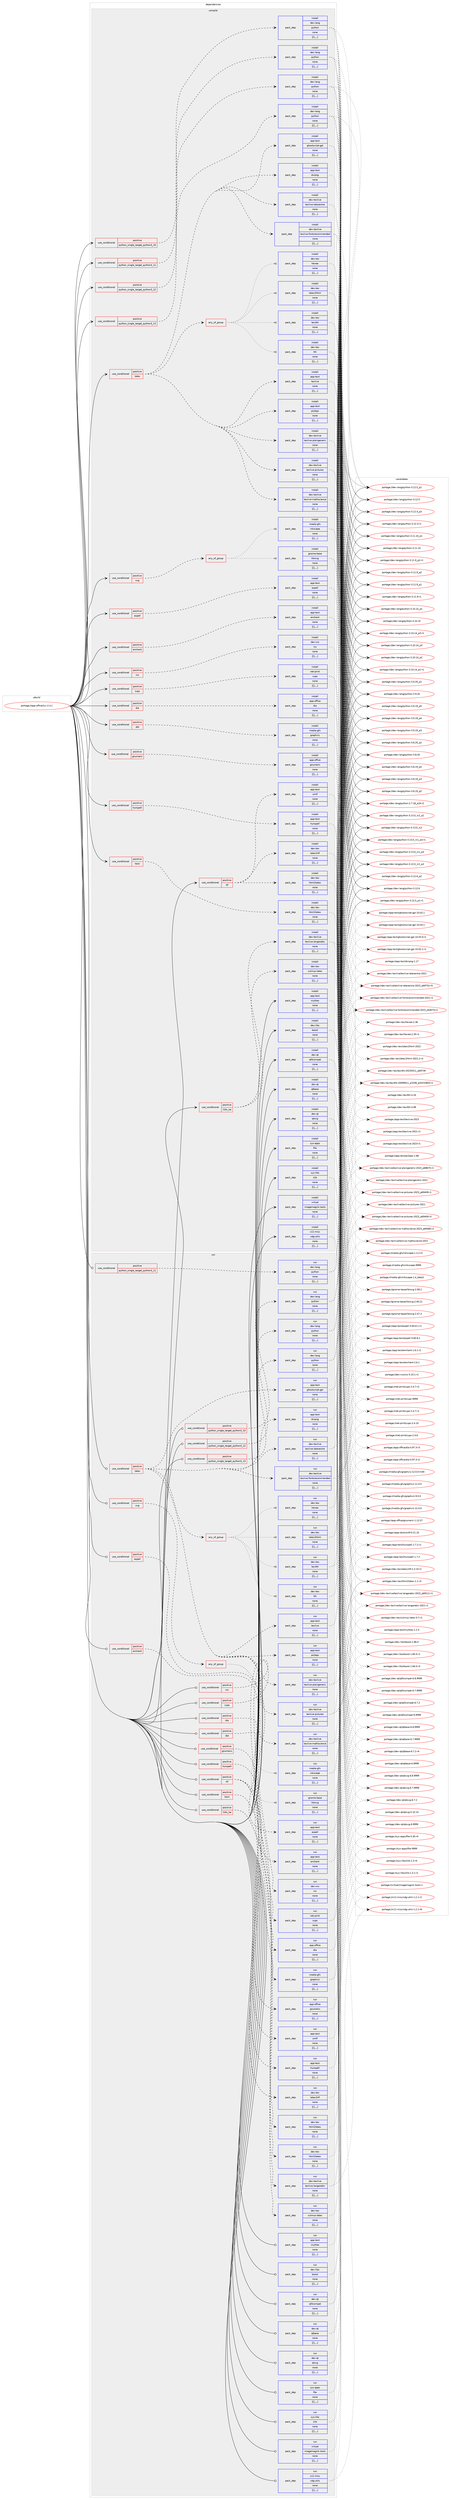 digraph prolog {

# *************
# Graph options
# *************

newrank=true;
concentrate=true;
compound=true;
graph [rankdir=LR,fontname=Helvetica,fontsize=10,ranksep=1.5];#, ranksep=2.5, nodesep=0.2];
edge  [arrowhead=vee];
node  [fontname=Helvetica,fontsize=10];

# **********
# The ebuild
# **********

subgraph cluster_leftcol {
color=gray;
label=<<i>ebuild</i>>;
id [label="portage://app-office/lyx-2.4.1", color=red, width=4, href="../app-office/lyx-2.4.1.svg"];
}

# ****************
# The dependencies
# ****************

subgraph cluster_midcol {
color=gray;
label=<<i>dependencies</i>>;
subgraph cluster_compile {
fillcolor="#eeeeee";
style=filled;
label=<<i>compile</i>>;
subgraph cond14064 {
dependency49041 [label=<<TABLE BORDER="0" CELLBORDER="1" CELLSPACING="0" CELLPADDING="4"><TR><TD ROWSPAN="3" CELLPADDING="10">use_conditional</TD></TR><TR><TD>positive</TD></TR><TR><TD>aspell</TD></TR></TABLE>>, shape=none, color=red];
subgraph pack34551 {
dependency49042 [label=<<TABLE BORDER="0" CELLBORDER="1" CELLSPACING="0" CELLPADDING="4" WIDTH="220"><TR><TD ROWSPAN="6" CELLPADDING="30">pack_dep</TD></TR><TR><TD WIDTH="110">install</TD></TR><TR><TD>app-text</TD></TR><TR><TD>aspell</TD></TR><TR><TD>none</TD></TR><TR><TD>[[],,,,]</TD></TR></TABLE>>, shape=none, color=blue];
}
dependency49041:e -> dependency49042:w [weight=20,style="dashed",arrowhead="vee"];
}
id:e -> dependency49041:w [weight=20,style="solid",arrowhead="vee"];
subgraph cond14065 {
dependency49043 [label=<<TABLE BORDER="0" CELLBORDER="1" CELLSPACING="0" CELLPADDING="4"><TR><TD ROWSPAN="3" CELLPADDING="10">use_conditional</TD></TR><TR><TD>positive</TD></TR><TR><TD>cups</TD></TR></TABLE>>, shape=none, color=red];
subgraph pack34552 {
dependency49044 [label=<<TABLE BORDER="0" CELLBORDER="1" CELLSPACING="0" CELLPADDING="4" WIDTH="220"><TR><TD ROWSPAN="6" CELLPADDING="30">pack_dep</TD></TR><TR><TD WIDTH="110">install</TD></TR><TR><TD>net-print</TD></TR><TR><TD>cups</TD></TR><TR><TD>none</TD></TR><TR><TD>[[],,,,]</TD></TR></TABLE>>, shape=none, color=blue];
}
dependency49043:e -> dependency49044:w [weight=20,style="dashed",arrowhead="vee"];
}
id:e -> dependency49043:w [weight=20,style="solid",arrowhead="vee"];
subgraph cond14066 {
dependency49045 [label=<<TABLE BORDER="0" CELLBORDER="1" CELLSPACING="0" CELLPADDING="4"><TR><TD ROWSPAN="3" CELLPADDING="10">use_conditional</TD></TR><TR><TD>positive</TD></TR><TR><TD>dia</TD></TR></TABLE>>, shape=none, color=red];
subgraph pack34553 {
dependency49046 [label=<<TABLE BORDER="0" CELLBORDER="1" CELLSPACING="0" CELLPADDING="4" WIDTH="220"><TR><TD ROWSPAN="6" CELLPADDING="30">pack_dep</TD></TR><TR><TD WIDTH="110">install</TD></TR><TR><TD>app-office</TD></TR><TR><TD>dia</TD></TR><TR><TD>none</TD></TR><TR><TD>[[],,,,]</TD></TR></TABLE>>, shape=none, color=blue];
}
dependency49045:e -> dependency49046:w [weight=20,style="dashed",arrowhead="vee"];
}
id:e -> dependency49045:w [weight=20,style="solid",arrowhead="vee"];
subgraph cond14067 {
dependency49047 [label=<<TABLE BORDER="0" CELLBORDER="1" CELLSPACING="0" CELLPADDING="4"><TR><TD ROWSPAN="3" CELLPADDING="10">use_conditional</TD></TR><TR><TD>positive</TD></TR><TR><TD>dot</TD></TR></TABLE>>, shape=none, color=red];
subgraph pack34554 {
dependency49048 [label=<<TABLE BORDER="0" CELLBORDER="1" CELLSPACING="0" CELLPADDING="4" WIDTH="220"><TR><TD ROWSPAN="6" CELLPADDING="30">pack_dep</TD></TR><TR><TD WIDTH="110">install</TD></TR><TR><TD>media-gfx</TD></TR><TR><TD>graphviz</TD></TR><TR><TD>none</TD></TR><TR><TD>[[],,,,]</TD></TR></TABLE>>, shape=none, color=blue];
}
dependency49047:e -> dependency49048:w [weight=20,style="dashed",arrowhead="vee"];
}
id:e -> dependency49047:w [weight=20,style="solid",arrowhead="vee"];
subgraph cond14068 {
dependency49049 [label=<<TABLE BORDER="0" CELLBORDER="1" CELLSPACING="0" CELLPADDING="4"><TR><TD ROWSPAN="3" CELLPADDING="10">use_conditional</TD></TR><TR><TD>positive</TD></TR><TR><TD>enchant</TD></TR></TABLE>>, shape=none, color=red];
subgraph pack34555 {
dependency49050 [label=<<TABLE BORDER="0" CELLBORDER="1" CELLSPACING="0" CELLPADDING="4" WIDTH="220"><TR><TD ROWSPAN="6" CELLPADDING="30">pack_dep</TD></TR><TR><TD WIDTH="110">install</TD></TR><TR><TD>app-text</TD></TR><TR><TD>enchant</TD></TR><TR><TD>none</TD></TR><TR><TD>[[],,,,]</TD></TR></TABLE>>, shape=none, color=blue];
}
dependency49049:e -> dependency49050:w [weight=20,style="dashed",arrowhead="vee"];
}
id:e -> dependency49049:w [weight=20,style="solid",arrowhead="vee"];
subgraph cond14069 {
dependency49051 [label=<<TABLE BORDER="0" CELLBORDER="1" CELLSPACING="0" CELLPADDING="4"><TR><TD ROWSPAN="3" CELLPADDING="10">use_conditional</TD></TR><TR><TD>positive</TD></TR><TR><TD>gnumeric</TD></TR></TABLE>>, shape=none, color=red];
subgraph pack34556 {
dependency49052 [label=<<TABLE BORDER="0" CELLBORDER="1" CELLSPACING="0" CELLPADDING="4" WIDTH="220"><TR><TD ROWSPAN="6" CELLPADDING="30">pack_dep</TD></TR><TR><TD WIDTH="110">install</TD></TR><TR><TD>app-office</TD></TR><TR><TD>gnumeric</TD></TR><TR><TD>none</TD></TR><TR><TD>[[],,,,]</TD></TR></TABLE>>, shape=none, color=blue];
}
dependency49051:e -> dependency49052:w [weight=20,style="dashed",arrowhead="vee"];
}
id:e -> dependency49051:w [weight=20,style="solid",arrowhead="vee"];
subgraph cond14070 {
dependency49053 [label=<<TABLE BORDER="0" CELLBORDER="1" CELLSPACING="0" CELLPADDING="4"><TR><TD ROWSPAN="3" CELLPADDING="10">use_conditional</TD></TR><TR><TD>positive</TD></TR><TR><TD>html</TD></TR></TABLE>>, shape=none, color=red];
subgraph pack34557 {
dependency49054 [label=<<TABLE BORDER="0" CELLBORDER="1" CELLSPACING="0" CELLPADDING="4" WIDTH="220"><TR><TD ROWSPAN="6" CELLPADDING="30">pack_dep</TD></TR><TR><TD WIDTH="110">install</TD></TR><TR><TD>dev-tex</TD></TR><TR><TD>html2latex</TD></TR><TR><TD>none</TD></TR><TR><TD>[[],,,,]</TD></TR></TABLE>>, shape=none, color=blue];
}
dependency49053:e -> dependency49054:w [weight=20,style="dashed",arrowhead="vee"];
}
id:e -> dependency49053:w [weight=20,style="solid",arrowhead="vee"];
subgraph cond14071 {
dependency49055 [label=<<TABLE BORDER="0" CELLBORDER="1" CELLSPACING="0" CELLPADDING="4"><TR><TD ROWSPAN="3" CELLPADDING="10">use_conditional</TD></TR><TR><TD>positive</TD></TR><TR><TD>hunspell</TD></TR></TABLE>>, shape=none, color=red];
subgraph pack34558 {
dependency49056 [label=<<TABLE BORDER="0" CELLBORDER="1" CELLSPACING="0" CELLPADDING="4" WIDTH="220"><TR><TD ROWSPAN="6" CELLPADDING="30">pack_dep</TD></TR><TR><TD WIDTH="110">install</TD></TR><TR><TD>app-text</TD></TR><TR><TD>hunspell</TD></TR><TR><TD>none</TD></TR><TR><TD>[[],,,,]</TD></TR></TABLE>>, shape=none, color=blue];
}
dependency49055:e -> dependency49056:w [weight=20,style="dashed",arrowhead="vee"];
}
id:e -> dependency49055:w [weight=20,style="solid",arrowhead="vee"];
subgraph cond14072 {
dependency49057 [label=<<TABLE BORDER="0" CELLBORDER="1" CELLSPACING="0" CELLPADDING="4"><TR><TD ROWSPAN="3" CELLPADDING="10">use_conditional</TD></TR><TR><TD>positive</TD></TR><TR><TD>l10n_he</TD></TR></TABLE>>, shape=none, color=red];
subgraph pack34559 {
dependency49058 [label=<<TABLE BORDER="0" CELLBORDER="1" CELLSPACING="0" CELLPADDING="4" WIDTH="220"><TR><TD ROWSPAN="6" CELLPADDING="30">pack_dep</TD></TR><TR><TD WIDTH="110">install</TD></TR><TR><TD>dev-tex</TD></TR><TR><TD>culmus-latex</TD></TR><TR><TD>none</TD></TR><TR><TD>[[],,,,]</TD></TR></TABLE>>, shape=none, color=blue];
}
dependency49057:e -> dependency49058:w [weight=20,style="dashed",arrowhead="vee"];
subgraph pack34560 {
dependency49059 [label=<<TABLE BORDER="0" CELLBORDER="1" CELLSPACING="0" CELLPADDING="4" WIDTH="220"><TR><TD ROWSPAN="6" CELLPADDING="30">pack_dep</TD></TR><TR><TD WIDTH="110">install</TD></TR><TR><TD>dev-texlive</TD></TR><TR><TD>texlive-langarabic</TD></TR><TR><TD>none</TD></TR><TR><TD>[[],,,,]</TD></TR></TABLE>>, shape=none, color=blue];
}
dependency49057:e -> dependency49059:w [weight=20,style="dashed",arrowhead="vee"];
}
id:e -> dependency49057:w [weight=20,style="solid",arrowhead="vee"];
subgraph cond14073 {
dependency49060 [label=<<TABLE BORDER="0" CELLBORDER="1" CELLSPACING="0" CELLPADDING="4"><TR><TD ROWSPAN="3" CELLPADDING="10">use_conditional</TD></TR><TR><TD>positive</TD></TR><TR><TD>latex</TD></TR></TABLE>>, shape=none, color=red];
subgraph pack34561 {
dependency49061 [label=<<TABLE BORDER="0" CELLBORDER="1" CELLSPACING="0" CELLPADDING="4" WIDTH="220"><TR><TD ROWSPAN="6" CELLPADDING="30">pack_dep</TD></TR><TR><TD WIDTH="110">install</TD></TR><TR><TD>app-text</TD></TR><TR><TD>dvipng</TD></TR><TR><TD>none</TD></TR><TR><TD>[[],,,,]</TD></TR></TABLE>>, shape=none, color=blue];
}
dependency49060:e -> dependency49061:w [weight=20,style="dashed",arrowhead="vee"];
subgraph pack34562 {
dependency49062 [label=<<TABLE BORDER="0" CELLBORDER="1" CELLSPACING="0" CELLPADDING="4" WIDTH="220"><TR><TD ROWSPAN="6" CELLPADDING="30">pack_dep</TD></TR><TR><TD WIDTH="110">install</TD></TR><TR><TD>app-text</TD></TR><TR><TD>ghostscript-gpl</TD></TR><TR><TD>none</TD></TR><TR><TD>[[],,,,]</TD></TR></TABLE>>, shape=none, color=blue];
}
dependency49060:e -> dependency49062:w [weight=20,style="dashed",arrowhead="vee"];
subgraph pack34563 {
dependency49063 [label=<<TABLE BORDER="0" CELLBORDER="1" CELLSPACING="0" CELLPADDING="4" WIDTH="220"><TR><TD ROWSPAN="6" CELLPADDING="30">pack_dep</TD></TR><TR><TD WIDTH="110">install</TD></TR><TR><TD>app-text</TD></TR><TR><TD>ps2eps</TD></TR><TR><TD>none</TD></TR><TR><TD>[[],,,,]</TD></TR></TABLE>>, shape=none, color=blue];
}
dependency49060:e -> dependency49063:w [weight=20,style="dashed",arrowhead="vee"];
subgraph pack34564 {
dependency49064 [label=<<TABLE BORDER="0" CELLBORDER="1" CELLSPACING="0" CELLPADDING="4" WIDTH="220"><TR><TD ROWSPAN="6" CELLPADDING="30">pack_dep</TD></TR><TR><TD WIDTH="110">install</TD></TR><TR><TD>app-text</TD></TR><TR><TD>texlive</TD></TR><TR><TD>none</TD></TR><TR><TD>[[],,,,]</TD></TR></TABLE>>, shape=none, color=blue];
}
dependency49060:e -> dependency49064:w [weight=20,style="dashed",arrowhead="vee"];
subgraph pack34565 {
dependency49065 [label=<<TABLE BORDER="0" CELLBORDER="1" CELLSPACING="0" CELLPADDING="4" WIDTH="220"><TR><TD ROWSPAN="6" CELLPADDING="30">pack_dep</TD></TR><TR><TD WIDTH="110">install</TD></TR><TR><TD>dev-texlive</TD></TR><TR><TD>texlive-fontsrecommended</TD></TR><TR><TD>none</TD></TR><TR><TD>[[],,,,]</TD></TR></TABLE>>, shape=none, color=blue];
}
dependency49060:e -> dependency49065:w [weight=20,style="dashed",arrowhead="vee"];
subgraph pack34566 {
dependency49066 [label=<<TABLE BORDER="0" CELLBORDER="1" CELLSPACING="0" CELLPADDING="4" WIDTH="220"><TR><TD ROWSPAN="6" CELLPADDING="30">pack_dep</TD></TR><TR><TD WIDTH="110">install</TD></TR><TR><TD>dev-texlive</TD></TR><TR><TD>texlive-latexextra</TD></TR><TR><TD>none</TD></TR><TR><TD>[[],,,,]</TD></TR></TABLE>>, shape=none, color=blue];
}
dependency49060:e -> dependency49066:w [weight=20,style="dashed",arrowhead="vee"];
subgraph pack34567 {
dependency49067 [label=<<TABLE BORDER="0" CELLBORDER="1" CELLSPACING="0" CELLPADDING="4" WIDTH="220"><TR><TD ROWSPAN="6" CELLPADDING="30">pack_dep</TD></TR><TR><TD WIDTH="110">install</TD></TR><TR><TD>dev-texlive</TD></TR><TR><TD>texlive-mathscience</TD></TR><TR><TD>none</TD></TR><TR><TD>[[],,,,]</TD></TR></TABLE>>, shape=none, color=blue];
}
dependency49060:e -> dependency49067:w [weight=20,style="dashed",arrowhead="vee"];
subgraph pack34568 {
dependency49068 [label=<<TABLE BORDER="0" CELLBORDER="1" CELLSPACING="0" CELLPADDING="4" WIDTH="220"><TR><TD ROWSPAN="6" CELLPADDING="30">pack_dep</TD></TR><TR><TD WIDTH="110">install</TD></TR><TR><TD>dev-texlive</TD></TR><TR><TD>texlive-pictures</TD></TR><TR><TD>none</TD></TR><TR><TD>[[],,,,]</TD></TR></TABLE>>, shape=none, color=blue];
}
dependency49060:e -> dependency49068:w [weight=20,style="dashed",arrowhead="vee"];
subgraph pack34569 {
dependency49069 [label=<<TABLE BORDER="0" CELLBORDER="1" CELLSPACING="0" CELLPADDING="4" WIDTH="220"><TR><TD ROWSPAN="6" CELLPADDING="30">pack_dep</TD></TR><TR><TD WIDTH="110">install</TD></TR><TR><TD>dev-texlive</TD></TR><TR><TD>texlive-plaingeneric</TD></TR><TR><TD>none</TD></TR><TR><TD>[[],,,,]</TD></TR></TABLE>>, shape=none, color=blue];
}
dependency49060:e -> dependency49069:w [weight=20,style="dashed",arrowhead="vee"];
subgraph any362 {
dependency49070 [label=<<TABLE BORDER="0" CELLBORDER="1" CELLSPACING="0" CELLPADDING="4"><TR><TD CELLPADDING="10">any_of_group</TD></TR></TABLE>>, shape=none, color=red];subgraph pack34570 {
dependency49071 [label=<<TABLE BORDER="0" CELLBORDER="1" CELLSPACING="0" CELLPADDING="4" WIDTH="220"><TR><TD ROWSPAN="6" CELLPADDING="30">pack_dep</TD></TR><TR><TD WIDTH="110">install</TD></TR><TR><TD>dev-tex</TD></TR><TR><TD>latex2html</TD></TR><TR><TD>none</TD></TR><TR><TD>[[],,,,]</TD></TR></TABLE>>, shape=none, color=blue];
}
dependency49070:e -> dependency49071:w [weight=20,style="dotted",arrowhead="oinv"];
subgraph pack34571 {
dependency49072 [label=<<TABLE BORDER="0" CELLBORDER="1" CELLSPACING="0" CELLPADDING="4" WIDTH="220"><TR><TD ROWSPAN="6" CELLPADDING="30">pack_dep</TD></TR><TR><TD WIDTH="110">install</TD></TR><TR><TD>dev-tex</TD></TR><TR><TD>hevea</TD></TR><TR><TD>none</TD></TR><TR><TD>[[],,,,]</TD></TR></TABLE>>, shape=none, color=blue];
}
dependency49070:e -> dependency49072:w [weight=20,style="dotted",arrowhead="oinv"];
subgraph pack34572 {
dependency49073 [label=<<TABLE BORDER="0" CELLBORDER="1" CELLSPACING="0" CELLPADDING="4" WIDTH="220"><TR><TD ROWSPAN="6" CELLPADDING="30">pack_dep</TD></TR><TR><TD WIDTH="110">install</TD></TR><TR><TD>dev-tex</TD></TR><TR><TD>tex4ht</TD></TR><TR><TD>none</TD></TR><TR><TD>[[],,,,]</TD></TR></TABLE>>, shape=none, color=blue];
}
dependency49070:e -> dependency49073:w [weight=20,style="dotted",arrowhead="oinv"];
subgraph pack34573 {
dependency49074 [label=<<TABLE BORDER="0" CELLBORDER="1" CELLSPACING="0" CELLPADDING="4" WIDTH="220"><TR><TD ROWSPAN="6" CELLPADDING="30">pack_dep</TD></TR><TR><TD WIDTH="110">install</TD></TR><TR><TD>dev-tex</TD></TR><TR><TD>tth</TD></TR><TR><TD>none</TD></TR><TR><TD>[[],,,,]</TD></TR></TABLE>>, shape=none, color=blue];
}
dependency49070:e -> dependency49074:w [weight=20,style="dotted",arrowhead="oinv"];
}
dependency49060:e -> dependency49070:w [weight=20,style="dashed",arrowhead="vee"];
}
id:e -> dependency49060:w [weight=20,style="solid",arrowhead="vee"];
subgraph cond14074 {
dependency49075 [label=<<TABLE BORDER="0" CELLBORDER="1" CELLSPACING="0" CELLPADDING="4"><TR><TD ROWSPAN="3" CELLPADDING="10">use_conditional</TD></TR><TR><TD>positive</TD></TR><TR><TD>python_single_target_python3_10</TD></TR></TABLE>>, shape=none, color=red];
subgraph pack34574 {
dependency49076 [label=<<TABLE BORDER="0" CELLBORDER="1" CELLSPACING="0" CELLPADDING="4" WIDTH="220"><TR><TD ROWSPAN="6" CELLPADDING="30">pack_dep</TD></TR><TR><TD WIDTH="110">install</TD></TR><TR><TD>dev-lang</TD></TR><TR><TD>python</TD></TR><TR><TD>none</TD></TR><TR><TD>[[],,,,]</TD></TR></TABLE>>, shape=none, color=blue];
}
dependency49075:e -> dependency49076:w [weight=20,style="dashed",arrowhead="vee"];
}
id:e -> dependency49075:w [weight=20,style="solid",arrowhead="vee"];
subgraph cond14075 {
dependency49077 [label=<<TABLE BORDER="0" CELLBORDER="1" CELLSPACING="0" CELLPADDING="4"><TR><TD ROWSPAN="3" CELLPADDING="10">use_conditional</TD></TR><TR><TD>positive</TD></TR><TR><TD>python_single_target_python3_11</TD></TR></TABLE>>, shape=none, color=red];
subgraph pack34575 {
dependency49078 [label=<<TABLE BORDER="0" CELLBORDER="1" CELLSPACING="0" CELLPADDING="4" WIDTH="220"><TR><TD ROWSPAN="6" CELLPADDING="30">pack_dep</TD></TR><TR><TD WIDTH="110">install</TD></TR><TR><TD>dev-lang</TD></TR><TR><TD>python</TD></TR><TR><TD>none</TD></TR><TR><TD>[[],,,,]</TD></TR></TABLE>>, shape=none, color=blue];
}
dependency49077:e -> dependency49078:w [weight=20,style="dashed",arrowhead="vee"];
}
id:e -> dependency49077:w [weight=20,style="solid",arrowhead="vee"];
subgraph cond14076 {
dependency49079 [label=<<TABLE BORDER="0" CELLBORDER="1" CELLSPACING="0" CELLPADDING="4"><TR><TD ROWSPAN="3" CELLPADDING="10">use_conditional</TD></TR><TR><TD>positive</TD></TR><TR><TD>python_single_target_python3_12</TD></TR></TABLE>>, shape=none, color=red];
subgraph pack34576 {
dependency49080 [label=<<TABLE BORDER="0" CELLBORDER="1" CELLSPACING="0" CELLPADDING="4" WIDTH="220"><TR><TD ROWSPAN="6" CELLPADDING="30">pack_dep</TD></TR><TR><TD WIDTH="110">install</TD></TR><TR><TD>dev-lang</TD></TR><TR><TD>python</TD></TR><TR><TD>none</TD></TR><TR><TD>[[],,,,]</TD></TR></TABLE>>, shape=none, color=blue];
}
dependency49079:e -> dependency49080:w [weight=20,style="dashed",arrowhead="vee"];
}
id:e -> dependency49079:w [weight=20,style="solid",arrowhead="vee"];
subgraph cond14077 {
dependency49081 [label=<<TABLE BORDER="0" CELLBORDER="1" CELLSPACING="0" CELLPADDING="4"><TR><TD ROWSPAN="3" CELLPADDING="10">use_conditional</TD></TR><TR><TD>positive</TD></TR><TR><TD>python_single_target_python3_13</TD></TR></TABLE>>, shape=none, color=red];
subgraph pack34577 {
dependency49082 [label=<<TABLE BORDER="0" CELLBORDER="1" CELLSPACING="0" CELLPADDING="4" WIDTH="220"><TR><TD ROWSPAN="6" CELLPADDING="30">pack_dep</TD></TR><TR><TD WIDTH="110">install</TD></TR><TR><TD>dev-lang</TD></TR><TR><TD>python</TD></TR><TR><TD>none</TD></TR><TR><TD>[[],,,,]</TD></TR></TABLE>>, shape=none, color=blue];
}
dependency49081:e -> dependency49082:w [weight=20,style="dashed",arrowhead="vee"];
}
id:e -> dependency49081:w [weight=20,style="solid",arrowhead="vee"];
subgraph cond14078 {
dependency49083 [label=<<TABLE BORDER="0" CELLBORDER="1" CELLSPACING="0" CELLPADDING="4"><TR><TD ROWSPAN="3" CELLPADDING="10">use_conditional</TD></TR><TR><TD>positive</TD></TR><TR><TD>rcs</TD></TR></TABLE>>, shape=none, color=red];
subgraph pack34578 {
dependency49084 [label=<<TABLE BORDER="0" CELLBORDER="1" CELLSPACING="0" CELLPADDING="4" WIDTH="220"><TR><TD ROWSPAN="6" CELLPADDING="30">pack_dep</TD></TR><TR><TD WIDTH="110">install</TD></TR><TR><TD>dev-vcs</TD></TR><TR><TD>rcs</TD></TR><TR><TD>none</TD></TR><TR><TD>[[],,,,]</TD></TR></TABLE>>, shape=none, color=blue];
}
dependency49083:e -> dependency49084:w [weight=20,style="dashed",arrowhead="vee"];
}
id:e -> dependency49083:w [weight=20,style="solid",arrowhead="vee"];
subgraph cond14079 {
dependency49085 [label=<<TABLE BORDER="0" CELLBORDER="1" CELLSPACING="0" CELLPADDING="4"><TR><TD ROWSPAN="3" CELLPADDING="10">use_conditional</TD></TR><TR><TD>positive</TD></TR><TR><TD>rtf</TD></TR></TABLE>>, shape=none, color=red];
subgraph pack34579 {
dependency49086 [label=<<TABLE BORDER="0" CELLBORDER="1" CELLSPACING="0" CELLPADDING="4" WIDTH="220"><TR><TD ROWSPAN="6" CELLPADDING="30">pack_dep</TD></TR><TR><TD WIDTH="110">install</TD></TR><TR><TD>app-text</TD></TR><TR><TD>unrtf</TD></TR><TR><TD>none</TD></TR><TR><TD>[[],,,,]</TD></TR></TABLE>>, shape=none, color=blue];
}
dependency49085:e -> dependency49086:w [weight=20,style="dashed",arrowhead="vee"];
subgraph pack34580 {
dependency49087 [label=<<TABLE BORDER="0" CELLBORDER="1" CELLSPACING="0" CELLPADDING="4" WIDTH="220"><TR><TD ROWSPAN="6" CELLPADDING="30">pack_dep</TD></TR><TR><TD WIDTH="110">install</TD></TR><TR><TD>dev-tex</TD></TR><TR><TD>html2latex</TD></TR><TR><TD>none</TD></TR><TR><TD>[[],,,,]</TD></TR></TABLE>>, shape=none, color=blue];
}
dependency49085:e -> dependency49087:w [weight=20,style="dashed",arrowhead="vee"];
subgraph pack34581 {
dependency49088 [label=<<TABLE BORDER="0" CELLBORDER="1" CELLSPACING="0" CELLPADDING="4" WIDTH="220"><TR><TD ROWSPAN="6" CELLPADDING="30">pack_dep</TD></TR><TR><TD WIDTH="110">install</TD></TR><TR><TD>dev-tex</TD></TR><TR><TD>latex2rtf</TD></TR><TR><TD>none</TD></TR><TR><TD>[[],,,,]</TD></TR></TABLE>>, shape=none, color=blue];
}
dependency49085:e -> dependency49088:w [weight=20,style="dashed",arrowhead="vee"];
}
id:e -> dependency49085:w [weight=20,style="solid",arrowhead="vee"];
subgraph cond14080 {
dependency49089 [label=<<TABLE BORDER="0" CELLBORDER="1" CELLSPACING="0" CELLPADDING="4"><TR><TD ROWSPAN="3" CELLPADDING="10">use_conditional</TD></TR><TR><TD>positive</TD></TR><TR><TD>svg</TD></TR></TABLE>>, shape=none, color=red];
subgraph any363 {
dependency49090 [label=<<TABLE BORDER="0" CELLBORDER="1" CELLSPACING="0" CELLPADDING="4"><TR><TD CELLPADDING="10">any_of_group</TD></TR></TABLE>>, shape=none, color=red];subgraph pack34582 {
dependency49091 [label=<<TABLE BORDER="0" CELLBORDER="1" CELLSPACING="0" CELLPADDING="4" WIDTH="220"><TR><TD ROWSPAN="6" CELLPADDING="30">pack_dep</TD></TR><TR><TD WIDTH="110">install</TD></TR><TR><TD>gnome-base</TD></TR><TR><TD>librsvg</TD></TR><TR><TD>none</TD></TR><TR><TD>[[],,,,]</TD></TR></TABLE>>, shape=none, color=blue];
}
dependency49090:e -> dependency49091:w [weight=20,style="dotted",arrowhead="oinv"];
subgraph pack34583 {
dependency49092 [label=<<TABLE BORDER="0" CELLBORDER="1" CELLSPACING="0" CELLPADDING="4" WIDTH="220"><TR><TD ROWSPAN="6" CELLPADDING="30">pack_dep</TD></TR><TR><TD WIDTH="110">install</TD></TR><TR><TD>media-gfx</TD></TR><TR><TD>inkscape</TD></TR><TR><TD>none</TD></TR><TR><TD>[[],,,,]</TD></TR></TABLE>>, shape=none, color=blue];
}
dependency49090:e -> dependency49092:w [weight=20,style="dotted",arrowhead="oinv"];
}
dependency49089:e -> dependency49090:w [weight=20,style="dashed",arrowhead="vee"];
}
id:e -> dependency49089:w [weight=20,style="solid",arrowhead="vee"];
subgraph pack34584 {
dependency49093 [label=<<TABLE BORDER="0" CELLBORDER="1" CELLSPACING="0" CELLPADDING="4" WIDTH="220"><TR><TD ROWSPAN="6" CELLPADDING="30">pack_dep</TD></TR><TR><TD WIDTH="110">install</TD></TR><TR><TD>app-text</TD></TR><TR><TD>mythes</TD></TR><TR><TD>none</TD></TR><TR><TD>[[],,,,]</TD></TR></TABLE>>, shape=none, color=blue];
}
id:e -> dependency49093:w [weight=20,style="solid",arrowhead="vee"];
subgraph pack34585 {
dependency49094 [label=<<TABLE BORDER="0" CELLBORDER="1" CELLSPACING="0" CELLPADDING="4" WIDTH="220"><TR><TD ROWSPAN="6" CELLPADDING="30">pack_dep</TD></TR><TR><TD WIDTH="110">install</TD></TR><TR><TD>dev-libs</TD></TR><TR><TD>boost</TD></TR><TR><TD>none</TD></TR><TR><TD>[[],,,,]</TD></TR></TABLE>>, shape=none, color=blue];
}
id:e -> dependency49094:w [weight=20,style="solid",arrowhead="vee"];
subgraph pack34586 {
dependency49095 [label=<<TABLE BORDER="0" CELLBORDER="1" CELLSPACING="0" CELLPADDING="4" WIDTH="220"><TR><TD ROWSPAN="6" CELLPADDING="30">pack_dep</TD></TR><TR><TD WIDTH="110">install</TD></TR><TR><TD>dev-qt</TD></TR><TR><TD>qt5compat</TD></TR><TR><TD>none</TD></TR><TR><TD>[[],,,,]</TD></TR></TABLE>>, shape=none, color=blue];
}
id:e -> dependency49095:w [weight=20,style="solid",arrowhead="vee"];
subgraph pack34587 {
dependency49096 [label=<<TABLE BORDER="0" CELLBORDER="1" CELLSPACING="0" CELLPADDING="4" WIDTH="220"><TR><TD ROWSPAN="6" CELLPADDING="30">pack_dep</TD></TR><TR><TD WIDTH="110">install</TD></TR><TR><TD>dev-qt</TD></TR><TR><TD>qtbase</TD></TR><TR><TD>none</TD></TR><TR><TD>[[],,,,]</TD></TR></TABLE>>, shape=none, color=blue];
}
id:e -> dependency49096:w [weight=20,style="solid",arrowhead="vee"];
subgraph pack34588 {
dependency49097 [label=<<TABLE BORDER="0" CELLBORDER="1" CELLSPACING="0" CELLPADDING="4" WIDTH="220"><TR><TD ROWSPAN="6" CELLPADDING="30">pack_dep</TD></TR><TR><TD WIDTH="110">install</TD></TR><TR><TD>dev-qt</TD></TR><TR><TD>qtsvg</TD></TR><TR><TD>none</TD></TR><TR><TD>[[],,,,]</TD></TR></TABLE>>, shape=none, color=blue];
}
id:e -> dependency49097:w [weight=20,style="solid",arrowhead="vee"];
subgraph pack34589 {
dependency49098 [label=<<TABLE BORDER="0" CELLBORDER="1" CELLSPACING="0" CELLPADDING="4" WIDTH="220"><TR><TD ROWSPAN="6" CELLPADDING="30">pack_dep</TD></TR><TR><TD WIDTH="110">install</TD></TR><TR><TD>sys-apps</TD></TR><TR><TD>file</TD></TR><TR><TD>none</TD></TR><TR><TD>[[],,,,]</TD></TR></TABLE>>, shape=none, color=blue];
}
id:e -> dependency49098:w [weight=20,style="solid",arrowhead="vee"];
subgraph pack34590 {
dependency49099 [label=<<TABLE BORDER="0" CELLBORDER="1" CELLSPACING="0" CELLPADDING="4" WIDTH="220"><TR><TD ROWSPAN="6" CELLPADDING="30">pack_dep</TD></TR><TR><TD WIDTH="110">install</TD></TR><TR><TD>sys-libs</TD></TR><TR><TD>zlib</TD></TR><TR><TD>none</TD></TR><TR><TD>[[],,,,]</TD></TR></TABLE>>, shape=none, color=blue];
}
id:e -> dependency49099:w [weight=20,style="solid",arrowhead="vee"];
subgraph pack34591 {
dependency49100 [label=<<TABLE BORDER="0" CELLBORDER="1" CELLSPACING="0" CELLPADDING="4" WIDTH="220"><TR><TD ROWSPAN="6" CELLPADDING="30">pack_dep</TD></TR><TR><TD WIDTH="110">install</TD></TR><TR><TD>virtual</TD></TR><TR><TD>imagemagick-tools</TD></TR><TR><TD>none</TD></TR><TR><TD>[[],,,,]</TD></TR></TABLE>>, shape=none, color=blue];
}
id:e -> dependency49100:w [weight=20,style="solid",arrowhead="vee"];
subgraph pack34592 {
dependency49101 [label=<<TABLE BORDER="0" CELLBORDER="1" CELLSPACING="0" CELLPADDING="4" WIDTH="220"><TR><TD ROWSPAN="6" CELLPADDING="30">pack_dep</TD></TR><TR><TD WIDTH="110">install</TD></TR><TR><TD>x11-misc</TD></TR><TR><TD>xdg-utils</TD></TR><TR><TD>none</TD></TR><TR><TD>[[],,,,]</TD></TR></TABLE>>, shape=none, color=blue];
}
id:e -> dependency49101:w [weight=20,style="solid",arrowhead="vee"];
}
subgraph cluster_compileandrun {
fillcolor="#eeeeee";
style=filled;
label=<<i>compile and run</i>>;
}
subgraph cluster_run {
fillcolor="#eeeeee";
style=filled;
label=<<i>run</i>>;
subgraph cond14081 {
dependency49102 [label=<<TABLE BORDER="0" CELLBORDER="1" CELLSPACING="0" CELLPADDING="4"><TR><TD ROWSPAN="3" CELLPADDING="10">use_conditional</TD></TR><TR><TD>positive</TD></TR><TR><TD>aspell</TD></TR></TABLE>>, shape=none, color=red];
subgraph pack34593 {
dependency49103 [label=<<TABLE BORDER="0" CELLBORDER="1" CELLSPACING="0" CELLPADDING="4" WIDTH="220"><TR><TD ROWSPAN="6" CELLPADDING="30">pack_dep</TD></TR><TR><TD WIDTH="110">run</TD></TR><TR><TD>app-text</TD></TR><TR><TD>aspell</TD></TR><TR><TD>none</TD></TR><TR><TD>[[],,,,]</TD></TR></TABLE>>, shape=none, color=blue];
}
dependency49102:e -> dependency49103:w [weight=20,style="dashed",arrowhead="vee"];
}
id:e -> dependency49102:w [weight=20,style="solid",arrowhead="odot"];
subgraph cond14082 {
dependency49104 [label=<<TABLE BORDER="0" CELLBORDER="1" CELLSPACING="0" CELLPADDING="4"><TR><TD ROWSPAN="3" CELLPADDING="10">use_conditional</TD></TR><TR><TD>positive</TD></TR><TR><TD>cups</TD></TR></TABLE>>, shape=none, color=red];
subgraph pack34594 {
dependency49105 [label=<<TABLE BORDER="0" CELLBORDER="1" CELLSPACING="0" CELLPADDING="4" WIDTH="220"><TR><TD ROWSPAN="6" CELLPADDING="30">pack_dep</TD></TR><TR><TD WIDTH="110">run</TD></TR><TR><TD>net-print</TD></TR><TR><TD>cups</TD></TR><TR><TD>none</TD></TR><TR><TD>[[],,,,]</TD></TR></TABLE>>, shape=none, color=blue];
}
dependency49104:e -> dependency49105:w [weight=20,style="dashed",arrowhead="vee"];
}
id:e -> dependency49104:w [weight=20,style="solid",arrowhead="odot"];
subgraph cond14083 {
dependency49106 [label=<<TABLE BORDER="0" CELLBORDER="1" CELLSPACING="0" CELLPADDING="4"><TR><TD ROWSPAN="3" CELLPADDING="10">use_conditional</TD></TR><TR><TD>positive</TD></TR><TR><TD>dia</TD></TR></TABLE>>, shape=none, color=red];
subgraph pack34595 {
dependency49107 [label=<<TABLE BORDER="0" CELLBORDER="1" CELLSPACING="0" CELLPADDING="4" WIDTH="220"><TR><TD ROWSPAN="6" CELLPADDING="30">pack_dep</TD></TR><TR><TD WIDTH="110">run</TD></TR><TR><TD>app-office</TD></TR><TR><TD>dia</TD></TR><TR><TD>none</TD></TR><TR><TD>[[],,,,]</TD></TR></TABLE>>, shape=none, color=blue];
}
dependency49106:e -> dependency49107:w [weight=20,style="dashed",arrowhead="vee"];
}
id:e -> dependency49106:w [weight=20,style="solid",arrowhead="odot"];
subgraph cond14084 {
dependency49108 [label=<<TABLE BORDER="0" CELLBORDER="1" CELLSPACING="0" CELLPADDING="4"><TR><TD ROWSPAN="3" CELLPADDING="10">use_conditional</TD></TR><TR><TD>positive</TD></TR><TR><TD>dot</TD></TR></TABLE>>, shape=none, color=red];
subgraph pack34596 {
dependency49109 [label=<<TABLE BORDER="0" CELLBORDER="1" CELLSPACING="0" CELLPADDING="4" WIDTH="220"><TR><TD ROWSPAN="6" CELLPADDING="30">pack_dep</TD></TR><TR><TD WIDTH="110">run</TD></TR><TR><TD>media-gfx</TD></TR><TR><TD>graphviz</TD></TR><TR><TD>none</TD></TR><TR><TD>[[],,,,]</TD></TR></TABLE>>, shape=none, color=blue];
}
dependency49108:e -> dependency49109:w [weight=20,style="dashed",arrowhead="vee"];
}
id:e -> dependency49108:w [weight=20,style="solid",arrowhead="odot"];
subgraph cond14085 {
dependency49110 [label=<<TABLE BORDER="0" CELLBORDER="1" CELLSPACING="0" CELLPADDING="4"><TR><TD ROWSPAN="3" CELLPADDING="10">use_conditional</TD></TR><TR><TD>positive</TD></TR><TR><TD>enchant</TD></TR></TABLE>>, shape=none, color=red];
subgraph pack34597 {
dependency49111 [label=<<TABLE BORDER="0" CELLBORDER="1" CELLSPACING="0" CELLPADDING="4" WIDTH="220"><TR><TD ROWSPAN="6" CELLPADDING="30">pack_dep</TD></TR><TR><TD WIDTH="110">run</TD></TR><TR><TD>app-text</TD></TR><TR><TD>enchant</TD></TR><TR><TD>none</TD></TR><TR><TD>[[],,,,]</TD></TR></TABLE>>, shape=none, color=blue];
}
dependency49110:e -> dependency49111:w [weight=20,style="dashed",arrowhead="vee"];
}
id:e -> dependency49110:w [weight=20,style="solid",arrowhead="odot"];
subgraph cond14086 {
dependency49112 [label=<<TABLE BORDER="0" CELLBORDER="1" CELLSPACING="0" CELLPADDING="4"><TR><TD ROWSPAN="3" CELLPADDING="10">use_conditional</TD></TR><TR><TD>positive</TD></TR><TR><TD>gnumeric</TD></TR></TABLE>>, shape=none, color=red];
subgraph pack34598 {
dependency49113 [label=<<TABLE BORDER="0" CELLBORDER="1" CELLSPACING="0" CELLPADDING="4" WIDTH="220"><TR><TD ROWSPAN="6" CELLPADDING="30">pack_dep</TD></TR><TR><TD WIDTH="110">run</TD></TR><TR><TD>app-office</TD></TR><TR><TD>gnumeric</TD></TR><TR><TD>none</TD></TR><TR><TD>[[],,,,]</TD></TR></TABLE>>, shape=none, color=blue];
}
dependency49112:e -> dependency49113:w [weight=20,style="dashed",arrowhead="vee"];
}
id:e -> dependency49112:w [weight=20,style="solid",arrowhead="odot"];
subgraph cond14087 {
dependency49114 [label=<<TABLE BORDER="0" CELLBORDER="1" CELLSPACING="0" CELLPADDING="4"><TR><TD ROWSPAN="3" CELLPADDING="10">use_conditional</TD></TR><TR><TD>positive</TD></TR><TR><TD>html</TD></TR></TABLE>>, shape=none, color=red];
subgraph pack34599 {
dependency49115 [label=<<TABLE BORDER="0" CELLBORDER="1" CELLSPACING="0" CELLPADDING="4" WIDTH="220"><TR><TD ROWSPAN="6" CELLPADDING="30">pack_dep</TD></TR><TR><TD WIDTH="110">run</TD></TR><TR><TD>dev-tex</TD></TR><TR><TD>html2latex</TD></TR><TR><TD>none</TD></TR><TR><TD>[[],,,,]</TD></TR></TABLE>>, shape=none, color=blue];
}
dependency49114:e -> dependency49115:w [weight=20,style="dashed",arrowhead="vee"];
}
id:e -> dependency49114:w [weight=20,style="solid",arrowhead="odot"];
subgraph cond14088 {
dependency49116 [label=<<TABLE BORDER="0" CELLBORDER="1" CELLSPACING="0" CELLPADDING="4"><TR><TD ROWSPAN="3" CELLPADDING="10">use_conditional</TD></TR><TR><TD>positive</TD></TR><TR><TD>hunspell</TD></TR></TABLE>>, shape=none, color=red];
subgraph pack34600 {
dependency49117 [label=<<TABLE BORDER="0" CELLBORDER="1" CELLSPACING="0" CELLPADDING="4" WIDTH="220"><TR><TD ROWSPAN="6" CELLPADDING="30">pack_dep</TD></TR><TR><TD WIDTH="110">run</TD></TR><TR><TD>app-text</TD></TR><TR><TD>hunspell</TD></TR><TR><TD>none</TD></TR><TR><TD>[[],,,,]</TD></TR></TABLE>>, shape=none, color=blue];
}
dependency49116:e -> dependency49117:w [weight=20,style="dashed",arrowhead="vee"];
}
id:e -> dependency49116:w [weight=20,style="solid",arrowhead="odot"];
subgraph cond14089 {
dependency49118 [label=<<TABLE BORDER="0" CELLBORDER="1" CELLSPACING="0" CELLPADDING="4"><TR><TD ROWSPAN="3" CELLPADDING="10">use_conditional</TD></TR><TR><TD>positive</TD></TR><TR><TD>l10n_he</TD></TR></TABLE>>, shape=none, color=red];
subgraph pack34601 {
dependency49119 [label=<<TABLE BORDER="0" CELLBORDER="1" CELLSPACING="0" CELLPADDING="4" WIDTH="220"><TR><TD ROWSPAN="6" CELLPADDING="30">pack_dep</TD></TR><TR><TD WIDTH="110">run</TD></TR><TR><TD>dev-tex</TD></TR><TR><TD>culmus-latex</TD></TR><TR><TD>none</TD></TR><TR><TD>[[],,,,]</TD></TR></TABLE>>, shape=none, color=blue];
}
dependency49118:e -> dependency49119:w [weight=20,style="dashed",arrowhead="vee"];
subgraph pack34602 {
dependency49120 [label=<<TABLE BORDER="0" CELLBORDER="1" CELLSPACING="0" CELLPADDING="4" WIDTH="220"><TR><TD ROWSPAN="6" CELLPADDING="30">pack_dep</TD></TR><TR><TD WIDTH="110">run</TD></TR><TR><TD>dev-texlive</TD></TR><TR><TD>texlive-langarabic</TD></TR><TR><TD>none</TD></TR><TR><TD>[[],,,,]</TD></TR></TABLE>>, shape=none, color=blue];
}
dependency49118:e -> dependency49120:w [weight=20,style="dashed",arrowhead="vee"];
}
id:e -> dependency49118:w [weight=20,style="solid",arrowhead="odot"];
subgraph cond14090 {
dependency49121 [label=<<TABLE BORDER="0" CELLBORDER="1" CELLSPACING="0" CELLPADDING="4"><TR><TD ROWSPAN="3" CELLPADDING="10">use_conditional</TD></TR><TR><TD>positive</TD></TR><TR><TD>latex</TD></TR></TABLE>>, shape=none, color=red];
subgraph pack34603 {
dependency49122 [label=<<TABLE BORDER="0" CELLBORDER="1" CELLSPACING="0" CELLPADDING="4" WIDTH="220"><TR><TD ROWSPAN="6" CELLPADDING="30">pack_dep</TD></TR><TR><TD WIDTH="110">run</TD></TR><TR><TD>app-text</TD></TR><TR><TD>dvipng</TD></TR><TR><TD>none</TD></TR><TR><TD>[[],,,,]</TD></TR></TABLE>>, shape=none, color=blue];
}
dependency49121:e -> dependency49122:w [weight=20,style="dashed",arrowhead="vee"];
subgraph pack34604 {
dependency49123 [label=<<TABLE BORDER="0" CELLBORDER="1" CELLSPACING="0" CELLPADDING="4" WIDTH="220"><TR><TD ROWSPAN="6" CELLPADDING="30">pack_dep</TD></TR><TR><TD WIDTH="110">run</TD></TR><TR><TD>app-text</TD></TR><TR><TD>ghostscript-gpl</TD></TR><TR><TD>none</TD></TR><TR><TD>[[],,,,]</TD></TR></TABLE>>, shape=none, color=blue];
}
dependency49121:e -> dependency49123:w [weight=20,style="dashed",arrowhead="vee"];
subgraph pack34605 {
dependency49124 [label=<<TABLE BORDER="0" CELLBORDER="1" CELLSPACING="0" CELLPADDING="4" WIDTH="220"><TR><TD ROWSPAN="6" CELLPADDING="30">pack_dep</TD></TR><TR><TD WIDTH="110">run</TD></TR><TR><TD>app-text</TD></TR><TR><TD>ps2eps</TD></TR><TR><TD>none</TD></TR><TR><TD>[[],,,,]</TD></TR></TABLE>>, shape=none, color=blue];
}
dependency49121:e -> dependency49124:w [weight=20,style="dashed",arrowhead="vee"];
subgraph pack34606 {
dependency49125 [label=<<TABLE BORDER="0" CELLBORDER="1" CELLSPACING="0" CELLPADDING="4" WIDTH="220"><TR><TD ROWSPAN="6" CELLPADDING="30">pack_dep</TD></TR><TR><TD WIDTH="110">run</TD></TR><TR><TD>app-text</TD></TR><TR><TD>texlive</TD></TR><TR><TD>none</TD></TR><TR><TD>[[],,,,]</TD></TR></TABLE>>, shape=none, color=blue];
}
dependency49121:e -> dependency49125:w [weight=20,style="dashed",arrowhead="vee"];
subgraph pack34607 {
dependency49126 [label=<<TABLE BORDER="0" CELLBORDER="1" CELLSPACING="0" CELLPADDING="4" WIDTH="220"><TR><TD ROWSPAN="6" CELLPADDING="30">pack_dep</TD></TR><TR><TD WIDTH="110">run</TD></TR><TR><TD>dev-texlive</TD></TR><TR><TD>texlive-fontsrecommended</TD></TR><TR><TD>none</TD></TR><TR><TD>[[],,,,]</TD></TR></TABLE>>, shape=none, color=blue];
}
dependency49121:e -> dependency49126:w [weight=20,style="dashed",arrowhead="vee"];
subgraph pack34608 {
dependency49127 [label=<<TABLE BORDER="0" CELLBORDER="1" CELLSPACING="0" CELLPADDING="4" WIDTH="220"><TR><TD ROWSPAN="6" CELLPADDING="30">pack_dep</TD></TR><TR><TD WIDTH="110">run</TD></TR><TR><TD>dev-texlive</TD></TR><TR><TD>texlive-latexextra</TD></TR><TR><TD>none</TD></TR><TR><TD>[[],,,,]</TD></TR></TABLE>>, shape=none, color=blue];
}
dependency49121:e -> dependency49127:w [weight=20,style="dashed",arrowhead="vee"];
subgraph pack34609 {
dependency49128 [label=<<TABLE BORDER="0" CELLBORDER="1" CELLSPACING="0" CELLPADDING="4" WIDTH="220"><TR><TD ROWSPAN="6" CELLPADDING="30">pack_dep</TD></TR><TR><TD WIDTH="110">run</TD></TR><TR><TD>dev-texlive</TD></TR><TR><TD>texlive-mathscience</TD></TR><TR><TD>none</TD></TR><TR><TD>[[],,,,]</TD></TR></TABLE>>, shape=none, color=blue];
}
dependency49121:e -> dependency49128:w [weight=20,style="dashed",arrowhead="vee"];
subgraph pack34610 {
dependency49129 [label=<<TABLE BORDER="0" CELLBORDER="1" CELLSPACING="0" CELLPADDING="4" WIDTH="220"><TR><TD ROWSPAN="6" CELLPADDING="30">pack_dep</TD></TR><TR><TD WIDTH="110">run</TD></TR><TR><TD>dev-texlive</TD></TR><TR><TD>texlive-pictures</TD></TR><TR><TD>none</TD></TR><TR><TD>[[],,,,]</TD></TR></TABLE>>, shape=none, color=blue];
}
dependency49121:e -> dependency49129:w [weight=20,style="dashed",arrowhead="vee"];
subgraph pack34611 {
dependency49130 [label=<<TABLE BORDER="0" CELLBORDER="1" CELLSPACING="0" CELLPADDING="4" WIDTH="220"><TR><TD ROWSPAN="6" CELLPADDING="30">pack_dep</TD></TR><TR><TD WIDTH="110">run</TD></TR><TR><TD>dev-texlive</TD></TR><TR><TD>texlive-plaingeneric</TD></TR><TR><TD>none</TD></TR><TR><TD>[[],,,,]</TD></TR></TABLE>>, shape=none, color=blue];
}
dependency49121:e -> dependency49130:w [weight=20,style="dashed",arrowhead="vee"];
subgraph any364 {
dependency49131 [label=<<TABLE BORDER="0" CELLBORDER="1" CELLSPACING="0" CELLPADDING="4"><TR><TD CELLPADDING="10">any_of_group</TD></TR></TABLE>>, shape=none, color=red];subgraph pack34612 {
dependency49132 [label=<<TABLE BORDER="0" CELLBORDER="1" CELLSPACING="0" CELLPADDING="4" WIDTH="220"><TR><TD ROWSPAN="6" CELLPADDING="30">pack_dep</TD></TR><TR><TD WIDTH="110">run</TD></TR><TR><TD>dev-tex</TD></TR><TR><TD>latex2html</TD></TR><TR><TD>none</TD></TR><TR><TD>[[],,,,]</TD></TR></TABLE>>, shape=none, color=blue];
}
dependency49131:e -> dependency49132:w [weight=20,style="dotted",arrowhead="oinv"];
subgraph pack34613 {
dependency49133 [label=<<TABLE BORDER="0" CELLBORDER="1" CELLSPACING="0" CELLPADDING="4" WIDTH="220"><TR><TD ROWSPAN="6" CELLPADDING="30">pack_dep</TD></TR><TR><TD WIDTH="110">run</TD></TR><TR><TD>dev-tex</TD></TR><TR><TD>hevea</TD></TR><TR><TD>none</TD></TR><TR><TD>[[],,,,]</TD></TR></TABLE>>, shape=none, color=blue];
}
dependency49131:e -> dependency49133:w [weight=20,style="dotted",arrowhead="oinv"];
subgraph pack34614 {
dependency49134 [label=<<TABLE BORDER="0" CELLBORDER="1" CELLSPACING="0" CELLPADDING="4" WIDTH="220"><TR><TD ROWSPAN="6" CELLPADDING="30">pack_dep</TD></TR><TR><TD WIDTH="110">run</TD></TR><TR><TD>dev-tex</TD></TR><TR><TD>tex4ht</TD></TR><TR><TD>none</TD></TR><TR><TD>[[],,,,]</TD></TR></TABLE>>, shape=none, color=blue];
}
dependency49131:e -> dependency49134:w [weight=20,style="dotted",arrowhead="oinv"];
subgraph pack34615 {
dependency49135 [label=<<TABLE BORDER="0" CELLBORDER="1" CELLSPACING="0" CELLPADDING="4" WIDTH="220"><TR><TD ROWSPAN="6" CELLPADDING="30">pack_dep</TD></TR><TR><TD WIDTH="110">run</TD></TR><TR><TD>dev-tex</TD></TR><TR><TD>tth</TD></TR><TR><TD>none</TD></TR><TR><TD>[[],,,,]</TD></TR></TABLE>>, shape=none, color=blue];
}
dependency49131:e -> dependency49135:w [weight=20,style="dotted",arrowhead="oinv"];
}
dependency49121:e -> dependency49131:w [weight=20,style="dashed",arrowhead="vee"];
}
id:e -> dependency49121:w [weight=20,style="solid",arrowhead="odot"];
subgraph cond14091 {
dependency49136 [label=<<TABLE BORDER="0" CELLBORDER="1" CELLSPACING="0" CELLPADDING="4"><TR><TD ROWSPAN="3" CELLPADDING="10">use_conditional</TD></TR><TR><TD>positive</TD></TR><TR><TD>python_single_target_python3_10</TD></TR></TABLE>>, shape=none, color=red];
subgraph pack34616 {
dependency49137 [label=<<TABLE BORDER="0" CELLBORDER="1" CELLSPACING="0" CELLPADDING="4" WIDTH="220"><TR><TD ROWSPAN="6" CELLPADDING="30">pack_dep</TD></TR><TR><TD WIDTH="110">run</TD></TR><TR><TD>dev-lang</TD></TR><TR><TD>python</TD></TR><TR><TD>none</TD></TR><TR><TD>[[],,,,]</TD></TR></TABLE>>, shape=none, color=blue];
}
dependency49136:e -> dependency49137:w [weight=20,style="dashed",arrowhead="vee"];
}
id:e -> dependency49136:w [weight=20,style="solid",arrowhead="odot"];
subgraph cond14092 {
dependency49138 [label=<<TABLE BORDER="0" CELLBORDER="1" CELLSPACING="0" CELLPADDING="4"><TR><TD ROWSPAN="3" CELLPADDING="10">use_conditional</TD></TR><TR><TD>positive</TD></TR><TR><TD>python_single_target_python3_11</TD></TR></TABLE>>, shape=none, color=red];
subgraph pack34617 {
dependency49139 [label=<<TABLE BORDER="0" CELLBORDER="1" CELLSPACING="0" CELLPADDING="4" WIDTH="220"><TR><TD ROWSPAN="6" CELLPADDING="30">pack_dep</TD></TR><TR><TD WIDTH="110">run</TD></TR><TR><TD>dev-lang</TD></TR><TR><TD>python</TD></TR><TR><TD>none</TD></TR><TR><TD>[[],,,,]</TD></TR></TABLE>>, shape=none, color=blue];
}
dependency49138:e -> dependency49139:w [weight=20,style="dashed",arrowhead="vee"];
}
id:e -> dependency49138:w [weight=20,style="solid",arrowhead="odot"];
subgraph cond14093 {
dependency49140 [label=<<TABLE BORDER="0" CELLBORDER="1" CELLSPACING="0" CELLPADDING="4"><TR><TD ROWSPAN="3" CELLPADDING="10">use_conditional</TD></TR><TR><TD>positive</TD></TR><TR><TD>python_single_target_python3_12</TD></TR></TABLE>>, shape=none, color=red];
subgraph pack34618 {
dependency49141 [label=<<TABLE BORDER="0" CELLBORDER="1" CELLSPACING="0" CELLPADDING="4" WIDTH="220"><TR><TD ROWSPAN="6" CELLPADDING="30">pack_dep</TD></TR><TR><TD WIDTH="110">run</TD></TR><TR><TD>dev-lang</TD></TR><TR><TD>python</TD></TR><TR><TD>none</TD></TR><TR><TD>[[],,,,]</TD></TR></TABLE>>, shape=none, color=blue];
}
dependency49140:e -> dependency49141:w [weight=20,style="dashed",arrowhead="vee"];
}
id:e -> dependency49140:w [weight=20,style="solid",arrowhead="odot"];
subgraph cond14094 {
dependency49142 [label=<<TABLE BORDER="0" CELLBORDER="1" CELLSPACING="0" CELLPADDING="4"><TR><TD ROWSPAN="3" CELLPADDING="10">use_conditional</TD></TR><TR><TD>positive</TD></TR><TR><TD>python_single_target_python3_13</TD></TR></TABLE>>, shape=none, color=red];
subgraph pack34619 {
dependency49143 [label=<<TABLE BORDER="0" CELLBORDER="1" CELLSPACING="0" CELLPADDING="4" WIDTH="220"><TR><TD ROWSPAN="6" CELLPADDING="30">pack_dep</TD></TR><TR><TD WIDTH="110">run</TD></TR><TR><TD>dev-lang</TD></TR><TR><TD>python</TD></TR><TR><TD>none</TD></TR><TR><TD>[[],,,,]</TD></TR></TABLE>>, shape=none, color=blue];
}
dependency49142:e -> dependency49143:w [weight=20,style="dashed",arrowhead="vee"];
}
id:e -> dependency49142:w [weight=20,style="solid",arrowhead="odot"];
subgraph cond14095 {
dependency49144 [label=<<TABLE BORDER="0" CELLBORDER="1" CELLSPACING="0" CELLPADDING="4"><TR><TD ROWSPAN="3" CELLPADDING="10">use_conditional</TD></TR><TR><TD>positive</TD></TR><TR><TD>rcs</TD></TR></TABLE>>, shape=none, color=red];
subgraph pack34620 {
dependency49145 [label=<<TABLE BORDER="0" CELLBORDER="1" CELLSPACING="0" CELLPADDING="4" WIDTH="220"><TR><TD ROWSPAN="6" CELLPADDING="30">pack_dep</TD></TR><TR><TD WIDTH="110">run</TD></TR><TR><TD>dev-vcs</TD></TR><TR><TD>rcs</TD></TR><TR><TD>none</TD></TR><TR><TD>[[],,,,]</TD></TR></TABLE>>, shape=none, color=blue];
}
dependency49144:e -> dependency49145:w [weight=20,style="dashed",arrowhead="vee"];
}
id:e -> dependency49144:w [weight=20,style="solid",arrowhead="odot"];
subgraph cond14096 {
dependency49146 [label=<<TABLE BORDER="0" CELLBORDER="1" CELLSPACING="0" CELLPADDING="4"><TR><TD ROWSPAN="3" CELLPADDING="10">use_conditional</TD></TR><TR><TD>positive</TD></TR><TR><TD>rtf</TD></TR></TABLE>>, shape=none, color=red];
subgraph pack34621 {
dependency49147 [label=<<TABLE BORDER="0" CELLBORDER="1" CELLSPACING="0" CELLPADDING="4" WIDTH="220"><TR><TD ROWSPAN="6" CELLPADDING="30">pack_dep</TD></TR><TR><TD WIDTH="110">run</TD></TR><TR><TD>app-text</TD></TR><TR><TD>unrtf</TD></TR><TR><TD>none</TD></TR><TR><TD>[[],,,,]</TD></TR></TABLE>>, shape=none, color=blue];
}
dependency49146:e -> dependency49147:w [weight=20,style="dashed",arrowhead="vee"];
subgraph pack34622 {
dependency49148 [label=<<TABLE BORDER="0" CELLBORDER="1" CELLSPACING="0" CELLPADDING="4" WIDTH="220"><TR><TD ROWSPAN="6" CELLPADDING="30">pack_dep</TD></TR><TR><TD WIDTH="110">run</TD></TR><TR><TD>dev-tex</TD></TR><TR><TD>html2latex</TD></TR><TR><TD>none</TD></TR><TR><TD>[[],,,,]</TD></TR></TABLE>>, shape=none, color=blue];
}
dependency49146:e -> dependency49148:w [weight=20,style="dashed",arrowhead="vee"];
subgraph pack34623 {
dependency49149 [label=<<TABLE BORDER="0" CELLBORDER="1" CELLSPACING="0" CELLPADDING="4" WIDTH="220"><TR><TD ROWSPAN="6" CELLPADDING="30">pack_dep</TD></TR><TR><TD WIDTH="110">run</TD></TR><TR><TD>dev-tex</TD></TR><TR><TD>latex2rtf</TD></TR><TR><TD>none</TD></TR><TR><TD>[[],,,,]</TD></TR></TABLE>>, shape=none, color=blue];
}
dependency49146:e -> dependency49149:w [weight=20,style="dashed",arrowhead="vee"];
}
id:e -> dependency49146:w [weight=20,style="solid",arrowhead="odot"];
subgraph cond14097 {
dependency49150 [label=<<TABLE BORDER="0" CELLBORDER="1" CELLSPACING="0" CELLPADDING="4"><TR><TD ROWSPAN="3" CELLPADDING="10">use_conditional</TD></TR><TR><TD>positive</TD></TR><TR><TD>svg</TD></TR></TABLE>>, shape=none, color=red];
subgraph any365 {
dependency49151 [label=<<TABLE BORDER="0" CELLBORDER="1" CELLSPACING="0" CELLPADDING="4"><TR><TD CELLPADDING="10">any_of_group</TD></TR></TABLE>>, shape=none, color=red];subgraph pack34624 {
dependency49152 [label=<<TABLE BORDER="0" CELLBORDER="1" CELLSPACING="0" CELLPADDING="4" WIDTH="220"><TR><TD ROWSPAN="6" CELLPADDING="30">pack_dep</TD></TR><TR><TD WIDTH="110">run</TD></TR><TR><TD>gnome-base</TD></TR><TR><TD>librsvg</TD></TR><TR><TD>none</TD></TR><TR><TD>[[],,,,]</TD></TR></TABLE>>, shape=none, color=blue];
}
dependency49151:e -> dependency49152:w [weight=20,style="dotted",arrowhead="oinv"];
subgraph pack34625 {
dependency49153 [label=<<TABLE BORDER="0" CELLBORDER="1" CELLSPACING="0" CELLPADDING="4" WIDTH="220"><TR><TD ROWSPAN="6" CELLPADDING="30">pack_dep</TD></TR><TR><TD WIDTH="110">run</TD></TR><TR><TD>media-gfx</TD></TR><TR><TD>inkscape</TD></TR><TR><TD>none</TD></TR><TR><TD>[[],,,,]</TD></TR></TABLE>>, shape=none, color=blue];
}
dependency49151:e -> dependency49153:w [weight=20,style="dotted",arrowhead="oinv"];
}
dependency49150:e -> dependency49151:w [weight=20,style="dashed",arrowhead="vee"];
}
id:e -> dependency49150:w [weight=20,style="solid",arrowhead="odot"];
subgraph pack34626 {
dependency49154 [label=<<TABLE BORDER="0" CELLBORDER="1" CELLSPACING="0" CELLPADDING="4" WIDTH="220"><TR><TD ROWSPAN="6" CELLPADDING="30">pack_dep</TD></TR><TR><TD WIDTH="110">run</TD></TR><TR><TD>app-text</TD></TR><TR><TD>mythes</TD></TR><TR><TD>none</TD></TR><TR><TD>[[],,,,]</TD></TR></TABLE>>, shape=none, color=blue];
}
id:e -> dependency49154:w [weight=20,style="solid",arrowhead="odot"];
subgraph pack34627 {
dependency49155 [label=<<TABLE BORDER="0" CELLBORDER="1" CELLSPACING="0" CELLPADDING="4" WIDTH="220"><TR><TD ROWSPAN="6" CELLPADDING="30">pack_dep</TD></TR><TR><TD WIDTH="110">run</TD></TR><TR><TD>dev-libs</TD></TR><TR><TD>boost</TD></TR><TR><TD>none</TD></TR><TR><TD>[[],,,,]</TD></TR></TABLE>>, shape=none, color=blue];
}
id:e -> dependency49155:w [weight=20,style="solid",arrowhead="odot"];
subgraph pack34628 {
dependency49156 [label=<<TABLE BORDER="0" CELLBORDER="1" CELLSPACING="0" CELLPADDING="4" WIDTH="220"><TR><TD ROWSPAN="6" CELLPADDING="30">pack_dep</TD></TR><TR><TD WIDTH="110">run</TD></TR><TR><TD>dev-qt</TD></TR><TR><TD>qt5compat</TD></TR><TR><TD>none</TD></TR><TR><TD>[[],,,,]</TD></TR></TABLE>>, shape=none, color=blue];
}
id:e -> dependency49156:w [weight=20,style="solid",arrowhead="odot"];
subgraph pack34629 {
dependency49157 [label=<<TABLE BORDER="0" CELLBORDER="1" CELLSPACING="0" CELLPADDING="4" WIDTH="220"><TR><TD ROWSPAN="6" CELLPADDING="30">pack_dep</TD></TR><TR><TD WIDTH="110">run</TD></TR><TR><TD>dev-qt</TD></TR><TR><TD>qtbase</TD></TR><TR><TD>none</TD></TR><TR><TD>[[],,,,]</TD></TR></TABLE>>, shape=none, color=blue];
}
id:e -> dependency49157:w [weight=20,style="solid",arrowhead="odot"];
subgraph pack34630 {
dependency49158 [label=<<TABLE BORDER="0" CELLBORDER="1" CELLSPACING="0" CELLPADDING="4" WIDTH="220"><TR><TD ROWSPAN="6" CELLPADDING="30">pack_dep</TD></TR><TR><TD WIDTH="110">run</TD></TR><TR><TD>dev-qt</TD></TR><TR><TD>qtsvg</TD></TR><TR><TD>none</TD></TR><TR><TD>[[],,,,]</TD></TR></TABLE>>, shape=none, color=blue];
}
id:e -> dependency49158:w [weight=20,style="solid",arrowhead="odot"];
subgraph pack34631 {
dependency49159 [label=<<TABLE BORDER="0" CELLBORDER="1" CELLSPACING="0" CELLPADDING="4" WIDTH="220"><TR><TD ROWSPAN="6" CELLPADDING="30">pack_dep</TD></TR><TR><TD WIDTH="110">run</TD></TR><TR><TD>sys-apps</TD></TR><TR><TD>file</TD></TR><TR><TD>none</TD></TR><TR><TD>[[],,,,]</TD></TR></TABLE>>, shape=none, color=blue];
}
id:e -> dependency49159:w [weight=20,style="solid",arrowhead="odot"];
subgraph pack34632 {
dependency49160 [label=<<TABLE BORDER="0" CELLBORDER="1" CELLSPACING="0" CELLPADDING="4" WIDTH="220"><TR><TD ROWSPAN="6" CELLPADDING="30">pack_dep</TD></TR><TR><TD WIDTH="110">run</TD></TR><TR><TD>sys-libs</TD></TR><TR><TD>zlib</TD></TR><TR><TD>none</TD></TR><TR><TD>[[],,,,]</TD></TR></TABLE>>, shape=none, color=blue];
}
id:e -> dependency49160:w [weight=20,style="solid",arrowhead="odot"];
subgraph pack34633 {
dependency49161 [label=<<TABLE BORDER="0" CELLBORDER="1" CELLSPACING="0" CELLPADDING="4" WIDTH="220"><TR><TD ROWSPAN="6" CELLPADDING="30">pack_dep</TD></TR><TR><TD WIDTH="110">run</TD></TR><TR><TD>virtual</TD></TR><TR><TD>imagemagick-tools</TD></TR><TR><TD>none</TD></TR><TR><TD>[[],,,,]</TD></TR></TABLE>>, shape=none, color=blue];
}
id:e -> dependency49161:w [weight=20,style="solid",arrowhead="odot"];
subgraph pack34634 {
dependency49162 [label=<<TABLE BORDER="0" CELLBORDER="1" CELLSPACING="0" CELLPADDING="4" WIDTH="220"><TR><TD ROWSPAN="6" CELLPADDING="30">pack_dep</TD></TR><TR><TD WIDTH="110">run</TD></TR><TR><TD>x11-misc</TD></TR><TR><TD>xdg-utils</TD></TR><TR><TD>none</TD></TR><TR><TD>[[],,,,]</TD></TR></TABLE>>, shape=none, color=blue];
}
id:e -> dependency49162:w [weight=20,style="solid",arrowhead="odot"];
}
}

# **************
# The candidates
# **************

subgraph cluster_choices {
rank=same;
color=gray;
label=<<i>candidates</i>>;

subgraph choice34551 {
color=black;
nodesep=1;
choice971121124511610112011647971151121011081084548465448465646494511449 [label="portage://app-text/aspell-0.60.8.1-r1", color=red, width=4,href="../app-text/aspell-0.60.8.1-r1.svg"];
choice97112112451161011201164797115112101108108454846544846564649 [label="portage://app-text/aspell-0.60.8.1", color=red, width=4,href="../app-text/aspell-0.60.8.1.svg"];
dependency49042:e -> choice971121124511610112011647971151121011081084548465448465646494511449:w [style=dotted,weight="100"];
dependency49042:e -> choice97112112451161011201164797115112101108108454846544846564649:w [style=dotted,weight="100"];
}
subgraph choice34552 {
color=black;
nodesep=1;
choice1101011164511211410511011647991171121154557575757 [label="portage://net-print/cups-9999", color=red, width=4,href="../net-print/cups-9999.svg"];
choice11010111645112114105110116479911711211545504652464948 [label="portage://net-print/cups-2.4.10", color=red, width=4,href="../net-print/cups-2.4.10.svg"];
choice1101011164511211410511011647991171121154550465246554511450 [label="portage://net-print/cups-2.4.7-r2", color=red, width=4,href="../net-print/cups-2.4.7-r2.svg"];
choice1101011164511211410511011647991171121154550465246554511449 [label="portage://net-print/cups-2.4.7-r1", color=red, width=4,href="../net-print/cups-2.4.7-r1.svg"];
choice110101116451121141051101164799117112115455046524654 [label="portage://net-print/cups-2.4.6", color=red, width=4,href="../net-print/cups-2.4.6.svg"];
dependency49044:e -> choice1101011164511211410511011647991171121154557575757:w [style=dotted,weight="100"];
dependency49044:e -> choice11010111645112114105110116479911711211545504652464948:w [style=dotted,weight="100"];
dependency49044:e -> choice1101011164511211410511011647991171121154550465246554511450:w [style=dotted,weight="100"];
dependency49044:e -> choice1101011164511211410511011647991171121154550465246554511449:w [style=dotted,weight="100"];
dependency49044:e -> choice110101116451121141051101164799117112115455046524654:w [style=dotted,weight="100"];
}
subgraph choice34553 {
color=black;
nodesep=1;
choice9711211245111102102105991014710010597454846575546514511451 [label="portage://app-office/dia-0.97.3-r3", color=red, width=4,href="../app-office/dia-0.97.3-r3.svg"];
choice9711211245111102102105991014710010597454846575546514511450 [label="portage://app-office/dia-0.97.3-r2", color=red, width=4,href="../app-office/dia-0.97.3-r2.svg"];
dependency49046:e -> choice9711211245111102102105991014710010597454846575546514511451:w [style=dotted,weight="100"];
dependency49046:e -> choice9711211245111102102105991014710010597454846575546514511450:w [style=dotted,weight="100"];
}
subgraph choice34554 {
color=black;
nodesep=1;
choice109101100105974510310212047103114971121041181051224549504648464845114494848 [label="portage://media-gfx/graphviz-12.0.0-r100", color=red, width=4,href="../media-gfx/graphviz-12.0.0-r100.svg"];
choice1091011001059745103102120471031149711210411810512245495046484648 [label="portage://media-gfx/graphviz-12.0.0", color=red, width=4,href="../media-gfx/graphviz-12.0.0.svg"];
choice1091011001059745103102120471031149711210411810512245494946484648 [label="portage://media-gfx/graphviz-11.0.0", color=red, width=4,href="../media-gfx/graphviz-11.0.0.svg"];
choice10910110010597451031021204710311497112104118105122455746484648 [label="portage://media-gfx/graphviz-9.0.0", color=red, width=4,href="../media-gfx/graphviz-9.0.0.svg"];
dependency49048:e -> choice109101100105974510310212047103114971121041181051224549504648464845114494848:w [style=dotted,weight="100"];
dependency49048:e -> choice1091011001059745103102120471031149711210411810512245495046484648:w [style=dotted,weight="100"];
dependency49048:e -> choice1091011001059745103102120471031149711210411810512245494946484648:w [style=dotted,weight="100"];
dependency49048:e -> choice10910110010597451031021204710311497112104118105122455746484648:w [style=dotted,weight="100"];
}
subgraph choice34555 {
color=black;
nodesep=1;
choice9711211245116101120116471011109910497110116455046544649 [label="portage://app-text/enchant-2.6.1", color=red, width=4,href="../app-text/enchant-2.6.1.svg"];
choice97112112451161011201164710111099104971101164549465446494511450 [label="portage://app-text/enchant-1.6.1-r2", color=red, width=4,href="../app-text/enchant-1.6.1-r2.svg"];
dependency49050:e -> choice9711211245116101120116471011109910497110116455046544649:w [style=dotted,weight="100"];
dependency49050:e -> choice97112112451161011201164710111099104971101164549465446494511450:w [style=dotted,weight="100"];
}
subgraph choice34556 {
color=black;
nodesep=1;
choice97112112451111021021059910147103110117109101114105994549464950465355 [label="portage://app-office/gnumeric-1.12.57", color=red, width=4,href="../app-office/gnumeric-1.12.57.svg"];
dependency49052:e -> choice97112112451111021021059910147103110117109101114105994549464950465355:w [style=dotted,weight="100"];
}
subgraph choice34557 {
color=black;
nodesep=1;
choice10010111845116101120471041161091085010897116101120454946494511451 [label="portage://dev-tex/html2latex-1.1-r3", color=red, width=4,href="../dev-tex/html2latex-1.1-r3.svg"];
dependency49054:e -> choice10010111845116101120471041161091085010897116101120454946494511451:w [style=dotted,weight="100"];
}
subgraph choice34558 {
color=black;
nodesep=1;
choice9711211245116101120116471041171101151121011081084549465546504511449 [label="portage://app-text/hunspell-1.7.2-r1", color=red, width=4,href="../app-text/hunspell-1.7.2-r1.svg"];
choice971121124511610112011647104117110115112101108108454946554650 [label="portage://app-text/hunspell-1.7.2", color=red, width=4,href="../app-text/hunspell-1.7.2.svg"];
dependency49056:e -> choice9711211245116101120116471041171101151121011081084549465546504511449:w [style=dotted,weight="100"];
dependency49056:e -> choice971121124511610112011647104117110115112101108108454946554650:w [style=dotted,weight="100"];
}
subgraph choice34559 {
color=black;
nodesep=1;
choice1001011184511610112047991171081091171154510897116101120454846554511449 [label="portage://dev-tex/culmus-latex-0.7-r1", color=red, width=4,href="../dev-tex/culmus-latex-0.7-r1.svg"];
dependency49058:e -> choice1001011184511610112047991171081091171154510897116101120454846554511449:w [style=dotted,weight="100"];
}
subgraph choice34560 {
color=black;
nodesep=1;
choice100101118451161011201081051181014711610112010810511810145108971101039711497981059945504850519511254574949494511449 [label="portage://dev-texlive/texlive-langarabic-2023_p69111-r1", color=red, width=4,href="../dev-texlive/texlive-langarabic-2023_p69111-r1.svg"];
choice100101118451161011201081051181014711610112010810511810145108971101039711497981059945504850494511449 [label="portage://dev-texlive/texlive-langarabic-2021-r1", color=red, width=4,href="../dev-texlive/texlive-langarabic-2021-r1.svg"];
dependency49059:e -> choice100101118451161011201081051181014711610112010810511810145108971101039711497981059945504850519511254574949494511449:w [style=dotted,weight="100"];
dependency49059:e -> choice100101118451161011201081051181014711610112010810511810145108971101039711497981059945504850494511449:w [style=dotted,weight="100"];
}
subgraph choice34561 {
color=black;
nodesep=1;
choice9711211245116101120116471001181051121101034549464955 [label="portage://app-text/dvipng-1.17", color=red, width=4,href="../app-text/dvipng-1.17.svg"];
dependency49061:e -> choice9711211245116101120116471001181051121101034549464955:w [style=dotted,weight="100"];
}
subgraph choice34562 {
color=black;
nodesep=1;
choice97112112451161011201164710310411111511611599114105112116451031121084549484648514649 [label="portage://app-text/ghostscript-gpl-10.03.1", color=red, width=4,href="../app-text/ghostscript-gpl-10.03.1.svg"];
choice971121124511610112011647103104111115116115991141051121164510311210845494846485146484511449 [label="portage://app-text/ghostscript-gpl-10.03.0-r1", color=red, width=4,href="../app-text/ghostscript-gpl-10.03.0-r1.svg"];
choice971121124511610112011647103104111115116115991141051121164510311210845494846485046494511449 [label="portage://app-text/ghostscript-gpl-10.02.1-r1", color=red, width=4,href="../app-text/ghostscript-gpl-10.02.1-r1.svg"];
choice97112112451161011201164710310411111511611599114105112116451031121084549484648504649 [label="portage://app-text/ghostscript-gpl-10.02.1", color=red, width=4,href="../app-text/ghostscript-gpl-10.02.1.svg"];
dependency49062:e -> choice97112112451161011201164710310411111511611599114105112116451031121084549484648514649:w [style=dotted,weight="100"];
dependency49062:e -> choice971121124511610112011647103104111115116115991141051121164510311210845494846485146484511449:w [style=dotted,weight="100"];
dependency49062:e -> choice971121124511610112011647103104111115116115991141051121164510311210845494846485046494511449:w [style=dotted,weight="100"];
dependency49062:e -> choice97112112451161011201164710310411111511611599114105112116451031121084549484648504649:w [style=dotted,weight="100"];
}
subgraph choice34563 {
color=black;
nodesep=1;
choice971121124511610112011647112115501011121154549465456 [label="portage://app-text/ps2eps-1.68", color=red, width=4,href="../app-text/ps2eps-1.68.svg"];
dependency49063:e -> choice971121124511610112011647112115501011121154549465456:w [style=dotted,weight="100"];
}
subgraph choice34564 {
color=black;
nodesep=1;
choice97112112451161011201164711610112010810511810145504850514511449 [label="portage://app-text/texlive-2023-r1", color=red, width=4,href="../app-text/texlive-2023-r1.svg"];
choice9711211245116101120116471161011201081051181014550485051 [label="portage://app-text/texlive-2023", color=red, width=4,href="../app-text/texlive-2023.svg"];
choice97112112451161011201164711610112010810511810145504850494511449 [label="portage://app-text/texlive-2021-r1", color=red, width=4,href="../app-text/texlive-2021-r1.svg"];
dependency49064:e -> choice97112112451161011201164711610112010810511810145504850514511449:w [style=dotted,weight="100"];
dependency49064:e -> choice9711211245116101120116471161011201081051181014550485051:w [style=dotted,weight="100"];
dependency49064:e -> choice97112112451161011201164711610112010810511810145504850494511449:w [style=dotted,weight="100"];
}
subgraph choice34565 {
color=black;
nodesep=1;
choice1001011184511610112010810511810147116101120108105118101451021111101161151141019911110910910111010010110045504850519511253524855524511449 [label="portage://dev-texlive/texlive-fontsrecommended-2023_p54074-r1", color=red, width=4,href="../dev-texlive/texlive-fontsrecommended-2023_p54074-r1.svg"];
choice1001011184511610112010810511810147116101120108105118101451021111101161151141019911110910910111010010110045504850494511449 [label="portage://dev-texlive/texlive-fontsrecommended-2021-r1", color=red, width=4,href="../dev-texlive/texlive-fontsrecommended-2021-r1.svg"];
dependency49065:e -> choice1001011184511610112010810511810147116101120108105118101451021111101161151141019911110910910111010010110045504850519511253524855524511449:w [style=dotted,weight="100"];
dependency49065:e -> choice1001011184511610112010810511810147116101120108105118101451021111101161151141019911110910910111010010110045504850494511449:w [style=dotted,weight="100"];
}
subgraph choice34566 {
color=black;
nodesep=1;
choice100101118451161011201081051181014711610112010810511810145108971161011201011201161149745504850519511254575553504511453 [label="portage://dev-texlive/texlive-latexextra-2023_p69752-r5", color=red, width=4,href="../dev-texlive/texlive-latexextra-2023_p69752-r5.svg"];
choice10010111845116101120108105118101471161011201081051181014510897116101120101120116114974550485049 [label="portage://dev-texlive/texlive-latexextra-2021", color=red, width=4,href="../dev-texlive/texlive-latexextra-2021.svg"];
dependency49066:e -> choice100101118451161011201081051181014711610112010810511810145108971161011201011201161149745504850519511254575553504511453:w [style=dotted,weight="100"];
dependency49066:e -> choice10010111845116101120108105118101471161011201081051181014510897116101120101120116114974550485049:w [style=dotted,weight="100"];
}
subgraph choice34567 {
color=black;
nodesep=1;
choice10010111845116101120108105118101471161011201081051181014510997116104115991051011109910145504850519511254575256534511449 [label="portage://dev-texlive/texlive-mathscience-2023_p69485-r1", color=red, width=4,href="../dev-texlive/texlive-mathscience-2023_p69485-r1.svg"];
choice1001011184511610112010810511810147116101120108105118101451099711610411599105101110991014550485049 [label="portage://dev-texlive/texlive-mathscience-2021", color=red, width=4,href="../dev-texlive/texlive-mathscience-2021.svg"];
dependency49067:e -> choice10010111845116101120108105118101471161011201081051181014510997116104115991051011109910145504850519511254575256534511449:w [style=dotted,weight="100"];
dependency49067:e -> choice1001011184511610112010810511810147116101120108105118101451099711610411599105101110991014550485049:w [style=dotted,weight="100"];
}
subgraph choice34568 {
color=black;
nodesep=1;
choice1001011184511610112010810511810147116101120108105118101451121059911611711410111545504850519511254575248574511451 [label="portage://dev-texlive/texlive-pictures-2023_p69409-r3", color=red, width=4,href="../dev-texlive/texlive-pictures-2023_p69409-r3.svg"];
choice1001011184511610112010810511810147116101120108105118101451121059911611711410111545504850519511254575248574511449 [label="portage://dev-texlive/texlive-pictures-2023_p69409-r1", color=red, width=4,href="../dev-texlive/texlive-pictures-2023_p69409-r1.svg"];
choice100101118451161011201081051181014711610112010810511810145112105991161171141011154550485049 [label="portage://dev-texlive/texlive-pictures-2021", color=red, width=4,href="../dev-texlive/texlive-pictures-2021.svg"];
dependency49068:e -> choice1001011184511610112010810511810147116101120108105118101451121059911611711410111545504850519511254575248574511451:w [style=dotted,weight="100"];
dependency49068:e -> choice1001011184511610112010810511810147116101120108105118101451121059911611711410111545504850519511254575248574511449:w [style=dotted,weight="100"];
dependency49068:e -> choice100101118451161011201081051181014711610112010810511810145112105991161171141011154550485049:w [style=dotted,weight="100"];
}
subgraph choice34569 {
color=black;
nodesep=1;
choice100101118451161011201081051181014711610112010810511810145112108971051101031011101011141059945504850519511254565455534511449 [label="portage://dev-texlive/texlive-plaingeneric-2023_p68675-r1", color=red, width=4,href="../dev-texlive/texlive-plaingeneric-2023_p68675-r1.svg"];
choice10010111845116101120108105118101471161011201081051181014511210897105110103101110101114105994550485049 [label="portage://dev-texlive/texlive-plaingeneric-2021", color=red, width=4,href="../dev-texlive/texlive-plaingeneric-2021.svg"];
dependency49069:e -> choice100101118451161011201081051181014711610112010810511810145112108971051101031011101011141059945504850519511254565455534511449:w [style=dotted,weight="100"];
dependency49069:e -> choice10010111845116101120108105118101471161011201081051181014511210897105110103101110101114105994550485049:w [style=dotted,weight="100"];
}
subgraph choice34570 {
color=black;
nodesep=1;
choice100101118451161011204710897116101120501041161091084550485050 [label="portage://dev-tex/latex2html-2022", color=red, width=4,href="../dev-tex/latex2html-2022.svg"];
choice10010111845116101120471089711610112050104116109108455048504946504511450 [label="portage://dev-tex/latex2html-2021.2-r2", color=red, width=4,href="../dev-tex/latex2html-2021.2-r2.svg"];
dependency49071:e -> choice100101118451161011204710897116101120501041161091084550485050:w [style=dotted,weight="100"];
dependency49071:e -> choice10010111845116101120471089711610112050104116109108455048504946504511450:w [style=dotted,weight="100"];
}
subgraph choice34571 {
color=black;
nodesep=1;
choice1001011184511610112047104101118101974550465154 [label="portage://dev-tex/hevea-2.36", color=red, width=4,href="../dev-tex/hevea-2.36.svg"];
choice10010111845116101120471041011181019745504651534511449 [label="portage://dev-tex/hevea-2.35-r1", color=red, width=4,href="../dev-tex/hevea-2.35-r1.svg"];
dependency49072:e -> choice1001011184511610112047104101118101974550465154:w [style=dotted,weight="100"];
dependency49072:e -> choice10010111845116101120471041011181019745504651534511449:w [style=dotted,weight="100"];
}
subgraph choice34572 {
color=black;
nodesep=1;
choice100101118451161011204711610112052104116455048505148514949951125457555157 [label="portage://dev-tex/tex4ht-20230311_p69739", color=red, width=4,href="../dev-tex/tex4ht-20230311_p69739.svg"];
choice10010111845116101120471161011205210411645504848574854494995112494851569511250485049485448514511449 [label="portage://dev-tex/tex4ht-20090611_p1038_p20210603-r1", color=red, width=4,href="../dev-tex/tex4ht-20090611_p1038_p20210603-r1.svg"];
dependency49073:e -> choice100101118451161011204711610112052104116455048505148514949951125457555157:w [style=dotted,weight="100"];
dependency49073:e -> choice10010111845116101120471161011205210411645504848574854494995112494851569511250485049485448514511449:w [style=dotted,weight="100"];
}
subgraph choice34573 {
color=black;
nodesep=1;
choice10010111845116101120471161161044552464954 [label="portage://dev-tex/tth-4.16", color=red, width=4,href="../dev-tex/tth-4.16.svg"];
choice10010111845116101120471161161044552464856 [label="portage://dev-tex/tth-4.08", color=red, width=4,href="../dev-tex/tth-4.08.svg"];
dependency49074:e -> choice10010111845116101120471161161044552464954:w [style=dotted,weight="100"];
dependency49074:e -> choice10010111845116101120471161161044552464856:w [style=dotted,weight="100"];
}
subgraph choice34574 {
color=black;
nodesep=1;
choice100101118451089711010347112121116104111110455146495146489511499509511249 [label="portage://dev-lang/python-3.13.0_rc2_p1", color=red, width=4,href="../dev-lang/python-3.13.0_rc2_p1.svg"];
choice10010111845108971101034711212111610411111045514649514648951149950 [label="portage://dev-lang/python-3.13.0_rc2", color=red, width=4,href="../dev-lang/python-3.13.0_rc2.svg"];
choice1001011184510897110103471121211161041111104551464951464895114994995112514511449 [label="portage://dev-lang/python-3.13.0_rc1_p3-r1", color=red, width=4,href="../dev-lang/python-3.13.0_rc1_p3-r1.svg"];
choice100101118451089711010347112121116104111110455146495146489511499499511251 [label="portage://dev-lang/python-3.13.0_rc1_p3", color=red, width=4,href="../dev-lang/python-3.13.0_rc1_p3.svg"];
choice100101118451089711010347112121116104111110455146495146489511499499511250 [label="portage://dev-lang/python-3.13.0_rc1_p2", color=red, width=4,href="../dev-lang/python-3.13.0_rc1_p2.svg"];
choice100101118451089711010347112121116104111110455146495046549511250 [label="portage://dev-lang/python-3.12.6_p2", color=red, width=4,href="../dev-lang/python-3.12.6_p2.svg"];
choice10010111845108971101034711212111610411111045514649504654 [label="portage://dev-lang/python-3.12.6", color=red, width=4,href="../dev-lang/python-3.12.6.svg"];
choice1001011184510897110103471121211161041111104551464950465395112494511449 [label="portage://dev-lang/python-3.12.5_p1-r1", color=red, width=4,href="../dev-lang/python-3.12.5_p1-r1.svg"];
choice100101118451089711010347112121116104111110455146495046539511249 [label="portage://dev-lang/python-3.12.5_p1", color=red, width=4,href="../dev-lang/python-3.12.5_p1.svg"];
choice10010111845108971101034711212111610411111045514649504653 [label="portage://dev-lang/python-3.12.5", color=red, width=4,href="../dev-lang/python-3.12.5.svg"];
choice100101118451089711010347112121116104111110455146495046529511251 [label="portage://dev-lang/python-3.12.4_p3", color=red, width=4,href="../dev-lang/python-3.12.4_p3.svg"];
choice100101118451089711010347112121116104111110455146495046514511449 [label="portage://dev-lang/python-3.12.3-r1", color=red, width=4,href="../dev-lang/python-3.12.3-r1.svg"];
choice10010111845108971101034711212111610411111045514649494649489511249 [label="portage://dev-lang/python-3.11.10_p1", color=red, width=4,href="../dev-lang/python-3.11.10_p1.svg"];
choice1001011184510897110103471121211161041111104551464949464948 [label="portage://dev-lang/python-3.11.10", color=red, width=4,href="../dev-lang/python-3.11.10.svg"];
choice1001011184510897110103471121211161041111104551464949465795112504511449 [label="portage://dev-lang/python-3.11.9_p2-r1", color=red, width=4,href="../dev-lang/python-3.11.9_p2-r1.svg"];
choice100101118451089711010347112121116104111110455146494946579511250 [label="portage://dev-lang/python-3.11.9_p2", color=red, width=4,href="../dev-lang/python-3.11.9_p2.svg"];
choice100101118451089711010347112121116104111110455146494946579511249 [label="portage://dev-lang/python-3.11.9_p1", color=red, width=4,href="../dev-lang/python-3.11.9_p1.svg"];
choice100101118451089711010347112121116104111110455146494946574511449 [label="portage://dev-lang/python-3.11.9-r1", color=red, width=4,href="../dev-lang/python-3.11.9-r1.svg"];
choice10010111845108971101034711212111610411111045514649484649539511249 [label="portage://dev-lang/python-3.10.15_p1", color=red, width=4,href="../dev-lang/python-3.10.15_p1.svg"];
choice1001011184510897110103471121211161041111104551464948464953 [label="portage://dev-lang/python-3.10.15", color=red, width=4,href="../dev-lang/python-3.10.15.svg"];
choice100101118451089711010347112121116104111110455146494846495295112514511449 [label="portage://dev-lang/python-3.10.14_p3-r1", color=red, width=4,href="../dev-lang/python-3.10.14_p3-r1.svg"];
choice10010111845108971101034711212111610411111045514649484649529511251 [label="portage://dev-lang/python-3.10.14_p3", color=red, width=4,href="../dev-lang/python-3.10.14_p3.svg"];
choice10010111845108971101034711212111610411111045514649484649529511250 [label="portage://dev-lang/python-3.10.14_p2", color=red, width=4,href="../dev-lang/python-3.10.14_p2.svg"];
choice100101118451089711010347112121116104111110455146494846495295112494511449 [label="portage://dev-lang/python-3.10.14_p1-r1", color=red, width=4,href="../dev-lang/python-3.10.14_p1-r1.svg"];
choice100101118451089711010347112121116104111110455146574650489511249 [label="portage://dev-lang/python-3.9.20_p1", color=red, width=4,href="../dev-lang/python-3.9.20_p1.svg"];
choice10010111845108971101034711212111610411111045514657465048 [label="portage://dev-lang/python-3.9.20", color=red, width=4,href="../dev-lang/python-3.9.20.svg"];
choice100101118451089711010347112121116104111110455146574649579511253 [label="portage://dev-lang/python-3.9.19_p5", color=red, width=4,href="../dev-lang/python-3.9.19_p5.svg"];
choice100101118451089711010347112121116104111110455146574649579511252 [label="portage://dev-lang/python-3.9.19_p4", color=red, width=4,href="../dev-lang/python-3.9.19_p4.svg"];
choice100101118451089711010347112121116104111110455146574649579511251 [label="portage://dev-lang/python-3.9.19_p3", color=red, width=4,href="../dev-lang/python-3.9.19_p3.svg"];
choice100101118451089711010347112121116104111110455146564650489511250 [label="portage://dev-lang/python-3.8.20_p2", color=red, width=4,href="../dev-lang/python-3.8.20_p2.svg"];
choice10010111845108971101034711212111610411111045514656465048 [label="portage://dev-lang/python-3.8.20", color=red, width=4,href="../dev-lang/python-3.8.20.svg"];
choice100101118451089711010347112121116104111110455146564649579511252 [label="portage://dev-lang/python-3.8.19_p4", color=red, width=4,href="../dev-lang/python-3.8.19_p4.svg"];
choice100101118451089711010347112121116104111110455146564649579511251 [label="portage://dev-lang/python-3.8.19_p3", color=red, width=4,href="../dev-lang/python-3.8.19_p3.svg"];
choice100101118451089711010347112121116104111110455146564649579511250 [label="portage://dev-lang/python-3.8.19_p2", color=red, width=4,href="../dev-lang/python-3.8.19_p2.svg"];
choice100101118451089711010347112121116104111110455046554649569511249544511450 [label="portage://dev-lang/python-2.7.18_p16-r2", color=red, width=4,href="../dev-lang/python-2.7.18_p16-r2.svg"];
dependency49076:e -> choice100101118451089711010347112121116104111110455146495146489511499509511249:w [style=dotted,weight="100"];
dependency49076:e -> choice10010111845108971101034711212111610411111045514649514648951149950:w [style=dotted,weight="100"];
dependency49076:e -> choice1001011184510897110103471121211161041111104551464951464895114994995112514511449:w [style=dotted,weight="100"];
dependency49076:e -> choice100101118451089711010347112121116104111110455146495146489511499499511251:w [style=dotted,weight="100"];
dependency49076:e -> choice100101118451089711010347112121116104111110455146495146489511499499511250:w [style=dotted,weight="100"];
dependency49076:e -> choice100101118451089711010347112121116104111110455146495046549511250:w [style=dotted,weight="100"];
dependency49076:e -> choice10010111845108971101034711212111610411111045514649504654:w [style=dotted,weight="100"];
dependency49076:e -> choice1001011184510897110103471121211161041111104551464950465395112494511449:w [style=dotted,weight="100"];
dependency49076:e -> choice100101118451089711010347112121116104111110455146495046539511249:w [style=dotted,weight="100"];
dependency49076:e -> choice10010111845108971101034711212111610411111045514649504653:w [style=dotted,weight="100"];
dependency49076:e -> choice100101118451089711010347112121116104111110455146495046529511251:w [style=dotted,weight="100"];
dependency49076:e -> choice100101118451089711010347112121116104111110455146495046514511449:w [style=dotted,weight="100"];
dependency49076:e -> choice10010111845108971101034711212111610411111045514649494649489511249:w [style=dotted,weight="100"];
dependency49076:e -> choice1001011184510897110103471121211161041111104551464949464948:w [style=dotted,weight="100"];
dependency49076:e -> choice1001011184510897110103471121211161041111104551464949465795112504511449:w [style=dotted,weight="100"];
dependency49076:e -> choice100101118451089711010347112121116104111110455146494946579511250:w [style=dotted,weight="100"];
dependency49076:e -> choice100101118451089711010347112121116104111110455146494946579511249:w [style=dotted,weight="100"];
dependency49076:e -> choice100101118451089711010347112121116104111110455146494946574511449:w [style=dotted,weight="100"];
dependency49076:e -> choice10010111845108971101034711212111610411111045514649484649539511249:w [style=dotted,weight="100"];
dependency49076:e -> choice1001011184510897110103471121211161041111104551464948464953:w [style=dotted,weight="100"];
dependency49076:e -> choice100101118451089711010347112121116104111110455146494846495295112514511449:w [style=dotted,weight="100"];
dependency49076:e -> choice10010111845108971101034711212111610411111045514649484649529511251:w [style=dotted,weight="100"];
dependency49076:e -> choice10010111845108971101034711212111610411111045514649484649529511250:w [style=dotted,weight="100"];
dependency49076:e -> choice100101118451089711010347112121116104111110455146494846495295112494511449:w [style=dotted,weight="100"];
dependency49076:e -> choice100101118451089711010347112121116104111110455146574650489511249:w [style=dotted,weight="100"];
dependency49076:e -> choice10010111845108971101034711212111610411111045514657465048:w [style=dotted,weight="100"];
dependency49076:e -> choice100101118451089711010347112121116104111110455146574649579511253:w [style=dotted,weight="100"];
dependency49076:e -> choice100101118451089711010347112121116104111110455146574649579511252:w [style=dotted,weight="100"];
dependency49076:e -> choice100101118451089711010347112121116104111110455146574649579511251:w [style=dotted,weight="100"];
dependency49076:e -> choice100101118451089711010347112121116104111110455146564650489511250:w [style=dotted,weight="100"];
dependency49076:e -> choice10010111845108971101034711212111610411111045514656465048:w [style=dotted,weight="100"];
dependency49076:e -> choice100101118451089711010347112121116104111110455146564649579511252:w [style=dotted,weight="100"];
dependency49076:e -> choice100101118451089711010347112121116104111110455146564649579511251:w [style=dotted,weight="100"];
dependency49076:e -> choice100101118451089711010347112121116104111110455146564649579511250:w [style=dotted,weight="100"];
dependency49076:e -> choice100101118451089711010347112121116104111110455046554649569511249544511450:w [style=dotted,weight="100"];
}
subgraph choice34575 {
color=black;
nodesep=1;
choice100101118451089711010347112121116104111110455146495146489511499509511249 [label="portage://dev-lang/python-3.13.0_rc2_p1", color=red, width=4,href="../dev-lang/python-3.13.0_rc2_p1.svg"];
choice10010111845108971101034711212111610411111045514649514648951149950 [label="portage://dev-lang/python-3.13.0_rc2", color=red, width=4,href="../dev-lang/python-3.13.0_rc2.svg"];
choice1001011184510897110103471121211161041111104551464951464895114994995112514511449 [label="portage://dev-lang/python-3.13.0_rc1_p3-r1", color=red, width=4,href="../dev-lang/python-3.13.0_rc1_p3-r1.svg"];
choice100101118451089711010347112121116104111110455146495146489511499499511251 [label="portage://dev-lang/python-3.13.0_rc1_p3", color=red, width=4,href="../dev-lang/python-3.13.0_rc1_p3.svg"];
choice100101118451089711010347112121116104111110455146495146489511499499511250 [label="portage://dev-lang/python-3.13.0_rc1_p2", color=red, width=4,href="../dev-lang/python-3.13.0_rc1_p2.svg"];
choice100101118451089711010347112121116104111110455146495046549511250 [label="portage://dev-lang/python-3.12.6_p2", color=red, width=4,href="../dev-lang/python-3.12.6_p2.svg"];
choice10010111845108971101034711212111610411111045514649504654 [label="portage://dev-lang/python-3.12.6", color=red, width=4,href="../dev-lang/python-3.12.6.svg"];
choice1001011184510897110103471121211161041111104551464950465395112494511449 [label="portage://dev-lang/python-3.12.5_p1-r1", color=red, width=4,href="../dev-lang/python-3.12.5_p1-r1.svg"];
choice100101118451089711010347112121116104111110455146495046539511249 [label="portage://dev-lang/python-3.12.5_p1", color=red, width=4,href="../dev-lang/python-3.12.5_p1.svg"];
choice10010111845108971101034711212111610411111045514649504653 [label="portage://dev-lang/python-3.12.5", color=red, width=4,href="../dev-lang/python-3.12.5.svg"];
choice100101118451089711010347112121116104111110455146495046529511251 [label="portage://dev-lang/python-3.12.4_p3", color=red, width=4,href="../dev-lang/python-3.12.4_p3.svg"];
choice100101118451089711010347112121116104111110455146495046514511449 [label="portage://dev-lang/python-3.12.3-r1", color=red, width=4,href="../dev-lang/python-3.12.3-r1.svg"];
choice10010111845108971101034711212111610411111045514649494649489511249 [label="portage://dev-lang/python-3.11.10_p1", color=red, width=4,href="../dev-lang/python-3.11.10_p1.svg"];
choice1001011184510897110103471121211161041111104551464949464948 [label="portage://dev-lang/python-3.11.10", color=red, width=4,href="../dev-lang/python-3.11.10.svg"];
choice1001011184510897110103471121211161041111104551464949465795112504511449 [label="portage://dev-lang/python-3.11.9_p2-r1", color=red, width=4,href="../dev-lang/python-3.11.9_p2-r1.svg"];
choice100101118451089711010347112121116104111110455146494946579511250 [label="portage://dev-lang/python-3.11.9_p2", color=red, width=4,href="../dev-lang/python-3.11.9_p2.svg"];
choice100101118451089711010347112121116104111110455146494946579511249 [label="portage://dev-lang/python-3.11.9_p1", color=red, width=4,href="../dev-lang/python-3.11.9_p1.svg"];
choice100101118451089711010347112121116104111110455146494946574511449 [label="portage://dev-lang/python-3.11.9-r1", color=red, width=4,href="../dev-lang/python-3.11.9-r1.svg"];
choice10010111845108971101034711212111610411111045514649484649539511249 [label="portage://dev-lang/python-3.10.15_p1", color=red, width=4,href="../dev-lang/python-3.10.15_p1.svg"];
choice1001011184510897110103471121211161041111104551464948464953 [label="portage://dev-lang/python-3.10.15", color=red, width=4,href="../dev-lang/python-3.10.15.svg"];
choice100101118451089711010347112121116104111110455146494846495295112514511449 [label="portage://dev-lang/python-3.10.14_p3-r1", color=red, width=4,href="../dev-lang/python-3.10.14_p3-r1.svg"];
choice10010111845108971101034711212111610411111045514649484649529511251 [label="portage://dev-lang/python-3.10.14_p3", color=red, width=4,href="../dev-lang/python-3.10.14_p3.svg"];
choice10010111845108971101034711212111610411111045514649484649529511250 [label="portage://dev-lang/python-3.10.14_p2", color=red, width=4,href="../dev-lang/python-3.10.14_p2.svg"];
choice100101118451089711010347112121116104111110455146494846495295112494511449 [label="portage://dev-lang/python-3.10.14_p1-r1", color=red, width=4,href="../dev-lang/python-3.10.14_p1-r1.svg"];
choice100101118451089711010347112121116104111110455146574650489511249 [label="portage://dev-lang/python-3.9.20_p1", color=red, width=4,href="../dev-lang/python-3.9.20_p1.svg"];
choice10010111845108971101034711212111610411111045514657465048 [label="portage://dev-lang/python-3.9.20", color=red, width=4,href="../dev-lang/python-3.9.20.svg"];
choice100101118451089711010347112121116104111110455146574649579511253 [label="portage://dev-lang/python-3.9.19_p5", color=red, width=4,href="../dev-lang/python-3.9.19_p5.svg"];
choice100101118451089711010347112121116104111110455146574649579511252 [label="portage://dev-lang/python-3.9.19_p4", color=red, width=4,href="../dev-lang/python-3.9.19_p4.svg"];
choice100101118451089711010347112121116104111110455146574649579511251 [label="portage://dev-lang/python-3.9.19_p3", color=red, width=4,href="../dev-lang/python-3.9.19_p3.svg"];
choice100101118451089711010347112121116104111110455146564650489511250 [label="portage://dev-lang/python-3.8.20_p2", color=red, width=4,href="../dev-lang/python-3.8.20_p2.svg"];
choice10010111845108971101034711212111610411111045514656465048 [label="portage://dev-lang/python-3.8.20", color=red, width=4,href="../dev-lang/python-3.8.20.svg"];
choice100101118451089711010347112121116104111110455146564649579511252 [label="portage://dev-lang/python-3.8.19_p4", color=red, width=4,href="../dev-lang/python-3.8.19_p4.svg"];
choice100101118451089711010347112121116104111110455146564649579511251 [label="portage://dev-lang/python-3.8.19_p3", color=red, width=4,href="../dev-lang/python-3.8.19_p3.svg"];
choice100101118451089711010347112121116104111110455146564649579511250 [label="portage://dev-lang/python-3.8.19_p2", color=red, width=4,href="../dev-lang/python-3.8.19_p2.svg"];
choice100101118451089711010347112121116104111110455046554649569511249544511450 [label="portage://dev-lang/python-2.7.18_p16-r2", color=red, width=4,href="../dev-lang/python-2.7.18_p16-r2.svg"];
dependency49078:e -> choice100101118451089711010347112121116104111110455146495146489511499509511249:w [style=dotted,weight="100"];
dependency49078:e -> choice10010111845108971101034711212111610411111045514649514648951149950:w [style=dotted,weight="100"];
dependency49078:e -> choice1001011184510897110103471121211161041111104551464951464895114994995112514511449:w [style=dotted,weight="100"];
dependency49078:e -> choice100101118451089711010347112121116104111110455146495146489511499499511251:w [style=dotted,weight="100"];
dependency49078:e -> choice100101118451089711010347112121116104111110455146495146489511499499511250:w [style=dotted,weight="100"];
dependency49078:e -> choice100101118451089711010347112121116104111110455146495046549511250:w [style=dotted,weight="100"];
dependency49078:e -> choice10010111845108971101034711212111610411111045514649504654:w [style=dotted,weight="100"];
dependency49078:e -> choice1001011184510897110103471121211161041111104551464950465395112494511449:w [style=dotted,weight="100"];
dependency49078:e -> choice100101118451089711010347112121116104111110455146495046539511249:w [style=dotted,weight="100"];
dependency49078:e -> choice10010111845108971101034711212111610411111045514649504653:w [style=dotted,weight="100"];
dependency49078:e -> choice100101118451089711010347112121116104111110455146495046529511251:w [style=dotted,weight="100"];
dependency49078:e -> choice100101118451089711010347112121116104111110455146495046514511449:w [style=dotted,weight="100"];
dependency49078:e -> choice10010111845108971101034711212111610411111045514649494649489511249:w [style=dotted,weight="100"];
dependency49078:e -> choice1001011184510897110103471121211161041111104551464949464948:w [style=dotted,weight="100"];
dependency49078:e -> choice1001011184510897110103471121211161041111104551464949465795112504511449:w [style=dotted,weight="100"];
dependency49078:e -> choice100101118451089711010347112121116104111110455146494946579511250:w [style=dotted,weight="100"];
dependency49078:e -> choice100101118451089711010347112121116104111110455146494946579511249:w [style=dotted,weight="100"];
dependency49078:e -> choice100101118451089711010347112121116104111110455146494946574511449:w [style=dotted,weight="100"];
dependency49078:e -> choice10010111845108971101034711212111610411111045514649484649539511249:w [style=dotted,weight="100"];
dependency49078:e -> choice1001011184510897110103471121211161041111104551464948464953:w [style=dotted,weight="100"];
dependency49078:e -> choice100101118451089711010347112121116104111110455146494846495295112514511449:w [style=dotted,weight="100"];
dependency49078:e -> choice10010111845108971101034711212111610411111045514649484649529511251:w [style=dotted,weight="100"];
dependency49078:e -> choice10010111845108971101034711212111610411111045514649484649529511250:w [style=dotted,weight="100"];
dependency49078:e -> choice100101118451089711010347112121116104111110455146494846495295112494511449:w [style=dotted,weight="100"];
dependency49078:e -> choice100101118451089711010347112121116104111110455146574650489511249:w [style=dotted,weight="100"];
dependency49078:e -> choice10010111845108971101034711212111610411111045514657465048:w [style=dotted,weight="100"];
dependency49078:e -> choice100101118451089711010347112121116104111110455146574649579511253:w [style=dotted,weight="100"];
dependency49078:e -> choice100101118451089711010347112121116104111110455146574649579511252:w [style=dotted,weight="100"];
dependency49078:e -> choice100101118451089711010347112121116104111110455146574649579511251:w [style=dotted,weight="100"];
dependency49078:e -> choice100101118451089711010347112121116104111110455146564650489511250:w [style=dotted,weight="100"];
dependency49078:e -> choice10010111845108971101034711212111610411111045514656465048:w [style=dotted,weight="100"];
dependency49078:e -> choice100101118451089711010347112121116104111110455146564649579511252:w [style=dotted,weight="100"];
dependency49078:e -> choice100101118451089711010347112121116104111110455146564649579511251:w [style=dotted,weight="100"];
dependency49078:e -> choice100101118451089711010347112121116104111110455146564649579511250:w [style=dotted,weight="100"];
dependency49078:e -> choice100101118451089711010347112121116104111110455046554649569511249544511450:w [style=dotted,weight="100"];
}
subgraph choice34576 {
color=black;
nodesep=1;
choice100101118451089711010347112121116104111110455146495146489511499509511249 [label="portage://dev-lang/python-3.13.0_rc2_p1", color=red, width=4,href="../dev-lang/python-3.13.0_rc2_p1.svg"];
choice10010111845108971101034711212111610411111045514649514648951149950 [label="portage://dev-lang/python-3.13.0_rc2", color=red, width=4,href="../dev-lang/python-3.13.0_rc2.svg"];
choice1001011184510897110103471121211161041111104551464951464895114994995112514511449 [label="portage://dev-lang/python-3.13.0_rc1_p3-r1", color=red, width=4,href="../dev-lang/python-3.13.0_rc1_p3-r1.svg"];
choice100101118451089711010347112121116104111110455146495146489511499499511251 [label="portage://dev-lang/python-3.13.0_rc1_p3", color=red, width=4,href="../dev-lang/python-3.13.0_rc1_p3.svg"];
choice100101118451089711010347112121116104111110455146495146489511499499511250 [label="portage://dev-lang/python-3.13.0_rc1_p2", color=red, width=4,href="../dev-lang/python-3.13.0_rc1_p2.svg"];
choice100101118451089711010347112121116104111110455146495046549511250 [label="portage://dev-lang/python-3.12.6_p2", color=red, width=4,href="../dev-lang/python-3.12.6_p2.svg"];
choice10010111845108971101034711212111610411111045514649504654 [label="portage://dev-lang/python-3.12.6", color=red, width=4,href="../dev-lang/python-3.12.6.svg"];
choice1001011184510897110103471121211161041111104551464950465395112494511449 [label="portage://dev-lang/python-3.12.5_p1-r1", color=red, width=4,href="../dev-lang/python-3.12.5_p1-r1.svg"];
choice100101118451089711010347112121116104111110455146495046539511249 [label="portage://dev-lang/python-3.12.5_p1", color=red, width=4,href="../dev-lang/python-3.12.5_p1.svg"];
choice10010111845108971101034711212111610411111045514649504653 [label="portage://dev-lang/python-3.12.5", color=red, width=4,href="../dev-lang/python-3.12.5.svg"];
choice100101118451089711010347112121116104111110455146495046529511251 [label="portage://dev-lang/python-3.12.4_p3", color=red, width=4,href="../dev-lang/python-3.12.4_p3.svg"];
choice100101118451089711010347112121116104111110455146495046514511449 [label="portage://dev-lang/python-3.12.3-r1", color=red, width=4,href="../dev-lang/python-3.12.3-r1.svg"];
choice10010111845108971101034711212111610411111045514649494649489511249 [label="portage://dev-lang/python-3.11.10_p1", color=red, width=4,href="../dev-lang/python-3.11.10_p1.svg"];
choice1001011184510897110103471121211161041111104551464949464948 [label="portage://dev-lang/python-3.11.10", color=red, width=4,href="../dev-lang/python-3.11.10.svg"];
choice1001011184510897110103471121211161041111104551464949465795112504511449 [label="portage://dev-lang/python-3.11.9_p2-r1", color=red, width=4,href="../dev-lang/python-3.11.9_p2-r1.svg"];
choice100101118451089711010347112121116104111110455146494946579511250 [label="portage://dev-lang/python-3.11.9_p2", color=red, width=4,href="../dev-lang/python-3.11.9_p2.svg"];
choice100101118451089711010347112121116104111110455146494946579511249 [label="portage://dev-lang/python-3.11.9_p1", color=red, width=4,href="../dev-lang/python-3.11.9_p1.svg"];
choice100101118451089711010347112121116104111110455146494946574511449 [label="portage://dev-lang/python-3.11.9-r1", color=red, width=4,href="../dev-lang/python-3.11.9-r1.svg"];
choice10010111845108971101034711212111610411111045514649484649539511249 [label="portage://dev-lang/python-3.10.15_p1", color=red, width=4,href="../dev-lang/python-3.10.15_p1.svg"];
choice1001011184510897110103471121211161041111104551464948464953 [label="portage://dev-lang/python-3.10.15", color=red, width=4,href="../dev-lang/python-3.10.15.svg"];
choice100101118451089711010347112121116104111110455146494846495295112514511449 [label="portage://dev-lang/python-3.10.14_p3-r1", color=red, width=4,href="../dev-lang/python-3.10.14_p3-r1.svg"];
choice10010111845108971101034711212111610411111045514649484649529511251 [label="portage://dev-lang/python-3.10.14_p3", color=red, width=4,href="../dev-lang/python-3.10.14_p3.svg"];
choice10010111845108971101034711212111610411111045514649484649529511250 [label="portage://dev-lang/python-3.10.14_p2", color=red, width=4,href="../dev-lang/python-3.10.14_p2.svg"];
choice100101118451089711010347112121116104111110455146494846495295112494511449 [label="portage://dev-lang/python-3.10.14_p1-r1", color=red, width=4,href="../dev-lang/python-3.10.14_p1-r1.svg"];
choice100101118451089711010347112121116104111110455146574650489511249 [label="portage://dev-lang/python-3.9.20_p1", color=red, width=4,href="../dev-lang/python-3.9.20_p1.svg"];
choice10010111845108971101034711212111610411111045514657465048 [label="portage://dev-lang/python-3.9.20", color=red, width=4,href="../dev-lang/python-3.9.20.svg"];
choice100101118451089711010347112121116104111110455146574649579511253 [label="portage://dev-lang/python-3.9.19_p5", color=red, width=4,href="../dev-lang/python-3.9.19_p5.svg"];
choice100101118451089711010347112121116104111110455146574649579511252 [label="portage://dev-lang/python-3.9.19_p4", color=red, width=4,href="../dev-lang/python-3.9.19_p4.svg"];
choice100101118451089711010347112121116104111110455146574649579511251 [label="portage://dev-lang/python-3.9.19_p3", color=red, width=4,href="../dev-lang/python-3.9.19_p3.svg"];
choice100101118451089711010347112121116104111110455146564650489511250 [label="portage://dev-lang/python-3.8.20_p2", color=red, width=4,href="../dev-lang/python-3.8.20_p2.svg"];
choice10010111845108971101034711212111610411111045514656465048 [label="portage://dev-lang/python-3.8.20", color=red, width=4,href="../dev-lang/python-3.8.20.svg"];
choice100101118451089711010347112121116104111110455146564649579511252 [label="portage://dev-lang/python-3.8.19_p4", color=red, width=4,href="../dev-lang/python-3.8.19_p4.svg"];
choice100101118451089711010347112121116104111110455146564649579511251 [label="portage://dev-lang/python-3.8.19_p3", color=red, width=4,href="../dev-lang/python-3.8.19_p3.svg"];
choice100101118451089711010347112121116104111110455146564649579511250 [label="portage://dev-lang/python-3.8.19_p2", color=red, width=4,href="../dev-lang/python-3.8.19_p2.svg"];
choice100101118451089711010347112121116104111110455046554649569511249544511450 [label="portage://dev-lang/python-2.7.18_p16-r2", color=red, width=4,href="../dev-lang/python-2.7.18_p16-r2.svg"];
dependency49080:e -> choice100101118451089711010347112121116104111110455146495146489511499509511249:w [style=dotted,weight="100"];
dependency49080:e -> choice10010111845108971101034711212111610411111045514649514648951149950:w [style=dotted,weight="100"];
dependency49080:e -> choice1001011184510897110103471121211161041111104551464951464895114994995112514511449:w [style=dotted,weight="100"];
dependency49080:e -> choice100101118451089711010347112121116104111110455146495146489511499499511251:w [style=dotted,weight="100"];
dependency49080:e -> choice100101118451089711010347112121116104111110455146495146489511499499511250:w [style=dotted,weight="100"];
dependency49080:e -> choice100101118451089711010347112121116104111110455146495046549511250:w [style=dotted,weight="100"];
dependency49080:e -> choice10010111845108971101034711212111610411111045514649504654:w [style=dotted,weight="100"];
dependency49080:e -> choice1001011184510897110103471121211161041111104551464950465395112494511449:w [style=dotted,weight="100"];
dependency49080:e -> choice100101118451089711010347112121116104111110455146495046539511249:w [style=dotted,weight="100"];
dependency49080:e -> choice10010111845108971101034711212111610411111045514649504653:w [style=dotted,weight="100"];
dependency49080:e -> choice100101118451089711010347112121116104111110455146495046529511251:w [style=dotted,weight="100"];
dependency49080:e -> choice100101118451089711010347112121116104111110455146495046514511449:w [style=dotted,weight="100"];
dependency49080:e -> choice10010111845108971101034711212111610411111045514649494649489511249:w [style=dotted,weight="100"];
dependency49080:e -> choice1001011184510897110103471121211161041111104551464949464948:w [style=dotted,weight="100"];
dependency49080:e -> choice1001011184510897110103471121211161041111104551464949465795112504511449:w [style=dotted,weight="100"];
dependency49080:e -> choice100101118451089711010347112121116104111110455146494946579511250:w [style=dotted,weight="100"];
dependency49080:e -> choice100101118451089711010347112121116104111110455146494946579511249:w [style=dotted,weight="100"];
dependency49080:e -> choice100101118451089711010347112121116104111110455146494946574511449:w [style=dotted,weight="100"];
dependency49080:e -> choice10010111845108971101034711212111610411111045514649484649539511249:w [style=dotted,weight="100"];
dependency49080:e -> choice1001011184510897110103471121211161041111104551464948464953:w [style=dotted,weight="100"];
dependency49080:e -> choice100101118451089711010347112121116104111110455146494846495295112514511449:w [style=dotted,weight="100"];
dependency49080:e -> choice10010111845108971101034711212111610411111045514649484649529511251:w [style=dotted,weight="100"];
dependency49080:e -> choice10010111845108971101034711212111610411111045514649484649529511250:w [style=dotted,weight="100"];
dependency49080:e -> choice100101118451089711010347112121116104111110455146494846495295112494511449:w [style=dotted,weight="100"];
dependency49080:e -> choice100101118451089711010347112121116104111110455146574650489511249:w [style=dotted,weight="100"];
dependency49080:e -> choice10010111845108971101034711212111610411111045514657465048:w [style=dotted,weight="100"];
dependency49080:e -> choice100101118451089711010347112121116104111110455146574649579511253:w [style=dotted,weight="100"];
dependency49080:e -> choice100101118451089711010347112121116104111110455146574649579511252:w [style=dotted,weight="100"];
dependency49080:e -> choice100101118451089711010347112121116104111110455146574649579511251:w [style=dotted,weight="100"];
dependency49080:e -> choice100101118451089711010347112121116104111110455146564650489511250:w [style=dotted,weight="100"];
dependency49080:e -> choice10010111845108971101034711212111610411111045514656465048:w [style=dotted,weight="100"];
dependency49080:e -> choice100101118451089711010347112121116104111110455146564649579511252:w [style=dotted,weight="100"];
dependency49080:e -> choice100101118451089711010347112121116104111110455146564649579511251:w [style=dotted,weight="100"];
dependency49080:e -> choice100101118451089711010347112121116104111110455146564649579511250:w [style=dotted,weight="100"];
dependency49080:e -> choice100101118451089711010347112121116104111110455046554649569511249544511450:w [style=dotted,weight="100"];
}
subgraph choice34577 {
color=black;
nodesep=1;
choice100101118451089711010347112121116104111110455146495146489511499509511249 [label="portage://dev-lang/python-3.13.0_rc2_p1", color=red, width=4,href="../dev-lang/python-3.13.0_rc2_p1.svg"];
choice10010111845108971101034711212111610411111045514649514648951149950 [label="portage://dev-lang/python-3.13.0_rc2", color=red, width=4,href="../dev-lang/python-3.13.0_rc2.svg"];
choice1001011184510897110103471121211161041111104551464951464895114994995112514511449 [label="portage://dev-lang/python-3.13.0_rc1_p3-r1", color=red, width=4,href="../dev-lang/python-3.13.0_rc1_p3-r1.svg"];
choice100101118451089711010347112121116104111110455146495146489511499499511251 [label="portage://dev-lang/python-3.13.0_rc1_p3", color=red, width=4,href="../dev-lang/python-3.13.0_rc1_p3.svg"];
choice100101118451089711010347112121116104111110455146495146489511499499511250 [label="portage://dev-lang/python-3.13.0_rc1_p2", color=red, width=4,href="../dev-lang/python-3.13.0_rc1_p2.svg"];
choice100101118451089711010347112121116104111110455146495046549511250 [label="portage://dev-lang/python-3.12.6_p2", color=red, width=4,href="../dev-lang/python-3.12.6_p2.svg"];
choice10010111845108971101034711212111610411111045514649504654 [label="portage://dev-lang/python-3.12.6", color=red, width=4,href="../dev-lang/python-3.12.6.svg"];
choice1001011184510897110103471121211161041111104551464950465395112494511449 [label="portage://dev-lang/python-3.12.5_p1-r1", color=red, width=4,href="../dev-lang/python-3.12.5_p1-r1.svg"];
choice100101118451089711010347112121116104111110455146495046539511249 [label="portage://dev-lang/python-3.12.5_p1", color=red, width=4,href="../dev-lang/python-3.12.5_p1.svg"];
choice10010111845108971101034711212111610411111045514649504653 [label="portage://dev-lang/python-3.12.5", color=red, width=4,href="../dev-lang/python-3.12.5.svg"];
choice100101118451089711010347112121116104111110455146495046529511251 [label="portage://dev-lang/python-3.12.4_p3", color=red, width=4,href="../dev-lang/python-3.12.4_p3.svg"];
choice100101118451089711010347112121116104111110455146495046514511449 [label="portage://dev-lang/python-3.12.3-r1", color=red, width=4,href="../dev-lang/python-3.12.3-r1.svg"];
choice10010111845108971101034711212111610411111045514649494649489511249 [label="portage://dev-lang/python-3.11.10_p1", color=red, width=4,href="../dev-lang/python-3.11.10_p1.svg"];
choice1001011184510897110103471121211161041111104551464949464948 [label="portage://dev-lang/python-3.11.10", color=red, width=4,href="../dev-lang/python-3.11.10.svg"];
choice1001011184510897110103471121211161041111104551464949465795112504511449 [label="portage://dev-lang/python-3.11.9_p2-r1", color=red, width=4,href="../dev-lang/python-3.11.9_p2-r1.svg"];
choice100101118451089711010347112121116104111110455146494946579511250 [label="portage://dev-lang/python-3.11.9_p2", color=red, width=4,href="../dev-lang/python-3.11.9_p2.svg"];
choice100101118451089711010347112121116104111110455146494946579511249 [label="portage://dev-lang/python-3.11.9_p1", color=red, width=4,href="../dev-lang/python-3.11.9_p1.svg"];
choice100101118451089711010347112121116104111110455146494946574511449 [label="portage://dev-lang/python-3.11.9-r1", color=red, width=4,href="../dev-lang/python-3.11.9-r1.svg"];
choice10010111845108971101034711212111610411111045514649484649539511249 [label="portage://dev-lang/python-3.10.15_p1", color=red, width=4,href="../dev-lang/python-3.10.15_p1.svg"];
choice1001011184510897110103471121211161041111104551464948464953 [label="portage://dev-lang/python-3.10.15", color=red, width=4,href="../dev-lang/python-3.10.15.svg"];
choice100101118451089711010347112121116104111110455146494846495295112514511449 [label="portage://dev-lang/python-3.10.14_p3-r1", color=red, width=4,href="../dev-lang/python-3.10.14_p3-r1.svg"];
choice10010111845108971101034711212111610411111045514649484649529511251 [label="portage://dev-lang/python-3.10.14_p3", color=red, width=4,href="../dev-lang/python-3.10.14_p3.svg"];
choice10010111845108971101034711212111610411111045514649484649529511250 [label="portage://dev-lang/python-3.10.14_p2", color=red, width=4,href="../dev-lang/python-3.10.14_p2.svg"];
choice100101118451089711010347112121116104111110455146494846495295112494511449 [label="portage://dev-lang/python-3.10.14_p1-r1", color=red, width=4,href="../dev-lang/python-3.10.14_p1-r1.svg"];
choice100101118451089711010347112121116104111110455146574650489511249 [label="portage://dev-lang/python-3.9.20_p1", color=red, width=4,href="../dev-lang/python-3.9.20_p1.svg"];
choice10010111845108971101034711212111610411111045514657465048 [label="portage://dev-lang/python-3.9.20", color=red, width=4,href="../dev-lang/python-3.9.20.svg"];
choice100101118451089711010347112121116104111110455146574649579511253 [label="portage://dev-lang/python-3.9.19_p5", color=red, width=4,href="../dev-lang/python-3.9.19_p5.svg"];
choice100101118451089711010347112121116104111110455146574649579511252 [label="portage://dev-lang/python-3.9.19_p4", color=red, width=4,href="../dev-lang/python-3.9.19_p4.svg"];
choice100101118451089711010347112121116104111110455146574649579511251 [label="portage://dev-lang/python-3.9.19_p3", color=red, width=4,href="../dev-lang/python-3.9.19_p3.svg"];
choice100101118451089711010347112121116104111110455146564650489511250 [label="portage://dev-lang/python-3.8.20_p2", color=red, width=4,href="../dev-lang/python-3.8.20_p2.svg"];
choice10010111845108971101034711212111610411111045514656465048 [label="portage://dev-lang/python-3.8.20", color=red, width=4,href="../dev-lang/python-3.8.20.svg"];
choice100101118451089711010347112121116104111110455146564649579511252 [label="portage://dev-lang/python-3.8.19_p4", color=red, width=4,href="../dev-lang/python-3.8.19_p4.svg"];
choice100101118451089711010347112121116104111110455146564649579511251 [label="portage://dev-lang/python-3.8.19_p3", color=red, width=4,href="../dev-lang/python-3.8.19_p3.svg"];
choice100101118451089711010347112121116104111110455146564649579511250 [label="portage://dev-lang/python-3.8.19_p2", color=red, width=4,href="../dev-lang/python-3.8.19_p2.svg"];
choice100101118451089711010347112121116104111110455046554649569511249544511450 [label="portage://dev-lang/python-2.7.18_p16-r2", color=red, width=4,href="../dev-lang/python-2.7.18_p16-r2.svg"];
dependency49082:e -> choice100101118451089711010347112121116104111110455146495146489511499509511249:w [style=dotted,weight="100"];
dependency49082:e -> choice10010111845108971101034711212111610411111045514649514648951149950:w [style=dotted,weight="100"];
dependency49082:e -> choice1001011184510897110103471121211161041111104551464951464895114994995112514511449:w [style=dotted,weight="100"];
dependency49082:e -> choice100101118451089711010347112121116104111110455146495146489511499499511251:w [style=dotted,weight="100"];
dependency49082:e -> choice100101118451089711010347112121116104111110455146495146489511499499511250:w [style=dotted,weight="100"];
dependency49082:e -> choice100101118451089711010347112121116104111110455146495046549511250:w [style=dotted,weight="100"];
dependency49082:e -> choice10010111845108971101034711212111610411111045514649504654:w [style=dotted,weight="100"];
dependency49082:e -> choice1001011184510897110103471121211161041111104551464950465395112494511449:w [style=dotted,weight="100"];
dependency49082:e -> choice100101118451089711010347112121116104111110455146495046539511249:w [style=dotted,weight="100"];
dependency49082:e -> choice10010111845108971101034711212111610411111045514649504653:w [style=dotted,weight="100"];
dependency49082:e -> choice100101118451089711010347112121116104111110455146495046529511251:w [style=dotted,weight="100"];
dependency49082:e -> choice100101118451089711010347112121116104111110455146495046514511449:w [style=dotted,weight="100"];
dependency49082:e -> choice10010111845108971101034711212111610411111045514649494649489511249:w [style=dotted,weight="100"];
dependency49082:e -> choice1001011184510897110103471121211161041111104551464949464948:w [style=dotted,weight="100"];
dependency49082:e -> choice1001011184510897110103471121211161041111104551464949465795112504511449:w [style=dotted,weight="100"];
dependency49082:e -> choice100101118451089711010347112121116104111110455146494946579511250:w [style=dotted,weight="100"];
dependency49082:e -> choice100101118451089711010347112121116104111110455146494946579511249:w [style=dotted,weight="100"];
dependency49082:e -> choice100101118451089711010347112121116104111110455146494946574511449:w [style=dotted,weight="100"];
dependency49082:e -> choice10010111845108971101034711212111610411111045514649484649539511249:w [style=dotted,weight="100"];
dependency49082:e -> choice1001011184510897110103471121211161041111104551464948464953:w [style=dotted,weight="100"];
dependency49082:e -> choice100101118451089711010347112121116104111110455146494846495295112514511449:w [style=dotted,weight="100"];
dependency49082:e -> choice10010111845108971101034711212111610411111045514649484649529511251:w [style=dotted,weight="100"];
dependency49082:e -> choice10010111845108971101034711212111610411111045514649484649529511250:w [style=dotted,weight="100"];
dependency49082:e -> choice100101118451089711010347112121116104111110455146494846495295112494511449:w [style=dotted,weight="100"];
dependency49082:e -> choice100101118451089711010347112121116104111110455146574650489511249:w [style=dotted,weight="100"];
dependency49082:e -> choice10010111845108971101034711212111610411111045514657465048:w [style=dotted,weight="100"];
dependency49082:e -> choice100101118451089711010347112121116104111110455146574649579511253:w [style=dotted,weight="100"];
dependency49082:e -> choice100101118451089711010347112121116104111110455146574649579511252:w [style=dotted,weight="100"];
dependency49082:e -> choice100101118451089711010347112121116104111110455146574649579511251:w [style=dotted,weight="100"];
dependency49082:e -> choice100101118451089711010347112121116104111110455146564650489511250:w [style=dotted,weight="100"];
dependency49082:e -> choice10010111845108971101034711212111610411111045514656465048:w [style=dotted,weight="100"];
dependency49082:e -> choice100101118451089711010347112121116104111110455146564649579511252:w [style=dotted,weight="100"];
dependency49082:e -> choice100101118451089711010347112121116104111110455146564649579511251:w [style=dotted,weight="100"];
dependency49082:e -> choice100101118451089711010347112121116104111110455146564649579511250:w [style=dotted,weight="100"];
dependency49082:e -> choice100101118451089711010347112121116104111110455046554649569511249544511450:w [style=dotted,weight="100"];
}
subgraph choice34578 {
color=black;
nodesep=1;
choice10010111845118991154711499115455346494846494511449 [label="portage://dev-vcs/rcs-5.10.1-r1", color=red, width=4,href="../dev-vcs/rcs-5.10.1-r1.svg"];
dependency49084:e -> choice10010111845118991154711499115455346494846494511449:w [style=dotted,weight="100"];
}
subgraph choice34579 {
color=black;
nodesep=1;
choice9711211245116101120116471171101141161024548465049464948 [label="portage://app-text/unrtf-0.21.10", color=red, width=4,href="../app-text/unrtf-0.21.10.svg"];
dependency49086:e -> choice9711211245116101120116471171101141161024548465049464948:w [style=dotted,weight="100"];
}
subgraph choice34580 {
color=black;
nodesep=1;
choice10010111845116101120471041161091085010897116101120454946494511451 [label="portage://dev-tex/html2latex-1.1-r3", color=red, width=4,href="../dev-tex/html2latex-1.1-r3.svg"];
dependency49087:e -> choice10010111845116101120471041161091085010897116101120454946494511451:w [style=dotted,weight="100"];
}
subgraph choice34581 {
color=black;
nodesep=1;
choice10010111845116101120471089711610112050114116102455046514649534511449 [label="portage://dev-tex/latex2rtf-2.3.15-r1", color=red, width=4,href="../dev-tex/latex2rtf-2.3.15-r1.svg"];
dependency49088:e -> choice10010111845116101120471089711610112050114116102455046514649534511449:w [style=dotted,weight="100"];
}
subgraph choice34582 {
color=black;
nodesep=1;
choice103110111109101459897115101471081059811411511810345504653564650 [label="portage://gnome-base/librsvg-2.58.2", color=red, width=4,href="../gnome-base/librsvg-2.58.2.svg"];
choice103110111109101459897115101471081059811411511810345504653554651 [label="portage://gnome-base/librsvg-2.57.3", color=red, width=4,href="../gnome-base/librsvg-2.57.3.svg"];
choice10311011110910145989711510147108105981141151181034550465248465049 [label="portage://gnome-base/librsvg-2.40.21", color=red, width=4,href="../gnome-base/librsvg-2.40.21.svg"];
dependency49091:e -> choice103110111109101459897115101471081059811411511810345504653564650:w [style=dotted,weight="100"];
dependency49091:e -> choice103110111109101459897115101471081059811411511810345504653554651:w [style=dotted,weight="100"];
dependency49091:e -> choice10311011110910145989711510147108105981141151181034550465248465049:w [style=dotted,weight="100"];
}
subgraph choice34583 {
color=black;
nodesep=1;
choice10910110010597451031021204710511010711599971121014557575757 [label="portage://media-gfx/inkscape-9999", color=red, width=4,href="../media-gfx/inkscape-9999.svg"];
choice10910110010597451031021204710511010711599971121014549465295981011169751 [label="portage://media-gfx/inkscape-1.4_beta3", color=red, width=4,href="../media-gfx/inkscape-1.4_beta3.svg"];
choice10910110010597451031021204710511010711599971121014549465146504511450 [label="portage://media-gfx/inkscape-1.3.2-r2", color=red, width=4,href="../media-gfx/inkscape-1.3.2-r2.svg"];
dependency49092:e -> choice10910110010597451031021204710511010711599971121014557575757:w [style=dotted,weight="100"];
dependency49092:e -> choice10910110010597451031021204710511010711599971121014549465295981011169751:w [style=dotted,weight="100"];
dependency49092:e -> choice10910110010597451031021204710511010711599971121014549465146504511450:w [style=dotted,weight="100"];
}
subgraph choice34584 {
color=black;
nodesep=1;
choice971121124511610112011647109121116104101115454946504653 [label="portage://app-text/mythes-1.2.5", color=red, width=4,href="../app-text/mythes-1.2.5.svg"];
dependency49093:e -> choice971121124511610112011647109121116104101115454946504653:w [style=dotted,weight="100"];
}
subgraph choice34585 {
color=black;
nodesep=1;
choice1001011184510810598115479811111111511645494656544648 [label="portage://dev-libs/boost-1.86.0", color=red, width=4,href="../dev-libs/boost-1.86.0.svg"];
choice10010111845108105981154798111111115116454946565346484511449 [label="portage://dev-libs/boost-1.85.0-r1", color=red, width=4,href="../dev-libs/boost-1.85.0-r1.svg"];
choice10010111845108105981154798111111115116454946565246484511451 [label="portage://dev-libs/boost-1.84.0-r3", color=red, width=4,href="../dev-libs/boost-1.84.0-r3.svg"];
dependency49094:e -> choice1001011184510810598115479811111111511645494656544648:w [style=dotted,weight="100"];
dependency49094:e -> choice10010111845108105981154798111111115116454946565346484511449:w [style=dotted,weight="100"];
dependency49094:e -> choice10010111845108105981154798111111115116454946565246484511451:w [style=dotted,weight="100"];
}
subgraph choice34586 {
color=black;
nodesep=1;
choice100101118451131164711311653991111091129711645544657575757 [label="portage://dev-qt/qt5compat-6.9999", color=red, width=4,href="../dev-qt/qt5compat-6.9999.svg"];
choice1001011184511311647113116539911110911297116455446564657575757 [label="portage://dev-qt/qt5compat-6.8.9999", color=red, width=4,href="../dev-qt/qt5compat-6.8.9999.svg"];
choice1001011184511311647113116539911110911297116455446554657575757 [label="portage://dev-qt/qt5compat-6.7.9999", color=red, width=4,href="../dev-qt/qt5compat-6.7.9999.svg"];
choice1001011184511311647113116539911110911297116455446554650 [label="portage://dev-qt/qt5compat-6.7.2", color=red, width=4,href="../dev-qt/qt5compat-6.7.2.svg"];
dependency49095:e -> choice100101118451131164711311653991111091129711645544657575757:w [style=dotted,weight="100"];
dependency49095:e -> choice1001011184511311647113116539911110911297116455446564657575757:w [style=dotted,weight="100"];
dependency49095:e -> choice1001011184511311647113116539911110911297116455446554657575757:w [style=dotted,weight="100"];
dependency49095:e -> choice1001011184511311647113116539911110911297116455446554650:w [style=dotted,weight="100"];
}
subgraph choice34587 {
color=black;
nodesep=1;
choice1001011184511311647113116989711510145544657575757 [label="portage://dev-qt/qtbase-6.9999", color=red, width=4,href="../dev-qt/qtbase-6.9999.svg"];
choice10010111845113116471131169897115101455446564657575757 [label="portage://dev-qt/qtbase-6.8.9999", color=red, width=4,href="../dev-qt/qtbase-6.8.9999.svg"];
choice10010111845113116471131169897115101455446554657575757 [label="portage://dev-qt/qtbase-6.7.9999", color=red, width=4,href="../dev-qt/qtbase-6.7.9999.svg"];
choice100101118451131164711311698971151014554465546504511452 [label="portage://dev-qt/qtbase-6.7.2-r4", color=red, width=4,href="../dev-qt/qtbase-6.7.2-r4.svg"];
dependency49096:e -> choice1001011184511311647113116989711510145544657575757:w [style=dotted,weight="100"];
dependency49096:e -> choice10010111845113116471131169897115101455446564657575757:w [style=dotted,weight="100"];
dependency49096:e -> choice10010111845113116471131169897115101455446554657575757:w [style=dotted,weight="100"];
dependency49096:e -> choice100101118451131164711311698971151014554465546504511452:w [style=dotted,weight="100"];
}
subgraph choice34588 {
color=black;
nodesep=1;
choice100101118451131164711311611511810345544657575757 [label="portage://dev-qt/qtsvg-6.9999", color=red, width=4,href="../dev-qt/qtsvg-6.9999.svg"];
choice1001011184511311647113116115118103455446564657575757 [label="portage://dev-qt/qtsvg-6.8.9999", color=red, width=4,href="../dev-qt/qtsvg-6.8.9999.svg"];
choice1001011184511311647113116115118103455446554657575757 [label="portage://dev-qt/qtsvg-6.7.9999", color=red, width=4,href="../dev-qt/qtsvg-6.7.9999.svg"];
choice1001011184511311647113116115118103455446554650 [label="portage://dev-qt/qtsvg-6.7.2", color=red, width=4,href="../dev-qt/qtsvg-6.7.2.svg"];
choice10010111845113116471131161151181034553464953464952 [label="portage://dev-qt/qtsvg-5.15.14", color=red, width=4,href="../dev-qt/qtsvg-5.15.14.svg"];
dependency49097:e -> choice100101118451131164711311611511810345544657575757:w [style=dotted,weight="100"];
dependency49097:e -> choice1001011184511311647113116115118103455446564657575757:w [style=dotted,weight="100"];
dependency49097:e -> choice1001011184511311647113116115118103455446554657575757:w [style=dotted,weight="100"];
dependency49097:e -> choice1001011184511311647113116115118103455446554650:w [style=dotted,weight="100"];
dependency49097:e -> choice10010111845113116471131161151181034553464953464952:w [style=dotted,weight="100"];
}
subgraph choice34589 {
color=black;
nodesep=1;
choice1151211154597112112115471021051081014557575757 [label="portage://sys-apps/file-9999", color=red, width=4,href="../sys-apps/file-9999.svg"];
choice11512111545971121121154710210510810145534652534511452 [label="portage://sys-apps/file-5.45-r4", color=red, width=4,href="../sys-apps/file-5.45-r4.svg"];
dependency49098:e -> choice1151211154597112112115471021051081014557575757:w [style=dotted,weight="100"];
dependency49098:e -> choice11512111545971121121154710210510810145534652534511452:w [style=dotted,weight="100"];
}
subgraph choice34590 {
color=black;
nodesep=1;
choice115121115451081059811547122108105984549465146494511449 [label="portage://sys-libs/zlib-1.3.1-r1", color=red, width=4,href="../sys-libs/zlib-1.3.1-r1.svg"];
choice11512111545108105981154712210810598454946514511452 [label="portage://sys-libs/zlib-1.3-r4", color=red, width=4,href="../sys-libs/zlib-1.3-r4.svg"];
dependency49099:e -> choice115121115451081059811547122108105984549465146494511449:w [style=dotted,weight="100"];
dependency49099:e -> choice11512111545108105981154712210810598454946514511452:w [style=dotted,weight="100"];
}
subgraph choice34591 {
color=black;
nodesep=1;
choice1181051141161179710847105109971031011099710310599107451161111111081154549 [label="portage://virtual/imagemagick-tools-1", color=red, width=4,href="../virtual/imagemagick-tools-1.svg"];
dependency49100:e -> choice1181051141161179710847105109971031011099710310599107451161111111081154549:w [style=dotted,weight="100"];
}
subgraph choice34592 {
color=black;
nodesep=1;
choice1204949451091051159947120100103451171161051081154549465046494511454 [label="portage://x11-misc/xdg-utils-1.2.1-r6", color=red, width=4,href="../x11-misc/xdg-utils-1.2.1-r6.svg"];
choice1204949451091051159947120100103451171161051081154549465046494511449 [label="portage://x11-misc/xdg-utils-1.2.1-r1", color=red, width=4,href="../x11-misc/xdg-utils-1.2.1-r1.svg"];
dependency49101:e -> choice1204949451091051159947120100103451171161051081154549465046494511454:w [style=dotted,weight="100"];
dependency49101:e -> choice1204949451091051159947120100103451171161051081154549465046494511449:w [style=dotted,weight="100"];
}
subgraph choice34593 {
color=black;
nodesep=1;
choice971121124511610112011647971151121011081084548465448465646494511449 [label="portage://app-text/aspell-0.60.8.1-r1", color=red, width=4,href="../app-text/aspell-0.60.8.1-r1.svg"];
choice97112112451161011201164797115112101108108454846544846564649 [label="portage://app-text/aspell-0.60.8.1", color=red, width=4,href="../app-text/aspell-0.60.8.1.svg"];
dependency49103:e -> choice971121124511610112011647971151121011081084548465448465646494511449:w [style=dotted,weight="100"];
dependency49103:e -> choice97112112451161011201164797115112101108108454846544846564649:w [style=dotted,weight="100"];
}
subgraph choice34594 {
color=black;
nodesep=1;
choice1101011164511211410511011647991171121154557575757 [label="portage://net-print/cups-9999", color=red, width=4,href="../net-print/cups-9999.svg"];
choice11010111645112114105110116479911711211545504652464948 [label="portage://net-print/cups-2.4.10", color=red, width=4,href="../net-print/cups-2.4.10.svg"];
choice1101011164511211410511011647991171121154550465246554511450 [label="portage://net-print/cups-2.4.7-r2", color=red, width=4,href="../net-print/cups-2.4.7-r2.svg"];
choice1101011164511211410511011647991171121154550465246554511449 [label="portage://net-print/cups-2.4.7-r1", color=red, width=4,href="../net-print/cups-2.4.7-r1.svg"];
choice110101116451121141051101164799117112115455046524654 [label="portage://net-print/cups-2.4.6", color=red, width=4,href="../net-print/cups-2.4.6.svg"];
dependency49105:e -> choice1101011164511211410511011647991171121154557575757:w [style=dotted,weight="100"];
dependency49105:e -> choice11010111645112114105110116479911711211545504652464948:w [style=dotted,weight="100"];
dependency49105:e -> choice1101011164511211410511011647991171121154550465246554511450:w [style=dotted,weight="100"];
dependency49105:e -> choice1101011164511211410511011647991171121154550465246554511449:w [style=dotted,weight="100"];
dependency49105:e -> choice110101116451121141051101164799117112115455046524654:w [style=dotted,weight="100"];
}
subgraph choice34595 {
color=black;
nodesep=1;
choice9711211245111102102105991014710010597454846575546514511451 [label="portage://app-office/dia-0.97.3-r3", color=red, width=4,href="../app-office/dia-0.97.3-r3.svg"];
choice9711211245111102102105991014710010597454846575546514511450 [label="portage://app-office/dia-0.97.3-r2", color=red, width=4,href="../app-office/dia-0.97.3-r2.svg"];
dependency49107:e -> choice9711211245111102102105991014710010597454846575546514511451:w [style=dotted,weight="100"];
dependency49107:e -> choice9711211245111102102105991014710010597454846575546514511450:w [style=dotted,weight="100"];
}
subgraph choice34596 {
color=black;
nodesep=1;
choice109101100105974510310212047103114971121041181051224549504648464845114494848 [label="portage://media-gfx/graphviz-12.0.0-r100", color=red, width=4,href="../media-gfx/graphviz-12.0.0-r100.svg"];
choice1091011001059745103102120471031149711210411810512245495046484648 [label="portage://media-gfx/graphviz-12.0.0", color=red, width=4,href="../media-gfx/graphviz-12.0.0.svg"];
choice1091011001059745103102120471031149711210411810512245494946484648 [label="portage://media-gfx/graphviz-11.0.0", color=red, width=4,href="../media-gfx/graphviz-11.0.0.svg"];
choice10910110010597451031021204710311497112104118105122455746484648 [label="portage://media-gfx/graphviz-9.0.0", color=red, width=4,href="../media-gfx/graphviz-9.0.0.svg"];
dependency49109:e -> choice109101100105974510310212047103114971121041181051224549504648464845114494848:w [style=dotted,weight="100"];
dependency49109:e -> choice1091011001059745103102120471031149711210411810512245495046484648:w [style=dotted,weight="100"];
dependency49109:e -> choice1091011001059745103102120471031149711210411810512245494946484648:w [style=dotted,weight="100"];
dependency49109:e -> choice10910110010597451031021204710311497112104118105122455746484648:w [style=dotted,weight="100"];
}
subgraph choice34597 {
color=black;
nodesep=1;
choice9711211245116101120116471011109910497110116455046544649 [label="portage://app-text/enchant-2.6.1", color=red, width=4,href="../app-text/enchant-2.6.1.svg"];
choice97112112451161011201164710111099104971101164549465446494511450 [label="portage://app-text/enchant-1.6.1-r2", color=red, width=4,href="../app-text/enchant-1.6.1-r2.svg"];
dependency49111:e -> choice9711211245116101120116471011109910497110116455046544649:w [style=dotted,weight="100"];
dependency49111:e -> choice97112112451161011201164710111099104971101164549465446494511450:w [style=dotted,weight="100"];
}
subgraph choice34598 {
color=black;
nodesep=1;
choice97112112451111021021059910147103110117109101114105994549464950465355 [label="portage://app-office/gnumeric-1.12.57", color=red, width=4,href="../app-office/gnumeric-1.12.57.svg"];
dependency49113:e -> choice97112112451111021021059910147103110117109101114105994549464950465355:w [style=dotted,weight="100"];
}
subgraph choice34599 {
color=black;
nodesep=1;
choice10010111845116101120471041161091085010897116101120454946494511451 [label="portage://dev-tex/html2latex-1.1-r3", color=red, width=4,href="../dev-tex/html2latex-1.1-r3.svg"];
dependency49115:e -> choice10010111845116101120471041161091085010897116101120454946494511451:w [style=dotted,weight="100"];
}
subgraph choice34600 {
color=black;
nodesep=1;
choice9711211245116101120116471041171101151121011081084549465546504511449 [label="portage://app-text/hunspell-1.7.2-r1", color=red, width=4,href="../app-text/hunspell-1.7.2-r1.svg"];
choice971121124511610112011647104117110115112101108108454946554650 [label="portage://app-text/hunspell-1.7.2", color=red, width=4,href="../app-text/hunspell-1.7.2.svg"];
dependency49117:e -> choice9711211245116101120116471041171101151121011081084549465546504511449:w [style=dotted,weight="100"];
dependency49117:e -> choice971121124511610112011647104117110115112101108108454946554650:w [style=dotted,weight="100"];
}
subgraph choice34601 {
color=black;
nodesep=1;
choice1001011184511610112047991171081091171154510897116101120454846554511449 [label="portage://dev-tex/culmus-latex-0.7-r1", color=red, width=4,href="../dev-tex/culmus-latex-0.7-r1.svg"];
dependency49119:e -> choice1001011184511610112047991171081091171154510897116101120454846554511449:w [style=dotted,weight="100"];
}
subgraph choice34602 {
color=black;
nodesep=1;
choice100101118451161011201081051181014711610112010810511810145108971101039711497981059945504850519511254574949494511449 [label="portage://dev-texlive/texlive-langarabic-2023_p69111-r1", color=red, width=4,href="../dev-texlive/texlive-langarabic-2023_p69111-r1.svg"];
choice100101118451161011201081051181014711610112010810511810145108971101039711497981059945504850494511449 [label="portage://dev-texlive/texlive-langarabic-2021-r1", color=red, width=4,href="../dev-texlive/texlive-langarabic-2021-r1.svg"];
dependency49120:e -> choice100101118451161011201081051181014711610112010810511810145108971101039711497981059945504850519511254574949494511449:w [style=dotted,weight="100"];
dependency49120:e -> choice100101118451161011201081051181014711610112010810511810145108971101039711497981059945504850494511449:w [style=dotted,weight="100"];
}
subgraph choice34603 {
color=black;
nodesep=1;
choice9711211245116101120116471001181051121101034549464955 [label="portage://app-text/dvipng-1.17", color=red, width=4,href="../app-text/dvipng-1.17.svg"];
dependency49122:e -> choice9711211245116101120116471001181051121101034549464955:w [style=dotted,weight="100"];
}
subgraph choice34604 {
color=black;
nodesep=1;
choice97112112451161011201164710310411111511611599114105112116451031121084549484648514649 [label="portage://app-text/ghostscript-gpl-10.03.1", color=red, width=4,href="../app-text/ghostscript-gpl-10.03.1.svg"];
choice971121124511610112011647103104111115116115991141051121164510311210845494846485146484511449 [label="portage://app-text/ghostscript-gpl-10.03.0-r1", color=red, width=4,href="../app-text/ghostscript-gpl-10.03.0-r1.svg"];
choice971121124511610112011647103104111115116115991141051121164510311210845494846485046494511449 [label="portage://app-text/ghostscript-gpl-10.02.1-r1", color=red, width=4,href="../app-text/ghostscript-gpl-10.02.1-r1.svg"];
choice97112112451161011201164710310411111511611599114105112116451031121084549484648504649 [label="portage://app-text/ghostscript-gpl-10.02.1", color=red, width=4,href="../app-text/ghostscript-gpl-10.02.1.svg"];
dependency49123:e -> choice97112112451161011201164710310411111511611599114105112116451031121084549484648514649:w [style=dotted,weight="100"];
dependency49123:e -> choice971121124511610112011647103104111115116115991141051121164510311210845494846485146484511449:w [style=dotted,weight="100"];
dependency49123:e -> choice971121124511610112011647103104111115116115991141051121164510311210845494846485046494511449:w [style=dotted,weight="100"];
dependency49123:e -> choice97112112451161011201164710310411111511611599114105112116451031121084549484648504649:w [style=dotted,weight="100"];
}
subgraph choice34605 {
color=black;
nodesep=1;
choice971121124511610112011647112115501011121154549465456 [label="portage://app-text/ps2eps-1.68", color=red, width=4,href="../app-text/ps2eps-1.68.svg"];
dependency49124:e -> choice971121124511610112011647112115501011121154549465456:w [style=dotted,weight="100"];
}
subgraph choice34606 {
color=black;
nodesep=1;
choice97112112451161011201164711610112010810511810145504850514511449 [label="portage://app-text/texlive-2023-r1", color=red, width=4,href="../app-text/texlive-2023-r1.svg"];
choice9711211245116101120116471161011201081051181014550485051 [label="portage://app-text/texlive-2023", color=red, width=4,href="../app-text/texlive-2023.svg"];
choice97112112451161011201164711610112010810511810145504850494511449 [label="portage://app-text/texlive-2021-r1", color=red, width=4,href="../app-text/texlive-2021-r1.svg"];
dependency49125:e -> choice97112112451161011201164711610112010810511810145504850514511449:w [style=dotted,weight="100"];
dependency49125:e -> choice9711211245116101120116471161011201081051181014550485051:w [style=dotted,weight="100"];
dependency49125:e -> choice97112112451161011201164711610112010810511810145504850494511449:w [style=dotted,weight="100"];
}
subgraph choice34607 {
color=black;
nodesep=1;
choice1001011184511610112010810511810147116101120108105118101451021111101161151141019911110910910111010010110045504850519511253524855524511449 [label="portage://dev-texlive/texlive-fontsrecommended-2023_p54074-r1", color=red, width=4,href="../dev-texlive/texlive-fontsrecommended-2023_p54074-r1.svg"];
choice1001011184511610112010810511810147116101120108105118101451021111101161151141019911110910910111010010110045504850494511449 [label="portage://dev-texlive/texlive-fontsrecommended-2021-r1", color=red, width=4,href="../dev-texlive/texlive-fontsrecommended-2021-r1.svg"];
dependency49126:e -> choice1001011184511610112010810511810147116101120108105118101451021111101161151141019911110910910111010010110045504850519511253524855524511449:w [style=dotted,weight="100"];
dependency49126:e -> choice1001011184511610112010810511810147116101120108105118101451021111101161151141019911110910910111010010110045504850494511449:w [style=dotted,weight="100"];
}
subgraph choice34608 {
color=black;
nodesep=1;
choice100101118451161011201081051181014711610112010810511810145108971161011201011201161149745504850519511254575553504511453 [label="portage://dev-texlive/texlive-latexextra-2023_p69752-r5", color=red, width=4,href="../dev-texlive/texlive-latexextra-2023_p69752-r5.svg"];
choice10010111845116101120108105118101471161011201081051181014510897116101120101120116114974550485049 [label="portage://dev-texlive/texlive-latexextra-2021", color=red, width=4,href="../dev-texlive/texlive-latexextra-2021.svg"];
dependency49127:e -> choice100101118451161011201081051181014711610112010810511810145108971161011201011201161149745504850519511254575553504511453:w [style=dotted,weight="100"];
dependency49127:e -> choice10010111845116101120108105118101471161011201081051181014510897116101120101120116114974550485049:w [style=dotted,weight="100"];
}
subgraph choice34609 {
color=black;
nodesep=1;
choice10010111845116101120108105118101471161011201081051181014510997116104115991051011109910145504850519511254575256534511449 [label="portage://dev-texlive/texlive-mathscience-2023_p69485-r1", color=red, width=4,href="../dev-texlive/texlive-mathscience-2023_p69485-r1.svg"];
choice1001011184511610112010810511810147116101120108105118101451099711610411599105101110991014550485049 [label="portage://dev-texlive/texlive-mathscience-2021", color=red, width=4,href="../dev-texlive/texlive-mathscience-2021.svg"];
dependency49128:e -> choice10010111845116101120108105118101471161011201081051181014510997116104115991051011109910145504850519511254575256534511449:w [style=dotted,weight="100"];
dependency49128:e -> choice1001011184511610112010810511810147116101120108105118101451099711610411599105101110991014550485049:w [style=dotted,weight="100"];
}
subgraph choice34610 {
color=black;
nodesep=1;
choice1001011184511610112010810511810147116101120108105118101451121059911611711410111545504850519511254575248574511451 [label="portage://dev-texlive/texlive-pictures-2023_p69409-r3", color=red, width=4,href="../dev-texlive/texlive-pictures-2023_p69409-r3.svg"];
choice1001011184511610112010810511810147116101120108105118101451121059911611711410111545504850519511254575248574511449 [label="portage://dev-texlive/texlive-pictures-2023_p69409-r1", color=red, width=4,href="../dev-texlive/texlive-pictures-2023_p69409-r1.svg"];
choice100101118451161011201081051181014711610112010810511810145112105991161171141011154550485049 [label="portage://dev-texlive/texlive-pictures-2021", color=red, width=4,href="../dev-texlive/texlive-pictures-2021.svg"];
dependency49129:e -> choice1001011184511610112010810511810147116101120108105118101451121059911611711410111545504850519511254575248574511451:w [style=dotted,weight="100"];
dependency49129:e -> choice1001011184511610112010810511810147116101120108105118101451121059911611711410111545504850519511254575248574511449:w [style=dotted,weight="100"];
dependency49129:e -> choice100101118451161011201081051181014711610112010810511810145112105991161171141011154550485049:w [style=dotted,weight="100"];
}
subgraph choice34611 {
color=black;
nodesep=1;
choice100101118451161011201081051181014711610112010810511810145112108971051101031011101011141059945504850519511254565455534511449 [label="portage://dev-texlive/texlive-plaingeneric-2023_p68675-r1", color=red, width=4,href="../dev-texlive/texlive-plaingeneric-2023_p68675-r1.svg"];
choice10010111845116101120108105118101471161011201081051181014511210897105110103101110101114105994550485049 [label="portage://dev-texlive/texlive-plaingeneric-2021", color=red, width=4,href="../dev-texlive/texlive-plaingeneric-2021.svg"];
dependency49130:e -> choice100101118451161011201081051181014711610112010810511810145112108971051101031011101011141059945504850519511254565455534511449:w [style=dotted,weight="100"];
dependency49130:e -> choice10010111845116101120108105118101471161011201081051181014511210897105110103101110101114105994550485049:w [style=dotted,weight="100"];
}
subgraph choice34612 {
color=black;
nodesep=1;
choice100101118451161011204710897116101120501041161091084550485050 [label="portage://dev-tex/latex2html-2022", color=red, width=4,href="../dev-tex/latex2html-2022.svg"];
choice10010111845116101120471089711610112050104116109108455048504946504511450 [label="portage://dev-tex/latex2html-2021.2-r2", color=red, width=4,href="../dev-tex/latex2html-2021.2-r2.svg"];
dependency49132:e -> choice100101118451161011204710897116101120501041161091084550485050:w [style=dotted,weight="100"];
dependency49132:e -> choice10010111845116101120471089711610112050104116109108455048504946504511450:w [style=dotted,weight="100"];
}
subgraph choice34613 {
color=black;
nodesep=1;
choice1001011184511610112047104101118101974550465154 [label="portage://dev-tex/hevea-2.36", color=red, width=4,href="../dev-tex/hevea-2.36.svg"];
choice10010111845116101120471041011181019745504651534511449 [label="portage://dev-tex/hevea-2.35-r1", color=red, width=4,href="../dev-tex/hevea-2.35-r1.svg"];
dependency49133:e -> choice1001011184511610112047104101118101974550465154:w [style=dotted,weight="100"];
dependency49133:e -> choice10010111845116101120471041011181019745504651534511449:w [style=dotted,weight="100"];
}
subgraph choice34614 {
color=black;
nodesep=1;
choice100101118451161011204711610112052104116455048505148514949951125457555157 [label="portage://dev-tex/tex4ht-20230311_p69739", color=red, width=4,href="../dev-tex/tex4ht-20230311_p69739.svg"];
choice10010111845116101120471161011205210411645504848574854494995112494851569511250485049485448514511449 [label="portage://dev-tex/tex4ht-20090611_p1038_p20210603-r1", color=red, width=4,href="../dev-tex/tex4ht-20090611_p1038_p20210603-r1.svg"];
dependency49134:e -> choice100101118451161011204711610112052104116455048505148514949951125457555157:w [style=dotted,weight="100"];
dependency49134:e -> choice10010111845116101120471161011205210411645504848574854494995112494851569511250485049485448514511449:w [style=dotted,weight="100"];
}
subgraph choice34615 {
color=black;
nodesep=1;
choice10010111845116101120471161161044552464954 [label="portage://dev-tex/tth-4.16", color=red, width=4,href="../dev-tex/tth-4.16.svg"];
choice10010111845116101120471161161044552464856 [label="portage://dev-tex/tth-4.08", color=red, width=4,href="../dev-tex/tth-4.08.svg"];
dependency49135:e -> choice10010111845116101120471161161044552464954:w [style=dotted,weight="100"];
dependency49135:e -> choice10010111845116101120471161161044552464856:w [style=dotted,weight="100"];
}
subgraph choice34616 {
color=black;
nodesep=1;
choice100101118451089711010347112121116104111110455146495146489511499509511249 [label="portage://dev-lang/python-3.13.0_rc2_p1", color=red, width=4,href="../dev-lang/python-3.13.0_rc2_p1.svg"];
choice10010111845108971101034711212111610411111045514649514648951149950 [label="portage://dev-lang/python-3.13.0_rc2", color=red, width=4,href="../dev-lang/python-3.13.0_rc2.svg"];
choice1001011184510897110103471121211161041111104551464951464895114994995112514511449 [label="portage://dev-lang/python-3.13.0_rc1_p3-r1", color=red, width=4,href="../dev-lang/python-3.13.0_rc1_p3-r1.svg"];
choice100101118451089711010347112121116104111110455146495146489511499499511251 [label="portage://dev-lang/python-3.13.0_rc1_p3", color=red, width=4,href="../dev-lang/python-3.13.0_rc1_p3.svg"];
choice100101118451089711010347112121116104111110455146495146489511499499511250 [label="portage://dev-lang/python-3.13.0_rc1_p2", color=red, width=4,href="../dev-lang/python-3.13.0_rc1_p2.svg"];
choice100101118451089711010347112121116104111110455146495046549511250 [label="portage://dev-lang/python-3.12.6_p2", color=red, width=4,href="../dev-lang/python-3.12.6_p2.svg"];
choice10010111845108971101034711212111610411111045514649504654 [label="portage://dev-lang/python-3.12.6", color=red, width=4,href="../dev-lang/python-3.12.6.svg"];
choice1001011184510897110103471121211161041111104551464950465395112494511449 [label="portage://dev-lang/python-3.12.5_p1-r1", color=red, width=4,href="../dev-lang/python-3.12.5_p1-r1.svg"];
choice100101118451089711010347112121116104111110455146495046539511249 [label="portage://dev-lang/python-3.12.5_p1", color=red, width=4,href="../dev-lang/python-3.12.5_p1.svg"];
choice10010111845108971101034711212111610411111045514649504653 [label="portage://dev-lang/python-3.12.5", color=red, width=4,href="../dev-lang/python-3.12.5.svg"];
choice100101118451089711010347112121116104111110455146495046529511251 [label="portage://dev-lang/python-3.12.4_p3", color=red, width=4,href="../dev-lang/python-3.12.4_p3.svg"];
choice100101118451089711010347112121116104111110455146495046514511449 [label="portage://dev-lang/python-3.12.3-r1", color=red, width=4,href="../dev-lang/python-3.12.3-r1.svg"];
choice10010111845108971101034711212111610411111045514649494649489511249 [label="portage://dev-lang/python-3.11.10_p1", color=red, width=4,href="../dev-lang/python-3.11.10_p1.svg"];
choice1001011184510897110103471121211161041111104551464949464948 [label="portage://dev-lang/python-3.11.10", color=red, width=4,href="../dev-lang/python-3.11.10.svg"];
choice1001011184510897110103471121211161041111104551464949465795112504511449 [label="portage://dev-lang/python-3.11.9_p2-r1", color=red, width=4,href="../dev-lang/python-3.11.9_p2-r1.svg"];
choice100101118451089711010347112121116104111110455146494946579511250 [label="portage://dev-lang/python-3.11.9_p2", color=red, width=4,href="../dev-lang/python-3.11.9_p2.svg"];
choice100101118451089711010347112121116104111110455146494946579511249 [label="portage://dev-lang/python-3.11.9_p1", color=red, width=4,href="../dev-lang/python-3.11.9_p1.svg"];
choice100101118451089711010347112121116104111110455146494946574511449 [label="portage://dev-lang/python-3.11.9-r1", color=red, width=4,href="../dev-lang/python-3.11.9-r1.svg"];
choice10010111845108971101034711212111610411111045514649484649539511249 [label="portage://dev-lang/python-3.10.15_p1", color=red, width=4,href="../dev-lang/python-3.10.15_p1.svg"];
choice1001011184510897110103471121211161041111104551464948464953 [label="portage://dev-lang/python-3.10.15", color=red, width=4,href="../dev-lang/python-3.10.15.svg"];
choice100101118451089711010347112121116104111110455146494846495295112514511449 [label="portage://dev-lang/python-3.10.14_p3-r1", color=red, width=4,href="../dev-lang/python-3.10.14_p3-r1.svg"];
choice10010111845108971101034711212111610411111045514649484649529511251 [label="portage://dev-lang/python-3.10.14_p3", color=red, width=4,href="../dev-lang/python-3.10.14_p3.svg"];
choice10010111845108971101034711212111610411111045514649484649529511250 [label="portage://dev-lang/python-3.10.14_p2", color=red, width=4,href="../dev-lang/python-3.10.14_p2.svg"];
choice100101118451089711010347112121116104111110455146494846495295112494511449 [label="portage://dev-lang/python-3.10.14_p1-r1", color=red, width=4,href="../dev-lang/python-3.10.14_p1-r1.svg"];
choice100101118451089711010347112121116104111110455146574650489511249 [label="portage://dev-lang/python-3.9.20_p1", color=red, width=4,href="../dev-lang/python-3.9.20_p1.svg"];
choice10010111845108971101034711212111610411111045514657465048 [label="portage://dev-lang/python-3.9.20", color=red, width=4,href="../dev-lang/python-3.9.20.svg"];
choice100101118451089711010347112121116104111110455146574649579511253 [label="portage://dev-lang/python-3.9.19_p5", color=red, width=4,href="../dev-lang/python-3.9.19_p5.svg"];
choice100101118451089711010347112121116104111110455146574649579511252 [label="portage://dev-lang/python-3.9.19_p4", color=red, width=4,href="../dev-lang/python-3.9.19_p4.svg"];
choice100101118451089711010347112121116104111110455146574649579511251 [label="portage://dev-lang/python-3.9.19_p3", color=red, width=4,href="../dev-lang/python-3.9.19_p3.svg"];
choice100101118451089711010347112121116104111110455146564650489511250 [label="portage://dev-lang/python-3.8.20_p2", color=red, width=4,href="../dev-lang/python-3.8.20_p2.svg"];
choice10010111845108971101034711212111610411111045514656465048 [label="portage://dev-lang/python-3.8.20", color=red, width=4,href="../dev-lang/python-3.8.20.svg"];
choice100101118451089711010347112121116104111110455146564649579511252 [label="portage://dev-lang/python-3.8.19_p4", color=red, width=4,href="../dev-lang/python-3.8.19_p4.svg"];
choice100101118451089711010347112121116104111110455146564649579511251 [label="portage://dev-lang/python-3.8.19_p3", color=red, width=4,href="../dev-lang/python-3.8.19_p3.svg"];
choice100101118451089711010347112121116104111110455146564649579511250 [label="portage://dev-lang/python-3.8.19_p2", color=red, width=4,href="../dev-lang/python-3.8.19_p2.svg"];
choice100101118451089711010347112121116104111110455046554649569511249544511450 [label="portage://dev-lang/python-2.7.18_p16-r2", color=red, width=4,href="../dev-lang/python-2.7.18_p16-r2.svg"];
dependency49137:e -> choice100101118451089711010347112121116104111110455146495146489511499509511249:w [style=dotted,weight="100"];
dependency49137:e -> choice10010111845108971101034711212111610411111045514649514648951149950:w [style=dotted,weight="100"];
dependency49137:e -> choice1001011184510897110103471121211161041111104551464951464895114994995112514511449:w [style=dotted,weight="100"];
dependency49137:e -> choice100101118451089711010347112121116104111110455146495146489511499499511251:w [style=dotted,weight="100"];
dependency49137:e -> choice100101118451089711010347112121116104111110455146495146489511499499511250:w [style=dotted,weight="100"];
dependency49137:e -> choice100101118451089711010347112121116104111110455146495046549511250:w [style=dotted,weight="100"];
dependency49137:e -> choice10010111845108971101034711212111610411111045514649504654:w [style=dotted,weight="100"];
dependency49137:e -> choice1001011184510897110103471121211161041111104551464950465395112494511449:w [style=dotted,weight="100"];
dependency49137:e -> choice100101118451089711010347112121116104111110455146495046539511249:w [style=dotted,weight="100"];
dependency49137:e -> choice10010111845108971101034711212111610411111045514649504653:w [style=dotted,weight="100"];
dependency49137:e -> choice100101118451089711010347112121116104111110455146495046529511251:w [style=dotted,weight="100"];
dependency49137:e -> choice100101118451089711010347112121116104111110455146495046514511449:w [style=dotted,weight="100"];
dependency49137:e -> choice10010111845108971101034711212111610411111045514649494649489511249:w [style=dotted,weight="100"];
dependency49137:e -> choice1001011184510897110103471121211161041111104551464949464948:w [style=dotted,weight="100"];
dependency49137:e -> choice1001011184510897110103471121211161041111104551464949465795112504511449:w [style=dotted,weight="100"];
dependency49137:e -> choice100101118451089711010347112121116104111110455146494946579511250:w [style=dotted,weight="100"];
dependency49137:e -> choice100101118451089711010347112121116104111110455146494946579511249:w [style=dotted,weight="100"];
dependency49137:e -> choice100101118451089711010347112121116104111110455146494946574511449:w [style=dotted,weight="100"];
dependency49137:e -> choice10010111845108971101034711212111610411111045514649484649539511249:w [style=dotted,weight="100"];
dependency49137:e -> choice1001011184510897110103471121211161041111104551464948464953:w [style=dotted,weight="100"];
dependency49137:e -> choice100101118451089711010347112121116104111110455146494846495295112514511449:w [style=dotted,weight="100"];
dependency49137:e -> choice10010111845108971101034711212111610411111045514649484649529511251:w [style=dotted,weight="100"];
dependency49137:e -> choice10010111845108971101034711212111610411111045514649484649529511250:w [style=dotted,weight="100"];
dependency49137:e -> choice100101118451089711010347112121116104111110455146494846495295112494511449:w [style=dotted,weight="100"];
dependency49137:e -> choice100101118451089711010347112121116104111110455146574650489511249:w [style=dotted,weight="100"];
dependency49137:e -> choice10010111845108971101034711212111610411111045514657465048:w [style=dotted,weight="100"];
dependency49137:e -> choice100101118451089711010347112121116104111110455146574649579511253:w [style=dotted,weight="100"];
dependency49137:e -> choice100101118451089711010347112121116104111110455146574649579511252:w [style=dotted,weight="100"];
dependency49137:e -> choice100101118451089711010347112121116104111110455146574649579511251:w [style=dotted,weight="100"];
dependency49137:e -> choice100101118451089711010347112121116104111110455146564650489511250:w [style=dotted,weight="100"];
dependency49137:e -> choice10010111845108971101034711212111610411111045514656465048:w [style=dotted,weight="100"];
dependency49137:e -> choice100101118451089711010347112121116104111110455146564649579511252:w [style=dotted,weight="100"];
dependency49137:e -> choice100101118451089711010347112121116104111110455146564649579511251:w [style=dotted,weight="100"];
dependency49137:e -> choice100101118451089711010347112121116104111110455146564649579511250:w [style=dotted,weight="100"];
dependency49137:e -> choice100101118451089711010347112121116104111110455046554649569511249544511450:w [style=dotted,weight="100"];
}
subgraph choice34617 {
color=black;
nodesep=1;
choice100101118451089711010347112121116104111110455146495146489511499509511249 [label="portage://dev-lang/python-3.13.0_rc2_p1", color=red, width=4,href="../dev-lang/python-3.13.0_rc2_p1.svg"];
choice10010111845108971101034711212111610411111045514649514648951149950 [label="portage://dev-lang/python-3.13.0_rc2", color=red, width=4,href="../dev-lang/python-3.13.0_rc2.svg"];
choice1001011184510897110103471121211161041111104551464951464895114994995112514511449 [label="portage://dev-lang/python-3.13.0_rc1_p3-r1", color=red, width=4,href="../dev-lang/python-3.13.0_rc1_p3-r1.svg"];
choice100101118451089711010347112121116104111110455146495146489511499499511251 [label="portage://dev-lang/python-3.13.0_rc1_p3", color=red, width=4,href="../dev-lang/python-3.13.0_rc1_p3.svg"];
choice100101118451089711010347112121116104111110455146495146489511499499511250 [label="portage://dev-lang/python-3.13.0_rc1_p2", color=red, width=4,href="../dev-lang/python-3.13.0_rc1_p2.svg"];
choice100101118451089711010347112121116104111110455146495046549511250 [label="portage://dev-lang/python-3.12.6_p2", color=red, width=4,href="../dev-lang/python-3.12.6_p2.svg"];
choice10010111845108971101034711212111610411111045514649504654 [label="portage://dev-lang/python-3.12.6", color=red, width=4,href="../dev-lang/python-3.12.6.svg"];
choice1001011184510897110103471121211161041111104551464950465395112494511449 [label="portage://dev-lang/python-3.12.5_p1-r1", color=red, width=4,href="../dev-lang/python-3.12.5_p1-r1.svg"];
choice100101118451089711010347112121116104111110455146495046539511249 [label="portage://dev-lang/python-3.12.5_p1", color=red, width=4,href="../dev-lang/python-3.12.5_p1.svg"];
choice10010111845108971101034711212111610411111045514649504653 [label="portage://dev-lang/python-3.12.5", color=red, width=4,href="../dev-lang/python-3.12.5.svg"];
choice100101118451089711010347112121116104111110455146495046529511251 [label="portage://dev-lang/python-3.12.4_p3", color=red, width=4,href="../dev-lang/python-3.12.4_p3.svg"];
choice100101118451089711010347112121116104111110455146495046514511449 [label="portage://dev-lang/python-3.12.3-r1", color=red, width=4,href="../dev-lang/python-3.12.3-r1.svg"];
choice10010111845108971101034711212111610411111045514649494649489511249 [label="portage://dev-lang/python-3.11.10_p1", color=red, width=4,href="../dev-lang/python-3.11.10_p1.svg"];
choice1001011184510897110103471121211161041111104551464949464948 [label="portage://dev-lang/python-3.11.10", color=red, width=4,href="../dev-lang/python-3.11.10.svg"];
choice1001011184510897110103471121211161041111104551464949465795112504511449 [label="portage://dev-lang/python-3.11.9_p2-r1", color=red, width=4,href="../dev-lang/python-3.11.9_p2-r1.svg"];
choice100101118451089711010347112121116104111110455146494946579511250 [label="portage://dev-lang/python-3.11.9_p2", color=red, width=4,href="../dev-lang/python-3.11.9_p2.svg"];
choice100101118451089711010347112121116104111110455146494946579511249 [label="portage://dev-lang/python-3.11.9_p1", color=red, width=4,href="../dev-lang/python-3.11.9_p1.svg"];
choice100101118451089711010347112121116104111110455146494946574511449 [label="portage://dev-lang/python-3.11.9-r1", color=red, width=4,href="../dev-lang/python-3.11.9-r1.svg"];
choice10010111845108971101034711212111610411111045514649484649539511249 [label="portage://dev-lang/python-3.10.15_p1", color=red, width=4,href="../dev-lang/python-3.10.15_p1.svg"];
choice1001011184510897110103471121211161041111104551464948464953 [label="portage://dev-lang/python-3.10.15", color=red, width=4,href="../dev-lang/python-3.10.15.svg"];
choice100101118451089711010347112121116104111110455146494846495295112514511449 [label="portage://dev-lang/python-3.10.14_p3-r1", color=red, width=4,href="../dev-lang/python-3.10.14_p3-r1.svg"];
choice10010111845108971101034711212111610411111045514649484649529511251 [label="portage://dev-lang/python-3.10.14_p3", color=red, width=4,href="../dev-lang/python-3.10.14_p3.svg"];
choice10010111845108971101034711212111610411111045514649484649529511250 [label="portage://dev-lang/python-3.10.14_p2", color=red, width=4,href="../dev-lang/python-3.10.14_p2.svg"];
choice100101118451089711010347112121116104111110455146494846495295112494511449 [label="portage://dev-lang/python-3.10.14_p1-r1", color=red, width=4,href="../dev-lang/python-3.10.14_p1-r1.svg"];
choice100101118451089711010347112121116104111110455146574650489511249 [label="portage://dev-lang/python-3.9.20_p1", color=red, width=4,href="../dev-lang/python-3.9.20_p1.svg"];
choice10010111845108971101034711212111610411111045514657465048 [label="portage://dev-lang/python-3.9.20", color=red, width=4,href="../dev-lang/python-3.9.20.svg"];
choice100101118451089711010347112121116104111110455146574649579511253 [label="portage://dev-lang/python-3.9.19_p5", color=red, width=4,href="../dev-lang/python-3.9.19_p5.svg"];
choice100101118451089711010347112121116104111110455146574649579511252 [label="portage://dev-lang/python-3.9.19_p4", color=red, width=4,href="../dev-lang/python-3.9.19_p4.svg"];
choice100101118451089711010347112121116104111110455146574649579511251 [label="portage://dev-lang/python-3.9.19_p3", color=red, width=4,href="../dev-lang/python-3.9.19_p3.svg"];
choice100101118451089711010347112121116104111110455146564650489511250 [label="portage://dev-lang/python-3.8.20_p2", color=red, width=4,href="../dev-lang/python-3.8.20_p2.svg"];
choice10010111845108971101034711212111610411111045514656465048 [label="portage://dev-lang/python-3.8.20", color=red, width=4,href="../dev-lang/python-3.8.20.svg"];
choice100101118451089711010347112121116104111110455146564649579511252 [label="portage://dev-lang/python-3.8.19_p4", color=red, width=4,href="../dev-lang/python-3.8.19_p4.svg"];
choice100101118451089711010347112121116104111110455146564649579511251 [label="portage://dev-lang/python-3.8.19_p3", color=red, width=4,href="../dev-lang/python-3.8.19_p3.svg"];
choice100101118451089711010347112121116104111110455146564649579511250 [label="portage://dev-lang/python-3.8.19_p2", color=red, width=4,href="../dev-lang/python-3.8.19_p2.svg"];
choice100101118451089711010347112121116104111110455046554649569511249544511450 [label="portage://dev-lang/python-2.7.18_p16-r2", color=red, width=4,href="../dev-lang/python-2.7.18_p16-r2.svg"];
dependency49139:e -> choice100101118451089711010347112121116104111110455146495146489511499509511249:w [style=dotted,weight="100"];
dependency49139:e -> choice10010111845108971101034711212111610411111045514649514648951149950:w [style=dotted,weight="100"];
dependency49139:e -> choice1001011184510897110103471121211161041111104551464951464895114994995112514511449:w [style=dotted,weight="100"];
dependency49139:e -> choice100101118451089711010347112121116104111110455146495146489511499499511251:w [style=dotted,weight="100"];
dependency49139:e -> choice100101118451089711010347112121116104111110455146495146489511499499511250:w [style=dotted,weight="100"];
dependency49139:e -> choice100101118451089711010347112121116104111110455146495046549511250:w [style=dotted,weight="100"];
dependency49139:e -> choice10010111845108971101034711212111610411111045514649504654:w [style=dotted,weight="100"];
dependency49139:e -> choice1001011184510897110103471121211161041111104551464950465395112494511449:w [style=dotted,weight="100"];
dependency49139:e -> choice100101118451089711010347112121116104111110455146495046539511249:w [style=dotted,weight="100"];
dependency49139:e -> choice10010111845108971101034711212111610411111045514649504653:w [style=dotted,weight="100"];
dependency49139:e -> choice100101118451089711010347112121116104111110455146495046529511251:w [style=dotted,weight="100"];
dependency49139:e -> choice100101118451089711010347112121116104111110455146495046514511449:w [style=dotted,weight="100"];
dependency49139:e -> choice10010111845108971101034711212111610411111045514649494649489511249:w [style=dotted,weight="100"];
dependency49139:e -> choice1001011184510897110103471121211161041111104551464949464948:w [style=dotted,weight="100"];
dependency49139:e -> choice1001011184510897110103471121211161041111104551464949465795112504511449:w [style=dotted,weight="100"];
dependency49139:e -> choice100101118451089711010347112121116104111110455146494946579511250:w [style=dotted,weight="100"];
dependency49139:e -> choice100101118451089711010347112121116104111110455146494946579511249:w [style=dotted,weight="100"];
dependency49139:e -> choice100101118451089711010347112121116104111110455146494946574511449:w [style=dotted,weight="100"];
dependency49139:e -> choice10010111845108971101034711212111610411111045514649484649539511249:w [style=dotted,weight="100"];
dependency49139:e -> choice1001011184510897110103471121211161041111104551464948464953:w [style=dotted,weight="100"];
dependency49139:e -> choice100101118451089711010347112121116104111110455146494846495295112514511449:w [style=dotted,weight="100"];
dependency49139:e -> choice10010111845108971101034711212111610411111045514649484649529511251:w [style=dotted,weight="100"];
dependency49139:e -> choice10010111845108971101034711212111610411111045514649484649529511250:w [style=dotted,weight="100"];
dependency49139:e -> choice100101118451089711010347112121116104111110455146494846495295112494511449:w [style=dotted,weight="100"];
dependency49139:e -> choice100101118451089711010347112121116104111110455146574650489511249:w [style=dotted,weight="100"];
dependency49139:e -> choice10010111845108971101034711212111610411111045514657465048:w [style=dotted,weight="100"];
dependency49139:e -> choice100101118451089711010347112121116104111110455146574649579511253:w [style=dotted,weight="100"];
dependency49139:e -> choice100101118451089711010347112121116104111110455146574649579511252:w [style=dotted,weight="100"];
dependency49139:e -> choice100101118451089711010347112121116104111110455146574649579511251:w [style=dotted,weight="100"];
dependency49139:e -> choice100101118451089711010347112121116104111110455146564650489511250:w [style=dotted,weight="100"];
dependency49139:e -> choice10010111845108971101034711212111610411111045514656465048:w [style=dotted,weight="100"];
dependency49139:e -> choice100101118451089711010347112121116104111110455146564649579511252:w [style=dotted,weight="100"];
dependency49139:e -> choice100101118451089711010347112121116104111110455146564649579511251:w [style=dotted,weight="100"];
dependency49139:e -> choice100101118451089711010347112121116104111110455146564649579511250:w [style=dotted,weight="100"];
dependency49139:e -> choice100101118451089711010347112121116104111110455046554649569511249544511450:w [style=dotted,weight="100"];
}
subgraph choice34618 {
color=black;
nodesep=1;
choice100101118451089711010347112121116104111110455146495146489511499509511249 [label="portage://dev-lang/python-3.13.0_rc2_p1", color=red, width=4,href="../dev-lang/python-3.13.0_rc2_p1.svg"];
choice10010111845108971101034711212111610411111045514649514648951149950 [label="portage://dev-lang/python-3.13.0_rc2", color=red, width=4,href="../dev-lang/python-3.13.0_rc2.svg"];
choice1001011184510897110103471121211161041111104551464951464895114994995112514511449 [label="portage://dev-lang/python-3.13.0_rc1_p3-r1", color=red, width=4,href="../dev-lang/python-3.13.0_rc1_p3-r1.svg"];
choice100101118451089711010347112121116104111110455146495146489511499499511251 [label="portage://dev-lang/python-3.13.0_rc1_p3", color=red, width=4,href="../dev-lang/python-3.13.0_rc1_p3.svg"];
choice100101118451089711010347112121116104111110455146495146489511499499511250 [label="portage://dev-lang/python-3.13.0_rc1_p2", color=red, width=4,href="../dev-lang/python-3.13.0_rc1_p2.svg"];
choice100101118451089711010347112121116104111110455146495046549511250 [label="portage://dev-lang/python-3.12.6_p2", color=red, width=4,href="../dev-lang/python-3.12.6_p2.svg"];
choice10010111845108971101034711212111610411111045514649504654 [label="portage://dev-lang/python-3.12.6", color=red, width=4,href="../dev-lang/python-3.12.6.svg"];
choice1001011184510897110103471121211161041111104551464950465395112494511449 [label="portage://dev-lang/python-3.12.5_p1-r1", color=red, width=4,href="../dev-lang/python-3.12.5_p1-r1.svg"];
choice100101118451089711010347112121116104111110455146495046539511249 [label="portage://dev-lang/python-3.12.5_p1", color=red, width=4,href="../dev-lang/python-3.12.5_p1.svg"];
choice10010111845108971101034711212111610411111045514649504653 [label="portage://dev-lang/python-3.12.5", color=red, width=4,href="../dev-lang/python-3.12.5.svg"];
choice100101118451089711010347112121116104111110455146495046529511251 [label="portage://dev-lang/python-3.12.4_p3", color=red, width=4,href="../dev-lang/python-3.12.4_p3.svg"];
choice100101118451089711010347112121116104111110455146495046514511449 [label="portage://dev-lang/python-3.12.3-r1", color=red, width=4,href="../dev-lang/python-3.12.3-r1.svg"];
choice10010111845108971101034711212111610411111045514649494649489511249 [label="portage://dev-lang/python-3.11.10_p1", color=red, width=4,href="../dev-lang/python-3.11.10_p1.svg"];
choice1001011184510897110103471121211161041111104551464949464948 [label="portage://dev-lang/python-3.11.10", color=red, width=4,href="../dev-lang/python-3.11.10.svg"];
choice1001011184510897110103471121211161041111104551464949465795112504511449 [label="portage://dev-lang/python-3.11.9_p2-r1", color=red, width=4,href="../dev-lang/python-3.11.9_p2-r1.svg"];
choice100101118451089711010347112121116104111110455146494946579511250 [label="portage://dev-lang/python-3.11.9_p2", color=red, width=4,href="../dev-lang/python-3.11.9_p2.svg"];
choice100101118451089711010347112121116104111110455146494946579511249 [label="portage://dev-lang/python-3.11.9_p1", color=red, width=4,href="../dev-lang/python-3.11.9_p1.svg"];
choice100101118451089711010347112121116104111110455146494946574511449 [label="portage://dev-lang/python-3.11.9-r1", color=red, width=4,href="../dev-lang/python-3.11.9-r1.svg"];
choice10010111845108971101034711212111610411111045514649484649539511249 [label="portage://dev-lang/python-3.10.15_p1", color=red, width=4,href="../dev-lang/python-3.10.15_p1.svg"];
choice1001011184510897110103471121211161041111104551464948464953 [label="portage://dev-lang/python-3.10.15", color=red, width=4,href="../dev-lang/python-3.10.15.svg"];
choice100101118451089711010347112121116104111110455146494846495295112514511449 [label="portage://dev-lang/python-3.10.14_p3-r1", color=red, width=4,href="../dev-lang/python-3.10.14_p3-r1.svg"];
choice10010111845108971101034711212111610411111045514649484649529511251 [label="portage://dev-lang/python-3.10.14_p3", color=red, width=4,href="../dev-lang/python-3.10.14_p3.svg"];
choice10010111845108971101034711212111610411111045514649484649529511250 [label="portage://dev-lang/python-3.10.14_p2", color=red, width=4,href="../dev-lang/python-3.10.14_p2.svg"];
choice100101118451089711010347112121116104111110455146494846495295112494511449 [label="portage://dev-lang/python-3.10.14_p1-r1", color=red, width=4,href="../dev-lang/python-3.10.14_p1-r1.svg"];
choice100101118451089711010347112121116104111110455146574650489511249 [label="portage://dev-lang/python-3.9.20_p1", color=red, width=4,href="../dev-lang/python-3.9.20_p1.svg"];
choice10010111845108971101034711212111610411111045514657465048 [label="portage://dev-lang/python-3.9.20", color=red, width=4,href="../dev-lang/python-3.9.20.svg"];
choice100101118451089711010347112121116104111110455146574649579511253 [label="portage://dev-lang/python-3.9.19_p5", color=red, width=4,href="../dev-lang/python-3.9.19_p5.svg"];
choice100101118451089711010347112121116104111110455146574649579511252 [label="portage://dev-lang/python-3.9.19_p4", color=red, width=4,href="../dev-lang/python-3.9.19_p4.svg"];
choice100101118451089711010347112121116104111110455146574649579511251 [label="portage://dev-lang/python-3.9.19_p3", color=red, width=4,href="../dev-lang/python-3.9.19_p3.svg"];
choice100101118451089711010347112121116104111110455146564650489511250 [label="portage://dev-lang/python-3.8.20_p2", color=red, width=4,href="../dev-lang/python-3.8.20_p2.svg"];
choice10010111845108971101034711212111610411111045514656465048 [label="portage://dev-lang/python-3.8.20", color=red, width=4,href="../dev-lang/python-3.8.20.svg"];
choice100101118451089711010347112121116104111110455146564649579511252 [label="portage://dev-lang/python-3.8.19_p4", color=red, width=4,href="../dev-lang/python-3.8.19_p4.svg"];
choice100101118451089711010347112121116104111110455146564649579511251 [label="portage://dev-lang/python-3.8.19_p3", color=red, width=4,href="../dev-lang/python-3.8.19_p3.svg"];
choice100101118451089711010347112121116104111110455146564649579511250 [label="portage://dev-lang/python-3.8.19_p2", color=red, width=4,href="../dev-lang/python-3.8.19_p2.svg"];
choice100101118451089711010347112121116104111110455046554649569511249544511450 [label="portage://dev-lang/python-2.7.18_p16-r2", color=red, width=4,href="../dev-lang/python-2.7.18_p16-r2.svg"];
dependency49141:e -> choice100101118451089711010347112121116104111110455146495146489511499509511249:w [style=dotted,weight="100"];
dependency49141:e -> choice10010111845108971101034711212111610411111045514649514648951149950:w [style=dotted,weight="100"];
dependency49141:e -> choice1001011184510897110103471121211161041111104551464951464895114994995112514511449:w [style=dotted,weight="100"];
dependency49141:e -> choice100101118451089711010347112121116104111110455146495146489511499499511251:w [style=dotted,weight="100"];
dependency49141:e -> choice100101118451089711010347112121116104111110455146495146489511499499511250:w [style=dotted,weight="100"];
dependency49141:e -> choice100101118451089711010347112121116104111110455146495046549511250:w [style=dotted,weight="100"];
dependency49141:e -> choice10010111845108971101034711212111610411111045514649504654:w [style=dotted,weight="100"];
dependency49141:e -> choice1001011184510897110103471121211161041111104551464950465395112494511449:w [style=dotted,weight="100"];
dependency49141:e -> choice100101118451089711010347112121116104111110455146495046539511249:w [style=dotted,weight="100"];
dependency49141:e -> choice10010111845108971101034711212111610411111045514649504653:w [style=dotted,weight="100"];
dependency49141:e -> choice100101118451089711010347112121116104111110455146495046529511251:w [style=dotted,weight="100"];
dependency49141:e -> choice100101118451089711010347112121116104111110455146495046514511449:w [style=dotted,weight="100"];
dependency49141:e -> choice10010111845108971101034711212111610411111045514649494649489511249:w [style=dotted,weight="100"];
dependency49141:e -> choice1001011184510897110103471121211161041111104551464949464948:w [style=dotted,weight="100"];
dependency49141:e -> choice1001011184510897110103471121211161041111104551464949465795112504511449:w [style=dotted,weight="100"];
dependency49141:e -> choice100101118451089711010347112121116104111110455146494946579511250:w [style=dotted,weight="100"];
dependency49141:e -> choice100101118451089711010347112121116104111110455146494946579511249:w [style=dotted,weight="100"];
dependency49141:e -> choice100101118451089711010347112121116104111110455146494946574511449:w [style=dotted,weight="100"];
dependency49141:e -> choice10010111845108971101034711212111610411111045514649484649539511249:w [style=dotted,weight="100"];
dependency49141:e -> choice1001011184510897110103471121211161041111104551464948464953:w [style=dotted,weight="100"];
dependency49141:e -> choice100101118451089711010347112121116104111110455146494846495295112514511449:w [style=dotted,weight="100"];
dependency49141:e -> choice10010111845108971101034711212111610411111045514649484649529511251:w [style=dotted,weight="100"];
dependency49141:e -> choice10010111845108971101034711212111610411111045514649484649529511250:w [style=dotted,weight="100"];
dependency49141:e -> choice100101118451089711010347112121116104111110455146494846495295112494511449:w [style=dotted,weight="100"];
dependency49141:e -> choice100101118451089711010347112121116104111110455146574650489511249:w [style=dotted,weight="100"];
dependency49141:e -> choice10010111845108971101034711212111610411111045514657465048:w [style=dotted,weight="100"];
dependency49141:e -> choice100101118451089711010347112121116104111110455146574649579511253:w [style=dotted,weight="100"];
dependency49141:e -> choice100101118451089711010347112121116104111110455146574649579511252:w [style=dotted,weight="100"];
dependency49141:e -> choice100101118451089711010347112121116104111110455146574649579511251:w [style=dotted,weight="100"];
dependency49141:e -> choice100101118451089711010347112121116104111110455146564650489511250:w [style=dotted,weight="100"];
dependency49141:e -> choice10010111845108971101034711212111610411111045514656465048:w [style=dotted,weight="100"];
dependency49141:e -> choice100101118451089711010347112121116104111110455146564649579511252:w [style=dotted,weight="100"];
dependency49141:e -> choice100101118451089711010347112121116104111110455146564649579511251:w [style=dotted,weight="100"];
dependency49141:e -> choice100101118451089711010347112121116104111110455146564649579511250:w [style=dotted,weight="100"];
dependency49141:e -> choice100101118451089711010347112121116104111110455046554649569511249544511450:w [style=dotted,weight="100"];
}
subgraph choice34619 {
color=black;
nodesep=1;
choice100101118451089711010347112121116104111110455146495146489511499509511249 [label="portage://dev-lang/python-3.13.0_rc2_p1", color=red, width=4,href="../dev-lang/python-3.13.0_rc2_p1.svg"];
choice10010111845108971101034711212111610411111045514649514648951149950 [label="portage://dev-lang/python-3.13.0_rc2", color=red, width=4,href="../dev-lang/python-3.13.0_rc2.svg"];
choice1001011184510897110103471121211161041111104551464951464895114994995112514511449 [label="portage://dev-lang/python-3.13.0_rc1_p3-r1", color=red, width=4,href="../dev-lang/python-3.13.0_rc1_p3-r1.svg"];
choice100101118451089711010347112121116104111110455146495146489511499499511251 [label="portage://dev-lang/python-3.13.0_rc1_p3", color=red, width=4,href="../dev-lang/python-3.13.0_rc1_p3.svg"];
choice100101118451089711010347112121116104111110455146495146489511499499511250 [label="portage://dev-lang/python-3.13.0_rc1_p2", color=red, width=4,href="../dev-lang/python-3.13.0_rc1_p2.svg"];
choice100101118451089711010347112121116104111110455146495046549511250 [label="portage://dev-lang/python-3.12.6_p2", color=red, width=4,href="../dev-lang/python-3.12.6_p2.svg"];
choice10010111845108971101034711212111610411111045514649504654 [label="portage://dev-lang/python-3.12.6", color=red, width=4,href="../dev-lang/python-3.12.6.svg"];
choice1001011184510897110103471121211161041111104551464950465395112494511449 [label="portage://dev-lang/python-3.12.5_p1-r1", color=red, width=4,href="../dev-lang/python-3.12.5_p1-r1.svg"];
choice100101118451089711010347112121116104111110455146495046539511249 [label="portage://dev-lang/python-3.12.5_p1", color=red, width=4,href="../dev-lang/python-3.12.5_p1.svg"];
choice10010111845108971101034711212111610411111045514649504653 [label="portage://dev-lang/python-3.12.5", color=red, width=4,href="../dev-lang/python-3.12.5.svg"];
choice100101118451089711010347112121116104111110455146495046529511251 [label="portage://dev-lang/python-3.12.4_p3", color=red, width=4,href="../dev-lang/python-3.12.4_p3.svg"];
choice100101118451089711010347112121116104111110455146495046514511449 [label="portage://dev-lang/python-3.12.3-r1", color=red, width=4,href="../dev-lang/python-3.12.3-r1.svg"];
choice10010111845108971101034711212111610411111045514649494649489511249 [label="portage://dev-lang/python-3.11.10_p1", color=red, width=4,href="../dev-lang/python-3.11.10_p1.svg"];
choice1001011184510897110103471121211161041111104551464949464948 [label="portage://dev-lang/python-3.11.10", color=red, width=4,href="../dev-lang/python-3.11.10.svg"];
choice1001011184510897110103471121211161041111104551464949465795112504511449 [label="portage://dev-lang/python-3.11.9_p2-r1", color=red, width=4,href="../dev-lang/python-3.11.9_p2-r1.svg"];
choice100101118451089711010347112121116104111110455146494946579511250 [label="portage://dev-lang/python-3.11.9_p2", color=red, width=4,href="../dev-lang/python-3.11.9_p2.svg"];
choice100101118451089711010347112121116104111110455146494946579511249 [label="portage://dev-lang/python-3.11.9_p1", color=red, width=4,href="../dev-lang/python-3.11.9_p1.svg"];
choice100101118451089711010347112121116104111110455146494946574511449 [label="portage://dev-lang/python-3.11.9-r1", color=red, width=4,href="../dev-lang/python-3.11.9-r1.svg"];
choice10010111845108971101034711212111610411111045514649484649539511249 [label="portage://dev-lang/python-3.10.15_p1", color=red, width=4,href="../dev-lang/python-3.10.15_p1.svg"];
choice1001011184510897110103471121211161041111104551464948464953 [label="portage://dev-lang/python-3.10.15", color=red, width=4,href="../dev-lang/python-3.10.15.svg"];
choice100101118451089711010347112121116104111110455146494846495295112514511449 [label="portage://dev-lang/python-3.10.14_p3-r1", color=red, width=4,href="../dev-lang/python-3.10.14_p3-r1.svg"];
choice10010111845108971101034711212111610411111045514649484649529511251 [label="portage://dev-lang/python-3.10.14_p3", color=red, width=4,href="../dev-lang/python-3.10.14_p3.svg"];
choice10010111845108971101034711212111610411111045514649484649529511250 [label="portage://dev-lang/python-3.10.14_p2", color=red, width=4,href="../dev-lang/python-3.10.14_p2.svg"];
choice100101118451089711010347112121116104111110455146494846495295112494511449 [label="portage://dev-lang/python-3.10.14_p1-r1", color=red, width=4,href="../dev-lang/python-3.10.14_p1-r1.svg"];
choice100101118451089711010347112121116104111110455146574650489511249 [label="portage://dev-lang/python-3.9.20_p1", color=red, width=4,href="../dev-lang/python-3.9.20_p1.svg"];
choice10010111845108971101034711212111610411111045514657465048 [label="portage://dev-lang/python-3.9.20", color=red, width=4,href="../dev-lang/python-3.9.20.svg"];
choice100101118451089711010347112121116104111110455146574649579511253 [label="portage://dev-lang/python-3.9.19_p5", color=red, width=4,href="../dev-lang/python-3.9.19_p5.svg"];
choice100101118451089711010347112121116104111110455146574649579511252 [label="portage://dev-lang/python-3.9.19_p4", color=red, width=4,href="../dev-lang/python-3.9.19_p4.svg"];
choice100101118451089711010347112121116104111110455146574649579511251 [label="portage://dev-lang/python-3.9.19_p3", color=red, width=4,href="../dev-lang/python-3.9.19_p3.svg"];
choice100101118451089711010347112121116104111110455146564650489511250 [label="portage://dev-lang/python-3.8.20_p2", color=red, width=4,href="../dev-lang/python-3.8.20_p2.svg"];
choice10010111845108971101034711212111610411111045514656465048 [label="portage://dev-lang/python-3.8.20", color=red, width=4,href="../dev-lang/python-3.8.20.svg"];
choice100101118451089711010347112121116104111110455146564649579511252 [label="portage://dev-lang/python-3.8.19_p4", color=red, width=4,href="../dev-lang/python-3.8.19_p4.svg"];
choice100101118451089711010347112121116104111110455146564649579511251 [label="portage://dev-lang/python-3.8.19_p3", color=red, width=4,href="../dev-lang/python-3.8.19_p3.svg"];
choice100101118451089711010347112121116104111110455146564649579511250 [label="portage://dev-lang/python-3.8.19_p2", color=red, width=4,href="../dev-lang/python-3.8.19_p2.svg"];
choice100101118451089711010347112121116104111110455046554649569511249544511450 [label="portage://dev-lang/python-2.7.18_p16-r2", color=red, width=4,href="../dev-lang/python-2.7.18_p16-r2.svg"];
dependency49143:e -> choice100101118451089711010347112121116104111110455146495146489511499509511249:w [style=dotted,weight="100"];
dependency49143:e -> choice10010111845108971101034711212111610411111045514649514648951149950:w [style=dotted,weight="100"];
dependency49143:e -> choice1001011184510897110103471121211161041111104551464951464895114994995112514511449:w [style=dotted,weight="100"];
dependency49143:e -> choice100101118451089711010347112121116104111110455146495146489511499499511251:w [style=dotted,weight="100"];
dependency49143:e -> choice100101118451089711010347112121116104111110455146495146489511499499511250:w [style=dotted,weight="100"];
dependency49143:e -> choice100101118451089711010347112121116104111110455146495046549511250:w [style=dotted,weight="100"];
dependency49143:e -> choice10010111845108971101034711212111610411111045514649504654:w [style=dotted,weight="100"];
dependency49143:e -> choice1001011184510897110103471121211161041111104551464950465395112494511449:w [style=dotted,weight="100"];
dependency49143:e -> choice100101118451089711010347112121116104111110455146495046539511249:w [style=dotted,weight="100"];
dependency49143:e -> choice10010111845108971101034711212111610411111045514649504653:w [style=dotted,weight="100"];
dependency49143:e -> choice100101118451089711010347112121116104111110455146495046529511251:w [style=dotted,weight="100"];
dependency49143:e -> choice100101118451089711010347112121116104111110455146495046514511449:w [style=dotted,weight="100"];
dependency49143:e -> choice10010111845108971101034711212111610411111045514649494649489511249:w [style=dotted,weight="100"];
dependency49143:e -> choice1001011184510897110103471121211161041111104551464949464948:w [style=dotted,weight="100"];
dependency49143:e -> choice1001011184510897110103471121211161041111104551464949465795112504511449:w [style=dotted,weight="100"];
dependency49143:e -> choice100101118451089711010347112121116104111110455146494946579511250:w [style=dotted,weight="100"];
dependency49143:e -> choice100101118451089711010347112121116104111110455146494946579511249:w [style=dotted,weight="100"];
dependency49143:e -> choice100101118451089711010347112121116104111110455146494946574511449:w [style=dotted,weight="100"];
dependency49143:e -> choice10010111845108971101034711212111610411111045514649484649539511249:w [style=dotted,weight="100"];
dependency49143:e -> choice1001011184510897110103471121211161041111104551464948464953:w [style=dotted,weight="100"];
dependency49143:e -> choice100101118451089711010347112121116104111110455146494846495295112514511449:w [style=dotted,weight="100"];
dependency49143:e -> choice10010111845108971101034711212111610411111045514649484649529511251:w [style=dotted,weight="100"];
dependency49143:e -> choice10010111845108971101034711212111610411111045514649484649529511250:w [style=dotted,weight="100"];
dependency49143:e -> choice100101118451089711010347112121116104111110455146494846495295112494511449:w [style=dotted,weight="100"];
dependency49143:e -> choice100101118451089711010347112121116104111110455146574650489511249:w [style=dotted,weight="100"];
dependency49143:e -> choice10010111845108971101034711212111610411111045514657465048:w [style=dotted,weight="100"];
dependency49143:e -> choice100101118451089711010347112121116104111110455146574649579511253:w [style=dotted,weight="100"];
dependency49143:e -> choice100101118451089711010347112121116104111110455146574649579511252:w [style=dotted,weight="100"];
dependency49143:e -> choice100101118451089711010347112121116104111110455146574649579511251:w [style=dotted,weight="100"];
dependency49143:e -> choice100101118451089711010347112121116104111110455146564650489511250:w [style=dotted,weight="100"];
dependency49143:e -> choice10010111845108971101034711212111610411111045514656465048:w [style=dotted,weight="100"];
dependency49143:e -> choice100101118451089711010347112121116104111110455146564649579511252:w [style=dotted,weight="100"];
dependency49143:e -> choice100101118451089711010347112121116104111110455146564649579511251:w [style=dotted,weight="100"];
dependency49143:e -> choice100101118451089711010347112121116104111110455146564649579511250:w [style=dotted,weight="100"];
dependency49143:e -> choice100101118451089711010347112121116104111110455046554649569511249544511450:w [style=dotted,weight="100"];
}
subgraph choice34620 {
color=black;
nodesep=1;
choice10010111845118991154711499115455346494846494511449 [label="portage://dev-vcs/rcs-5.10.1-r1", color=red, width=4,href="../dev-vcs/rcs-5.10.1-r1.svg"];
dependency49145:e -> choice10010111845118991154711499115455346494846494511449:w [style=dotted,weight="100"];
}
subgraph choice34621 {
color=black;
nodesep=1;
choice9711211245116101120116471171101141161024548465049464948 [label="portage://app-text/unrtf-0.21.10", color=red, width=4,href="../app-text/unrtf-0.21.10.svg"];
dependency49147:e -> choice9711211245116101120116471171101141161024548465049464948:w [style=dotted,weight="100"];
}
subgraph choice34622 {
color=black;
nodesep=1;
choice10010111845116101120471041161091085010897116101120454946494511451 [label="portage://dev-tex/html2latex-1.1-r3", color=red, width=4,href="../dev-tex/html2latex-1.1-r3.svg"];
dependency49148:e -> choice10010111845116101120471041161091085010897116101120454946494511451:w [style=dotted,weight="100"];
}
subgraph choice34623 {
color=black;
nodesep=1;
choice10010111845116101120471089711610112050114116102455046514649534511449 [label="portage://dev-tex/latex2rtf-2.3.15-r1", color=red, width=4,href="../dev-tex/latex2rtf-2.3.15-r1.svg"];
dependency49149:e -> choice10010111845116101120471089711610112050114116102455046514649534511449:w [style=dotted,weight="100"];
}
subgraph choice34624 {
color=black;
nodesep=1;
choice103110111109101459897115101471081059811411511810345504653564650 [label="portage://gnome-base/librsvg-2.58.2", color=red, width=4,href="../gnome-base/librsvg-2.58.2.svg"];
choice103110111109101459897115101471081059811411511810345504653554651 [label="portage://gnome-base/librsvg-2.57.3", color=red, width=4,href="../gnome-base/librsvg-2.57.3.svg"];
choice10311011110910145989711510147108105981141151181034550465248465049 [label="portage://gnome-base/librsvg-2.40.21", color=red, width=4,href="../gnome-base/librsvg-2.40.21.svg"];
dependency49152:e -> choice103110111109101459897115101471081059811411511810345504653564650:w [style=dotted,weight="100"];
dependency49152:e -> choice103110111109101459897115101471081059811411511810345504653554651:w [style=dotted,weight="100"];
dependency49152:e -> choice10311011110910145989711510147108105981141151181034550465248465049:w [style=dotted,weight="100"];
}
subgraph choice34625 {
color=black;
nodesep=1;
choice10910110010597451031021204710511010711599971121014557575757 [label="portage://media-gfx/inkscape-9999", color=red, width=4,href="../media-gfx/inkscape-9999.svg"];
choice10910110010597451031021204710511010711599971121014549465295981011169751 [label="portage://media-gfx/inkscape-1.4_beta3", color=red, width=4,href="../media-gfx/inkscape-1.4_beta3.svg"];
choice10910110010597451031021204710511010711599971121014549465146504511450 [label="portage://media-gfx/inkscape-1.3.2-r2", color=red, width=4,href="../media-gfx/inkscape-1.3.2-r2.svg"];
dependency49153:e -> choice10910110010597451031021204710511010711599971121014557575757:w [style=dotted,weight="100"];
dependency49153:e -> choice10910110010597451031021204710511010711599971121014549465295981011169751:w [style=dotted,weight="100"];
dependency49153:e -> choice10910110010597451031021204710511010711599971121014549465146504511450:w [style=dotted,weight="100"];
}
subgraph choice34626 {
color=black;
nodesep=1;
choice971121124511610112011647109121116104101115454946504653 [label="portage://app-text/mythes-1.2.5", color=red, width=4,href="../app-text/mythes-1.2.5.svg"];
dependency49154:e -> choice971121124511610112011647109121116104101115454946504653:w [style=dotted,weight="100"];
}
subgraph choice34627 {
color=black;
nodesep=1;
choice1001011184510810598115479811111111511645494656544648 [label="portage://dev-libs/boost-1.86.0", color=red, width=4,href="../dev-libs/boost-1.86.0.svg"];
choice10010111845108105981154798111111115116454946565346484511449 [label="portage://dev-libs/boost-1.85.0-r1", color=red, width=4,href="../dev-libs/boost-1.85.0-r1.svg"];
choice10010111845108105981154798111111115116454946565246484511451 [label="portage://dev-libs/boost-1.84.0-r3", color=red, width=4,href="../dev-libs/boost-1.84.0-r3.svg"];
dependency49155:e -> choice1001011184510810598115479811111111511645494656544648:w [style=dotted,weight="100"];
dependency49155:e -> choice10010111845108105981154798111111115116454946565346484511449:w [style=dotted,weight="100"];
dependency49155:e -> choice10010111845108105981154798111111115116454946565246484511451:w [style=dotted,weight="100"];
}
subgraph choice34628 {
color=black;
nodesep=1;
choice100101118451131164711311653991111091129711645544657575757 [label="portage://dev-qt/qt5compat-6.9999", color=red, width=4,href="../dev-qt/qt5compat-6.9999.svg"];
choice1001011184511311647113116539911110911297116455446564657575757 [label="portage://dev-qt/qt5compat-6.8.9999", color=red, width=4,href="../dev-qt/qt5compat-6.8.9999.svg"];
choice1001011184511311647113116539911110911297116455446554657575757 [label="portage://dev-qt/qt5compat-6.7.9999", color=red, width=4,href="../dev-qt/qt5compat-6.7.9999.svg"];
choice1001011184511311647113116539911110911297116455446554650 [label="portage://dev-qt/qt5compat-6.7.2", color=red, width=4,href="../dev-qt/qt5compat-6.7.2.svg"];
dependency49156:e -> choice100101118451131164711311653991111091129711645544657575757:w [style=dotted,weight="100"];
dependency49156:e -> choice1001011184511311647113116539911110911297116455446564657575757:w [style=dotted,weight="100"];
dependency49156:e -> choice1001011184511311647113116539911110911297116455446554657575757:w [style=dotted,weight="100"];
dependency49156:e -> choice1001011184511311647113116539911110911297116455446554650:w [style=dotted,weight="100"];
}
subgraph choice34629 {
color=black;
nodesep=1;
choice1001011184511311647113116989711510145544657575757 [label="portage://dev-qt/qtbase-6.9999", color=red, width=4,href="../dev-qt/qtbase-6.9999.svg"];
choice10010111845113116471131169897115101455446564657575757 [label="portage://dev-qt/qtbase-6.8.9999", color=red, width=4,href="../dev-qt/qtbase-6.8.9999.svg"];
choice10010111845113116471131169897115101455446554657575757 [label="portage://dev-qt/qtbase-6.7.9999", color=red, width=4,href="../dev-qt/qtbase-6.7.9999.svg"];
choice100101118451131164711311698971151014554465546504511452 [label="portage://dev-qt/qtbase-6.7.2-r4", color=red, width=4,href="../dev-qt/qtbase-6.7.2-r4.svg"];
dependency49157:e -> choice1001011184511311647113116989711510145544657575757:w [style=dotted,weight="100"];
dependency49157:e -> choice10010111845113116471131169897115101455446564657575757:w [style=dotted,weight="100"];
dependency49157:e -> choice10010111845113116471131169897115101455446554657575757:w [style=dotted,weight="100"];
dependency49157:e -> choice100101118451131164711311698971151014554465546504511452:w [style=dotted,weight="100"];
}
subgraph choice34630 {
color=black;
nodesep=1;
choice100101118451131164711311611511810345544657575757 [label="portage://dev-qt/qtsvg-6.9999", color=red, width=4,href="../dev-qt/qtsvg-6.9999.svg"];
choice1001011184511311647113116115118103455446564657575757 [label="portage://dev-qt/qtsvg-6.8.9999", color=red, width=4,href="../dev-qt/qtsvg-6.8.9999.svg"];
choice1001011184511311647113116115118103455446554657575757 [label="portage://dev-qt/qtsvg-6.7.9999", color=red, width=4,href="../dev-qt/qtsvg-6.7.9999.svg"];
choice1001011184511311647113116115118103455446554650 [label="portage://dev-qt/qtsvg-6.7.2", color=red, width=4,href="../dev-qt/qtsvg-6.7.2.svg"];
choice10010111845113116471131161151181034553464953464952 [label="portage://dev-qt/qtsvg-5.15.14", color=red, width=4,href="../dev-qt/qtsvg-5.15.14.svg"];
dependency49158:e -> choice100101118451131164711311611511810345544657575757:w [style=dotted,weight="100"];
dependency49158:e -> choice1001011184511311647113116115118103455446564657575757:w [style=dotted,weight="100"];
dependency49158:e -> choice1001011184511311647113116115118103455446554657575757:w [style=dotted,weight="100"];
dependency49158:e -> choice1001011184511311647113116115118103455446554650:w [style=dotted,weight="100"];
dependency49158:e -> choice10010111845113116471131161151181034553464953464952:w [style=dotted,weight="100"];
}
subgraph choice34631 {
color=black;
nodesep=1;
choice1151211154597112112115471021051081014557575757 [label="portage://sys-apps/file-9999", color=red, width=4,href="../sys-apps/file-9999.svg"];
choice11512111545971121121154710210510810145534652534511452 [label="portage://sys-apps/file-5.45-r4", color=red, width=4,href="../sys-apps/file-5.45-r4.svg"];
dependency49159:e -> choice1151211154597112112115471021051081014557575757:w [style=dotted,weight="100"];
dependency49159:e -> choice11512111545971121121154710210510810145534652534511452:w [style=dotted,weight="100"];
}
subgraph choice34632 {
color=black;
nodesep=1;
choice115121115451081059811547122108105984549465146494511449 [label="portage://sys-libs/zlib-1.3.1-r1", color=red, width=4,href="../sys-libs/zlib-1.3.1-r1.svg"];
choice11512111545108105981154712210810598454946514511452 [label="portage://sys-libs/zlib-1.3-r4", color=red, width=4,href="../sys-libs/zlib-1.3-r4.svg"];
dependency49160:e -> choice115121115451081059811547122108105984549465146494511449:w [style=dotted,weight="100"];
dependency49160:e -> choice11512111545108105981154712210810598454946514511452:w [style=dotted,weight="100"];
}
subgraph choice34633 {
color=black;
nodesep=1;
choice1181051141161179710847105109971031011099710310599107451161111111081154549 [label="portage://virtual/imagemagick-tools-1", color=red, width=4,href="../virtual/imagemagick-tools-1.svg"];
dependency49161:e -> choice1181051141161179710847105109971031011099710310599107451161111111081154549:w [style=dotted,weight="100"];
}
subgraph choice34634 {
color=black;
nodesep=1;
choice1204949451091051159947120100103451171161051081154549465046494511454 [label="portage://x11-misc/xdg-utils-1.2.1-r6", color=red, width=4,href="../x11-misc/xdg-utils-1.2.1-r6.svg"];
choice1204949451091051159947120100103451171161051081154549465046494511449 [label="portage://x11-misc/xdg-utils-1.2.1-r1", color=red, width=4,href="../x11-misc/xdg-utils-1.2.1-r1.svg"];
dependency49162:e -> choice1204949451091051159947120100103451171161051081154549465046494511454:w [style=dotted,weight="100"];
dependency49162:e -> choice1204949451091051159947120100103451171161051081154549465046494511449:w [style=dotted,weight="100"];
}
}

}

